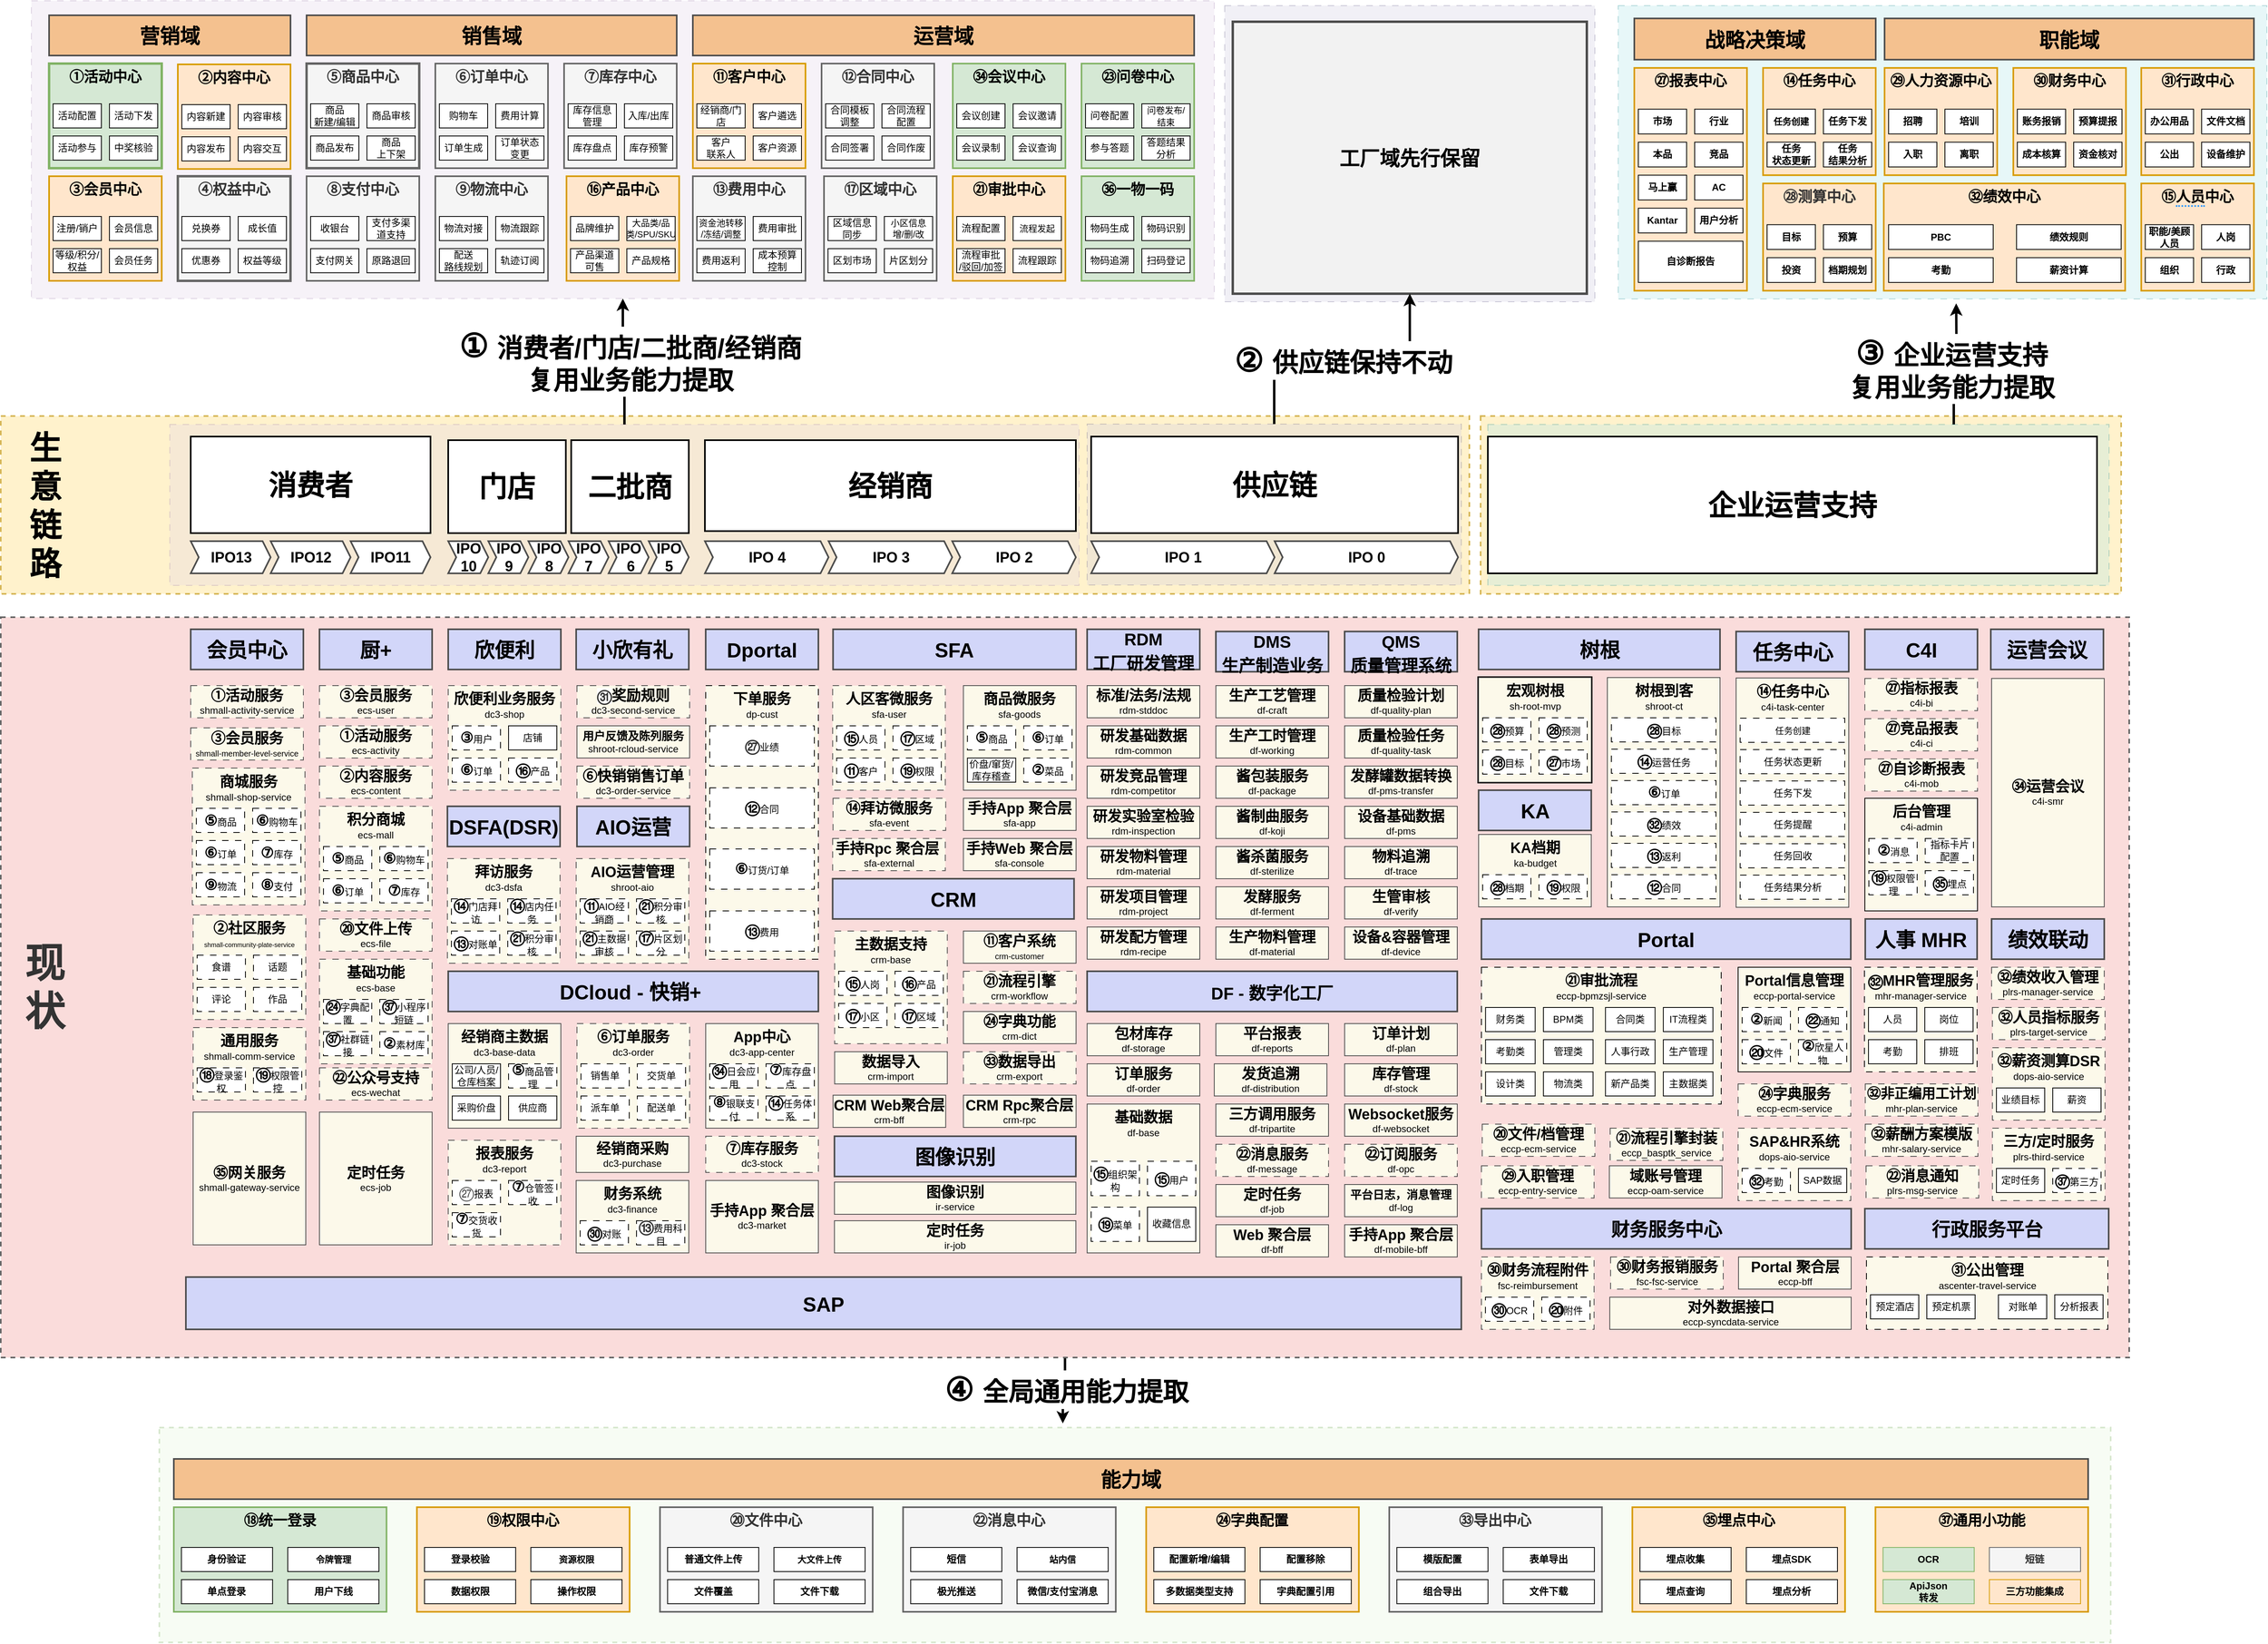 <mxfile version="24.8.4">
  <diagram name="第 1 页" id="OvkUa1DGe1f_tVQWYCts">
    <mxGraphModel dx="-1245" dy="9974" grid="1" gridSize="10" guides="1" tooltips="1" connect="1" arrows="1" fold="1" page="1" pageScale="1" pageWidth="827" pageHeight="1169" math="0" shadow="0">
      <root>
        <mxCell id="0" />
        <mxCell id="1" parent="0" />
        <mxCell id="FIgoXLtdEGr-2jaXf1iq-963" value="" style="rounded=0;whiteSpace=wrap;html=1;dashed=1;opacity=30;fillColor=#d0cee2;strokeColor=#56517e;dashPattern=8 8;" vertex="1" parent="1">
          <mxGeometry x="7841" y="-6000" width="460" height="368" as="geometry" />
        </mxCell>
        <mxCell id="FIgoXLtdEGr-2jaXf1iq-82" value="&lt;span style=&quot;font-size: 40px; font-weight: 700;&quot;&gt;&amp;nbsp; &amp;nbsp;生&lt;br&gt;&amp;nbsp; &amp;nbsp;意&lt;br&gt;&amp;nbsp; &amp;nbsp;链&lt;br&gt;&amp;nbsp; &amp;nbsp;路&lt;/span&gt;" style="rounded=0;whiteSpace=wrap;html=1;dashed=1;glass=0;shadow=0;verticalAlign=middle;fillColor=#fff2cc;strokeColor=#d6b656;fillStyle=auto;strokeWidth=2;align=left;" vertex="1" parent="1">
          <mxGeometry x="6320" y="-5490" width="1825" height="221" as="geometry" />
        </mxCell>
        <mxCell id="FIgoXLtdEGr-2jaXf1iq-266" value="" style="rounded=0;whiteSpace=wrap;html=1;dashed=1;glass=0;shadow=0;verticalAlign=middle;fillColor=#fff2cc;strokeColor=#d6b656;fillStyle=auto;strokeWidth=2;align=left;fontFamily=Helvetica;fontSize=12;fontColor=default;" vertex="1" parent="1">
          <mxGeometry x="8159" y="-5490" width="796" height="221" as="geometry" />
        </mxCell>
        <mxCell id="FIgoXLtdEGr-2jaXf1iq-1077" style="edgeStyle=orthogonalEdgeStyle;rounded=0;orthogonalLoop=1;jettySize=auto;html=1;exitX=0.75;exitY=0;exitDx=0;exitDy=0;strokeWidth=3;" edge="1" parent="1" source="FIgoXLtdEGr-2jaXf1iq-971">
          <mxGeometry relative="1" as="geometry">
            <mxPoint x="8750" y="-5630" as="targetPoint" />
          </mxGeometry>
        </mxCell>
        <mxCell id="FIgoXLtdEGr-2jaXf1iq-1079" value="&lt;font style=&quot;font-weight: 700; font-size: 40px;&quot;&gt;③&amp;nbsp;&lt;/font&gt;&lt;font style=&quot;font-size: 32px;&quot;&gt;&lt;font style=&quot;font-weight: 700;&quot;&gt;企业运营支持&lt;/font&gt;&lt;font style=&quot;font-weight: 700;&quot;&gt;&lt;br&gt;复用业务能力提取&lt;/font&gt;&lt;/font&gt;" style="edgeLabel;html=1;align=center;verticalAlign=middle;resizable=0;points=[];" vertex="1" connectable="0" parent="FIgoXLtdEGr-2jaXf1iq-1077">
          <mxGeometry x="-0.182" y="3" relative="1" as="geometry">
            <mxPoint y="-7" as="offset" />
          </mxGeometry>
        </mxCell>
        <mxCell id="FIgoXLtdEGr-2jaXf1iq-971" value="" style="rounded=0;whiteSpace=wrap;html=1;dashed=1;opacity=30;fillColor=#b0e3e6;strokeColor=#0e8088;dashPattern=8 8;" vertex="1" parent="1">
          <mxGeometry x="8168" y="-5479.5" width="772" height="200" as="geometry" />
        </mxCell>
        <mxCell id="FIgoXLtdEGr-2jaXf1iq-784" value="" style="rounded=0;whiteSpace=wrap;html=1;dashed=1;opacity=30;fillColor=#e1d5e7;strokeColor=#9673a6;dashPattern=8 8;" vertex="1" parent="1">
          <mxGeometry x="6530" y="-5479.5" width="1130" height="200" as="geometry" />
        </mxCell>
        <mxCell id="FIgoXLtdEGr-2jaXf1iq-953" value="" style="rounded=0;whiteSpace=wrap;html=1;dashed=1;opacity=30;fillColor=#e1d5e7;strokeColor=#9673a6;dashPattern=8 8;" vertex="1" parent="1">
          <mxGeometry x="6358" y="-6006" width="1470" height="370" as="geometry" />
        </mxCell>
        <mxCell id="FIgoXLtdEGr-2jaXf1iq-2" value="" style="rounded=0;whiteSpace=wrap;html=1;dashed=1;glass=0;shadow=0;verticalAlign=middle;fillColor=#e5f6da;strokeColor=#82b366;fillStyle=auto;strokeWidth=2;align=left;opacity=30;" vertex="1" parent="1">
          <mxGeometry x="6517" y="-4233" width="2425" height="267" as="geometry" />
        </mxCell>
        <mxCell id="FIgoXLtdEGr-2jaXf1iq-1073" style="edgeStyle=orthogonalEdgeStyle;rounded=0;orthogonalLoop=1;jettySize=auto;html=1;exitX=0.5;exitY=1;exitDx=0;exitDy=0;entryX=0.463;entryY=-0.019;entryDx=0;entryDy=0;strokeWidth=3;entryPerimeter=0;" edge="1" parent="1" source="FIgoXLtdEGr-2jaXf1iq-3" target="FIgoXLtdEGr-2jaXf1iq-2">
          <mxGeometry relative="1" as="geometry" />
        </mxCell>
        <mxCell id="FIgoXLtdEGr-2jaXf1iq-1074" value="&lt;font style=&quot;font-weight: 700; font-size: 40px;&quot;&gt;④&amp;nbsp;&lt;/font&gt;&lt;font style=&quot;font-weight: 700; font-size: 32px;&quot;&gt;全局通用能力提取&lt;/font&gt;" style="edgeLabel;html=1;align=center;verticalAlign=middle;resizable=0;points=[];" vertex="1" connectable="0" parent="FIgoXLtdEGr-2jaXf1iq-1073">
          <mxGeometry x="-0.03" y="1" relative="1" as="geometry">
            <mxPoint y="-2" as="offset" />
          </mxGeometry>
        </mxCell>
        <mxCell id="FIgoXLtdEGr-2jaXf1iq-3" value="&lt;span style=&quot;font-size: 50px;&quot;&gt;&lt;b&gt;&amp;nbsp; 现&lt;br&gt;&amp;nbsp; 状&lt;/b&gt;&lt;/span&gt;" style="rounded=0;whiteSpace=wrap;html=1;dashed=1;glass=0;shadow=0;verticalAlign=middle;fillColor=#FADCDB;strokeColor=#666666;fillStyle=auto;strokeWidth=2;align=left;fontColor=#333333;container=1;" vertex="1" parent="1">
          <mxGeometry x="6320" y="-5240" width="2645" height="920" as="geometry" />
        </mxCell>
        <mxCell id="FIgoXLtdEGr-2jaXf1iq-4" value="&lt;b style=&quot;font-size: 18px;&quot;&gt;㉗&lt;/b&gt;&lt;span style=&quot;font-size: 18px;&quot;&gt;&lt;b&gt;指标报表&lt;/b&gt;&lt;/span&gt;&lt;br&gt;c4i-bi" style="rounded=0;whiteSpace=wrap;html=1;fillColor=#FCF9EA;strokeColor=#4D4D4D;align=center;verticalAlign=middle;fontFamily=Helvetica;fontSize=12;fontColor=default;dashed=1;dashPattern=8 8;" vertex="1" parent="1">
          <mxGeometry x="8636.5" y="-5163.88" width="140" height="40" as="geometry" />
        </mxCell>
        <mxCell id="FIgoXLtdEGr-2jaXf1iq-5" value="&lt;b style=&quot;font-size: 18px;&quot;&gt;㉗&lt;/b&gt;&lt;span style=&quot;font-size: 18px;&quot;&gt;&lt;b&gt;竞品报表&lt;/b&gt;&lt;/span&gt;&lt;br&gt;c4i-ci" style="rounded=0;whiteSpace=wrap;html=1;fillColor=#FCF9EA;strokeColor=#4D4D4D;align=center;verticalAlign=middle;fontFamily=Helvetica;fontSize=12;fontColor=default;dashed=1;dashPattern=8 8;" vertex="1" parent="1">
          <mxGeometry x="8636.5" y="-5113.88" width="140" height="40" as="geometry" />
        </mxCell>
        <mxCell id="FIgoXLtdEGr-2jaXf1iq-6" value="&lt;b style=&quot;font-size: 18px;&quot;&gt;㉗&lt;/b&gt;&lt;span style=&quot;font-size: 18px;&quot;&gt;&lt;b&gt;自诊断报表&lt;/b&gt;&lt;/span&gt;&lt;br&gt;c4i-mob" style="rounded=0;whiteSpace=wrap;html=1;fillColor=#FCF9EA;strokeColor=#4D4D4D;align=center;verticalAlign=middle;fontFamily=Helvetica;fontSize=12;fontColor=default;dashed=1;dashPattern=8 8;" vertex="1" parent="1">
          <mxGeometry x="8636.5" y="-5063.88" width="140" height="40" as="geometry" />
        </mxCell>
        <mxCell id="FIgoXLtdEGr-2jaXf1iq-7" value="C4I" style="rounded=0;whiteSpace=wrap;html=1;fillColor=#d2d6f9;strokeColor=#4D4D4D;fontSize=25;fontStyle=1;strokeWidth=2;align=center;verticalAlign=middle;fontFamily=Helvetica;fontColor=default;" vertex="1" parent="1">
          <mxGeometry x="8636.5" y="-5225" width="140" height="50" as="geometry" />
        </mxCell>
        <mxCell id="FIgoXLtdEGr-2jaXf1iq-8" value="树根" style="rounded=0;whiteSpace=wrap;html=1;fillColor=#d2d6f9;strokeColor=#4D4D4D;fontSize=25;fontStyle=1;strokeWidth=2;align=center;verticalAlign=middle;fontFamily=Helvetica;fontColor=default;" vertex="1" parent="1">
          <mxGeometry x="8156.5" y="-5225" width="300" height="50" as="geometry" />
        </mxCell>
        <mxCell id="FIgoXLtdEGr-2jaXf1iq-9" value="" style="group;strokeColor=default;strokeWidth=3;" vertex="1" connectable="0" parent="1">
          <mxGeometry x="8156.5" y="-5165" width="140" height="130" as="geometry" />
        </mxCell>
        <mxCell id="FIgoXLtdEGr-2jaXf1iq-10" value="&lt;span style=&quot;font-size: 18px;&quot;&gt;&lt;b&gt;宏观树根&lt;/b&gt;&lt;/span&gt;&lt;br&gt;&lt;div&gt;sh-root-mvp&lt;/div&gt;" style="rounded=0;whiteSpace=wrap;html=1;fillColor=#FCF9EA;strokeColor=#4D4D4D;verticalAlign=top;align=center;fontFamily=Helvetica;fontSize=12;fontColor=default;" vertex="1" parent="FIgoXLtdEGr-2jaXf1iq-9">
          <mxGeometry width="140" height="130" as="geometry" />
        </mxCell>
        <mxCell id="FIgoXLtdEGr-2jaXf1iq-11" value="" style="group" vertex="1" connectable="0" parent="FIgoXLtdEGr-2jaXf1iq-9">
          <mxGeometry x="5" y="50" width="130" height="70" as="geometry" />
        </mxCell>
        <mxCell id="FIgoXLtdEGr-2jaXf1iq-12" value="" style="group" vertex="1" connectable="0" parent="FIgoXLtdEGr-2jaXf1iq-11">
          <mxGeometry width="130" height="30" as="geometry" />
        </mxCell>
        <mxCell id="FIgoXLtdEGr-2jaXf1iq-13" value="&lt;b style=&quot;font-size: 18px;&quot;&gt;㉘&lt;/b&gt;预算" style="rounded=0;whiteSpace=wrap;html=1;dashed=1;dashPattern=8 8;strokeColor=default;align=center;verticalAlign=middle;fontFamily=Helvetica;fontSize=12;fontColor=default;fillColor=default;" vertex="1" parent="FIgoXLtdEGr-2jaXf1iq-12">
          <mxGeometry width="60" height="30" as="geometry" />
        </mxCell>
        <mxCell id="FIgoXLtdEGr-2jaXf1iq-14" value="&lt;b style=&quot;font-size: 18px;&quot;&gt;㉘&lt;/b&gt;预测" style="rounded=0;whiteSpace=wrap;html=1;dashed=1;dashPattern=8 8;strokeColor=default;align=center;verticalAlign=middle;fontFamily=Helvetica;fontSize=12;fontColor=default;fillColor=default;" vertex="1" parent="FIgoXLtdEGr-2jaXf1iq-12">
          <mxGeometry x="70" width="60" height="30" as="geometry" />
        </mxCell>
        <mxCell id="FIgoXLtdEGr-2jaXf1iq-15" value="" style="group" vertex="1" connectable="0" parent="FIgoXLtdEGr-2jaXf1iq-11">
          <mxGeometry y="40" width="130" height="30" as="geometry" />
        </mxCell>
        <mxCell id="FIgoXLtdEGr-2jaXf1iq-16" value="&lt;b style=&quot;font-size: 18px;&quot;&gt;㉘&lt;/b&gt;目标" style="rounded=0;whiteSpace=wrap;html=1;dashed=1;dashPattern=8 8;strokeColor=default;align=center;verticalAlign=middle;fontFamily=Helvetica;fontSize=12;fontColor=default;fillColor=default;" vertex="1" parent="FIgoXLtdEGr-2jaXf1iq-15">
          <mxGeometry width="60" height="30" as="geometry" />
        </mxCell>
        <mxCell id="FIgoXLtdEGr-2jaXf1iq-17" value="&lt;b style=&quot;font-size: 18px;&quot;&gt;㉗&lt;/b&gt;市场" style="rounded=0;whiteSpace=wrap;html=1;dashed=1;dashPattern=8 8;strokeColor=default;align=center;verticalAlign=middle;fontFamily=Helvetica;fontSize=12;fontColor=default;fillColor=default;" vertex="1" parent="FIgoXLtdEGr-2jaXf1iq-15">
          <mxGeometry x="70" width="60" height="30" as="geometry" />
        </mxCell>
        <mxCell id="FIgoXLtdEGr-2jaXf1iq-18" value="人事 MHR" style="rounded=0;whiteSpace=wrap;html=1;fillColor=#d2d6f9;strokeColor=#4D4D4D;fontSize=25;fontStyle=1;strokeWidth=2;align=center;verticalAlign=middle;fontFamily=Helvetica;fontColor=default;" vertex="1" parent="1">
          <mxGeometry x="8637" y="-4865" width="139" height="50" as="geometry" />
        </mxCell>
        <mxCell id="FIgoXLtdEGr-2jaXf1iq-19" value="&lt;b style=&quot;font-size: 18px;&quot;&gt;㉜&lt;/b&gt;&lt;span style=&quot;font-size: 18px;&quot;&gt;&lt;b&gt;薪酬方案模版&lt;/b&gt;&lt;/span&gt;&lt;br&gt;mhr-salary-service" style="rounded=0;whiteSpace=wrap;html=1;fillColor=#FCF9EA;strokeColor=#4D4D4D;align=center;verticalAlign=middle;fontFamily=Helvetica;fontSize=12;fontColor=default;dashed=1;dashPattern=8 8;" vertex="1" parent="1">
          <mxGeometry x="8637" y="-4610" width="140" height="40" as="geometry" />
        </mxCell>
        <mxCell id="FIgoXLtdEGr-2jaXf1iq-20" value="&lt;font style=&quot;font-size: 17px;&quot;&gt;&lt;b style=&quot;&quot;&gt;㉜&lt;/b&gt;&lt;b style=&quot;&quot;&gt;非正编用工计划&lt;/b&gt;&lt;/font&gt;&lt;br&gt;mhr-plan-service" style="rounded=0;whiteSpace=wrap;html=1;fillColor=#FCF9EA;strokeColor=#4D4D4D;align=center;verticalAlign=middle;fontFamily=Helvetica;fontSize=12;fontColor=default;dashed=1;dashPattern=8 8;" vertex="1" parent="1">
          <mxGeometry x="8637" y="-4660" width="140" height="40" as="geometry" />
        </mxCell>
        <mxCell id="FIgoXLtdEGr-2jaXf1iq-21" value="Portal" style="rounded=0;whiteSpace=wrap;html=1;fillColor=#d2d6f9;strokeColor=#4D4D4D;fontSize=25;fontStyle=1;strokeWidth=2;align=center;verticalAlign=middle;fontFamily=Helvetica;fontColor=default;" vertex="1" parent="1">
          <mxGeometry x="8160" y="-4865" width="459" height="50" as="geometry" />
        </mxCell>
        <mxCell id="FIgoXLtdEGr-2jaXf1iq-22" value="" style="group" vertex="1" connectable="0" parent="1">
          <mxGeometry x="8479" y="-4805" width="140" height="130" as="geometry" />
        </mxCell>
        <mxCell id="FIgoXLtdEGr-2jaXf1iq-23" value="&lt;span style=&quot;font-size: 18px;&quot;&gt;&lt;b&gt;Portal信息管理&lt;/b&gt;&lt;/span&gt;&lt;br&gt;&lt;div&gt;eccp-portal-service&lt;/div&gt;" style="rounded=0;whiteSpace=wrap;html=1;fillColor=#FCF9EA;strokeColor=#000000;verticalAlign=top;align=center;fontFamily=Helvetica;fontSize=12;fontColor=default;" vertex="1" parent="FIgoXLtdEGr-2jaXf1iq-22">
          <mxGeometry width="140" height="130" as="geometry" />
        </mxCell>
        <mxCell id="FIgoXLtdEGr-2jaXf1iq-24" value="" style="group" vertex="1" connectable="0" parent="FIgoXLtdEGr-2jaXf1iq-22">
          <mxGeometry x="5" y="50" width="130" height="70" as="geometry" />
        </mxCell>
        <mxCell id="FIgoXLtdEGr-2jaXf1iq-25" value="" style="group" vertex="1" connectable="0" parent="FIgoXLtdEGr-2jaXf1iq-24">
          <mxGeometry width="130" height="30" as="geometry" />
        </mxCell>
        <mxCell id="FIgoXLtdEGr-2jaXf1iq-26" value="&lt;b style=&quot;font-size: 18px;&quot;&gt;②&lt;/b&gt;新闻" style="rounded=0;whiteSpace=wrap;html=1;dashed=1;dashPattern=8 8;strokeColor=default;align=center;verticalAlign=middle;fontFamily=Helvetica;fontSize=12;fontColor=default;fillColor=default;" vertex="1" parent="FIgoXLtdEGr-2jaXf1iq-25">
          <mxGeometry width="60" height="30" as="geometry" />
        </mxCell>
        <mxCell id="FIgoXLtdEGr-2jaXf1iq-27" value="&lt;b style=&quot;font-size: 18px;&quot;&gt;㉒&lt;/b&gt;通知" style="rounded=0;whiteSpace=wrap;html=1;dashed=1;dashPattern=8 8;" vertex="1" parent="FIgoXLtdEGr-2jaXf1iq-25">
          <mxGeometry x="70" width="60" height="30" as="geometry" />
        </mxCell>
        <mxCell id="FIgoXLtdEGr-2jaXf1iq-28" value="" style="group" vertex="1" connectable="0" parent="FIgoXLtdEGr-2jaXf1iq-24">
          <mxGeometry y="40" width="130" height="30" as="geometry" />
        </mxCell>
        <mxCell id="FIgoXLtdEGr-2jaXf1iq-29" value="&lt;b style=&quot;font-size: 18px;&quot;&gt;⑳&lt;/b&gt;文件" style="rounded=0;whiteSpace=wrap;html=1;dashed=1;dashPattern=8 8;strokeColor=default;align=center;verticalAlign=middle;fontFamily=Helvetica;fontSize=12;fontColor=default;fillColor=default;" vertex="1" parent="FIgoXLtdEGr-2jaXf1iq-28">
          <mxGeometry width="60" height="30" as="geometry" />
        </mxCell>
        <mxCell id="FIgoXLtdEGr-2jaXf1iq-30" value="&lt;b style=&quot;font-size: 18px;&quot;&gt;②&lt;/b&gt;欣星人物" style="rounded=0;whiteSpace=wrap;html=1;dashed=1;dashPattern=8 8;strokeColor=default;align=center;verticalAlign=middle;fontFamily=Helvetica;fontSize=12;fontColor=default;fillColor=default;" vertex="1" parent="FIgoXLtdEGr-2jaXf1iq-28">
          <mxGeometry x="70" width="60" height="30" as="geometry" />
        </mxCell>
        <mxCell id="FIgoXLtdEGr-2jaXf1iq-31" value="&lt;b style=&quot;font-size: 18px;&quot;&gt;㉔&lt;/b&gt;&lt;span style=&quot;font-size: 18px;&quot;&gt;&lt;b&gt;字典服务&lt;/b&gt;&lt;/span&gt;&lt;br&gt;&lt;div&gt;eccp-ecm-service&lt;/div&gt;" style="rounded=0;whiteSpace=wrap;html=1;fillColor=#FCF9EA;strokeColor=#4D4D4D;align=center;verticalAlign=middle;fontFamily=Helvetica;fontSize=12;fontColor=default;dashed=1;dashPattern=8 8;" vertex="1" parent="1">
          <mxGeometry x="8479" y="-4660" width="140" height="40" as="geometry" />
        </mxCell>
        <mxCell id="FIgoXLtdEGr-2jaXf1iq-32" value="" style="group;fillColor=#FCF9EA;strokeColor=#4D4D4D;dashed=1;dashPattern=8 8;" vertex="1" connectable="0" parent="1">
          <mxGeometry x="8479" y="-4605" width="140" height="90" as="geometry" />
        </mxCell>
        <mxCell id="FIgoXLtdEGr-2jaXf1iq-33" value="&lt;span style=&quot;font-size: 18px;&quot;&gt;&lt;b&gt;SAP&amp;amp;HR系统&lt;/b&gt;&lt;/span&gt;&lt;br&gt;dops-aio-service" style="rounded=0;whiteSpace=wrap;html=1;fillColor=#FCF9EA;strokeColor=#4D4D4D;verticalAlign=top;dashed=1;dashPattern=8 8;" vertex="1" parent="FIgoXLtdEGr-2jaXf1iq-32">
          <mxGeometry width="140" height="90" as="geometry" />
        </mxCell>
        <mxCell id="FIgoXLtdEGr-2jaXf1iq-34" value="" style="group;dashed=1;dashPattern=8 8;" vertex="1" connectable="0" parent="FIgoXLtdEGr-2jaXf1iq-32">
          <mxGeometry x="5" y="50" width="130" height="30" as="geometry" />
        </mxCell>
        <mxCell id="FIgoXLtdEGr-2jaXf1iq-35" value="&lt;b style=&quot;font-size: 18px;&quot;&gt;㉜&lt;/b&gt;考勤" style="rounded=0;whiteSpace=wrap;html=1;strokeColor=default;align=center;verticalAlign=middle;fontFamily=Helvetica;fontSize=12;fontColor=default;fillColor=default;dashed=1;dashPattern=8 8;" vertex="1" parent="FIgoXLtdEGr-2jaXf1iq-34">
          <mxGeometry width="60" height="30" as="geometry" />
        </mxCell>
        <mxCell id="FIgoXLtdEGr-2jaXf1iq-36" value="SAP数据" style="rounded=0;whiteSpace=wrap;html=1;" vertex="1" parent="FIgoXLtdEGr-2jaXf1iq-34">
          <mxGeometry x="70" width="60" height="30" as="geometry" />
        </mxCell>
        <mxCell id="FIgoXLtdEGr-2jaXf1iq-37" value="&lt;b style=&quot;font-size: 18px;&quot;&gt;㉑&lt;/b&gt;&lt;span style=&quot;font-size: 18px;&quot;&gt;&lt;b&gt;流程引擎封装&lt;/b&gt;&lt;/span&gt;&lt;br&gt;&lt;div&gt;eccp_basptk_service&lt;/div&gt;" style="rounded=0;whiteSpace=wrap;html=1;fillColor=#FCF9EA;strokeColor=#4D4D4D;align=center;verticalAlign=middle;fontFamily=Helvetica;fontSize=12;fontColor=default;dashed=1;dashPattern=8 8;" vertex="1" parent="1">
          <mxGeometry x="8320" y="-4605" width="140" height="40" as="geometry" />
        </mxCell>
        <mxCell id="FIgoXLtdEGr-2jaXf1iq-38" value="&lt;b style=&quot;font-size: 18px;&quot;&gt;⑳&lt;/b&gt;&lt;span style=&quot;font-size: 18px;&quot;&gt;&lt;b&gt;文件/&lt;/b&gt;&lt;/span&gt;&lt;b style=&quot;font-size: 18px;&quot;&gt;档&lt;/b&gt;&lt;span style=&quot;font-size: 18px;&quot;&gt;&lt;b&gt;管理&lt;/b&gt;&lt;/span&gt;&lt;br&gt;&lt;div&gt;eccp-ecm-service&lt;/div&gt;" style="rounded=0;whiteSpace=wrap;html=1;fillColor=#FCF9EA;strokeColor=#4D4D4D;align=center;verticalAlign=middle;fontFamily=Helvetica;fontSize=12;fontColor=default;dashed=1;dashPattern=8 8;" vertex="1" parent="1">
          <mxGeometry x="8161" y="-4610" width="140" height="40" as="geometry" />
        </mxCell>
        <mxCell id="FIgoXLtdEGr-2jaXf1iq-39" value="&lt;b style=&quot;font-size: 18px;&quot;&gt;㉙&lt;/b&gt;&lt;span style=&quot;font-size: 18px;&quot;&gt;&lt;b&gt;入职管理&lt;/b&gt;&lt;/span&gt;&lt;br&gt;&lt;div&gt;eccp-entry-service&lt;/div&gt;" style="rounded=0;whiteSpace=wrap;html=1;fillColor=#FCF9EA;strokeColor=#4D4D4D;align=center;verticalAlign=middle;fontFamily=Helvetica;fontSize=12;fontColor=default;dashed=1;dashPattern=8 8;" vertex="1" parent="1">
          <mxGeometry x="8160" y="-4558.25" width="140" height="40" as="geometry" />
        </mxCell>
        <mxCell id="FIgoXLtdEGr-2jaXf1iq-40" value="&lt;span style=&quot;font-size: 18px;&quot;&gt;&lt;b&gt;域账号管理&lt;/b&gt;&lt;/span&gt;&lt;br&gt;&lt;div&gt;eccp-oam-service&lt;/div&gt;" style="rounded=0;whiteSpace=wrap;html=1;fillColor=#FCF9EA;strokeColor=#4D4D4D;align=center;verticalAlign=middle;fontFamily=Helvetica;fontSize=12;fontColor=default;" vertex="1" parent="1">
          <mxGeometry x="8319" y="-4558.25" width="140" height="40" as="geometry" />
        </mxCell>
        <mxCell id="FIgoXLtdEGr-2jaXf1iq-41" value="" style="group" vertex="1" connectable="0" parent="1">
          <mxGeometry x="8636.5" y="-5015" width="140" height="140" as="geometry" />
        </mxCell>
        <mxCell id="FIgoXLtdEGr-2jaXf1iq-42" value="&lt;span style=&quot;font-size: 18px;&quot;&gt;&lt;b&gt;后台管理&lt;/b&gt;&lt;/span&gt;&lt;br&gt;&lt;div&gt;c4i-admin&lt;/div&gt;" style="rounded=0;whiteSpace=wrap;html=1;fillColor=#FCF9EA;strokeColor=#000000;verticalAlign=top;align=center;fontFamily=Helvetica;fontSize=12;fontColor=default;" vertex="1" parent="FIgoXLtdEGr-2jaXf1iq-41">
          <mxGeometry width="140" height="140" as="geometry" />
        </mxCell>
        <mxCell id="FIgoXLtdEGr-2jaXf1iq-43" value="" style="group" vertex="1" connectable="0" parent="FIgoXLtdEGr-2jaXf1iq-41">
          <mxGeometry x="5" y="50" width="130" height="70" as="geometry" />
        </mxCell>
        <mxCell id="FIgoXLtdEGr-2jaXf1iq-44" value="" style="group" vertex="1" connectable="0" parent="FIgoXLtdEGr-2jaXf1iq-43">
          <mxGeometry width="130" height="30" as="geometry" />
        </mxCell>
        <mxCell id="FIgoXLtdEGr-2jaXf1iq-45" value="&lt;b style=&quot;font-size: 18px;&quot;&gt;②&lt;/b&gt;消息" style="rounded=0;whiteSpace=wrap;html=1;dashed=1;dashPattern=8 8;strokeColor=default;align=center;verticalAlign=middle;fontFamily=Helvetica;fontSize=12;fontColor=default;fillColor=default;" vertex="1" parent="FIgoXLtdEGr-2jaXf1iq-44">
          <mxGeometry width="60" height="30" as="geometry" />
        </mxCell>
        <mxCell id="FIgoXLtdEGr-2jaXf1iq-46" value="指标卡片配置" style="rounded=0;whiteSpace=wrap;html=1;dashed=1;dashPattern=8 8;" vertex="1" parent="FIgoXLtdEGr-2jaXf1iq-44">
          <mxGeometry x="70" width="60" height="30" as="geometry" />
        </mxCell>
        <mxCell id="FIgoXLtdEGr-2jaXf1iq-47" value="" style="group" vertex="1" connectable="0" parent="FIgoXLtdEGr-2jaXf1iq-43">
          <mxGeometry y="40" width="130" height="30" as="geometry" />
        </mxCell>
        <mxCell id="FIgoXLtdEGr-2jaXf1iq-48" value="&lt;b style=&quot;font-size: 18px;&quot;&gt;⑲&lt;/b&gt;权限管理" style="rounded=0;whiteSpace=wrap;html=1;dashed=1;dashPattern=8 8;strokeColor=default;align=center;verticalAlign=middle;fontFamily=Helvetica;fontSize=12;fontColor=default;fillColor=default;" vertex="1" parent="FIgoXLtdEGr-2jaXf1iq-47">
          <mxGeometry width="60" height="30" as="geometry" />
        </mxCell>
        <mxCell id="FIgoXLtdEGr-2jaXf1iq-49" value="&lt;b style=&quot;font-size: 18px;&quot;&gt;㉟&lt;/b&gt;埋点" style="rounded=0;whiteSpace=wrap;html=1;dashed=1;dashPattern=8 8;strokeColor=default;align=center;verticalAlign=middle;fontFamily=Helvetica;fontSize=12;fontColor=default;fillColor=default;" vertex="1" parent="FIgoXLtdEGr-2jaXf1iq-47">
          <mxGeometry x="70" width="60" height="30" as="geometry" />
        </mxCell>
        <mxCell id="FIgoXLtdEGr-2jaXf1iq-50" value="任务中心" style="rounded=0;whiteSpace=wrap;html=1;fillColor=#d2d6f9;strokeColor=#4D4D4D;fontSize=25;fontStyle=1;strokeWidth=2;align=center;verticalAlign=middle;fontFamily=Helvetica;fontColor=default;" vertex="1" parent="1">
          <mxGeometry x="8476.5" y="-5222.25" width="140" height="50" as="geometry" />
        </mxCell>
        <mxCell id="FIgoXLtdEGr-2jaXf1iq-51" value="绩效联动" style="rounded=0;whiteSpace=wrap;html=1;fillColor=#d2d6f9;strokeColor=#4D4D4D;fontSize=25;fontStyle=1;strokeWidth=2;align=center;verticalAlign=middle;fontFamily=Helvetica;fontColor=default;" vertex="1" parent="1">
          <mxGeometry x="8794" y="-4865" width="140" height="50" as="geometry" />
        </mxCell>
        <mxCell id="FIgoXLtdEGr-2jaXf1iq-52" value="" style="group;fillColor=#FCF9EA;strokeColor=#4D4D4D;dashed=1;dashPattern=8 8;" vertex="1" connectable="0" parent="1">
          <mxGeometry x="8795" y="-4605" width="140" height="90" as="geometry" />
        </mxCell>
        <mxCell id="FIgoXLtdEGr-2jaXf1iq-53" value="&lt;span style=&quot;font-size: 18px;&quot;&gt;&lt;b&gt;三方/定时服务&lt;/b&gt;&lt;/span&gt;&lt;br&gt;plrs-third-service" style="rounded=0;whiteSpace=wrap;html=1;fillColor=#FCF9EA;strokeColor=#4D4D4D;verticalAlign=top;dashed=1;dashPattern=8 8;" vertex="1" parent="FIgoXLtdEGr-2jaXf1iq-52">
          <mxGeometry width="140" height="90" as="geometry" />
        </mxCell>
        <mxCell id="FIgoXLtdEGr-2jaXf1iq-54" value="" style="group;dashed=1;dashPattern=8 8;" vertex="1" connectable="0" parent="FIgoXLtdEGr-2jaXf1iq-52">
          <mxGeometry x="5" y="50" width="130" height="30" as="geometry" />
        </mxCell>
        <mxCell id="FIgoXLtdEGr-2jaXf1iq-55" value="定时任务" style="rounded=0;whiteSpace=wrap;html=1;strokeColor=default;align=center;verticalAlign=middle;fontFamily=Helvetica;fontSize=12;fontColor=default;fillColor=default;" vertex="1" parent="FIgoXLtdEGr-2jaXf1iq-54">
          <mxGeometry width="60" height="30" as="geometry" />
        </mxCell>
        <mxCell id="FIgoXLtdEGr-2jaXf1iq-56" value="&lt;b style=&quot;font-size: 18px;&quot;&gt;㊲&lt;/b&gt;第三方" style="rounded=0;whiteSpace=wrap;html=1;dashed=1;dashPattern=8 8;" vertex="1" parent="FIgoXLtdEGr-2jaXf1iq-54">
          <mxGeometry x="70" width="60" height="30" as="geometry" />
        </mxCell>
        <mxCell id="FIgoXLtdEGr-2jaXf1iq-57" value="&lt;b style=&quot;font-size: 18px;&quot;&gt;㉒&lt;/b&gt;&lt;span style=&quot;font-size: 18px;&quot;&gt;&lt;b&gt;消息通知&lt;/b&gt;&lt;/span&gt;&lt;br&gt;plrs-msg-service" style="rounded=0;whiteSpace=wrap;html=1;fillColor=#FCF9EA;strokeColor=#4D4D4D;align=center;verticalAlign=middle;fontFamily=Helvetica;fontSize=12;fontColor=default;dashed=1;dashPattern=8 8;" vertex="1" parent="1">
          <mxGeometry x="8638" y="-4558.25" width="140" height="40" as="geometry" />
        </mxCell>
        <mxCell id="FIgoXLtdEGr-2jaXf1iq-58" value="&lt;b style=&quot;font-size: 18px;&quot;&gt;㉜&lt;/b&gt;&lt;span style=&quot;font-size: 18px;&quot;&gt;&lt;b&gt;人员指标服务&lt;/b&gt;&lt;/span&gt;&lt;br&gt;plrs-target-service" style="rounded=0;whiteSpace=wrap;html=1;fillColor=#FCF9EA;strokeColor=#4D4D4D;align=center;verticalAlign=middle;fontFamily=Helvetica;fontSize=12;fontColor=default;dashed=1;dashPattern=8 8;" vertex="1" parent="1">
          <mxGeometry x="8795" y="-4755" width="140" height="40" as="geometry" />
        </mxCell>
        <mxCell id="FIgoXLtdEGr-2jaXf1iq-59" value="" style="group;fillColor=#FCF9EA;strokeColor=#4D4D4D;dashed=1;dashPattern=8 8;" vertex="1" connectable="0" parent="1">
          <mxGeometry x="8795" y="-4705" width="140" height="90" as="geometry" />
        </mxCell>
        <mxCell id="FIgoXLtdEGr-2jaXf1iq-60" value="&lt;b style=&quot;font-size: 18px;&quot;&gt;㉜&lt;/b&gt;&lt;span style=&quot;font-size: 18px;&quot;&gt;&lt;b&gt;薪资测算DSR&lt;/b&gt;&lt;/span&gt;&lt;br&gt;dops-aio-service" style="rounded=0;whiteSpace=wrap;html=1;fillColor=#FCF9EA;strokeColor=#4D4D4D;verticalAlign=top;dashed=1;dashPattern=8 8;" vertex="1" parent="FIgoXLtdEGr-2jaXf1iq-59">
          <mxGeometry width="140" height="90" as="geometry" />
        </mxCell>
        <mxCell id="FIgoXLtdEGr-2jaXf1iq-61" value="" style="group;dashed=1;dashPattern=8 8;" vertex="1" connectable="0" parent="FIgoXLtdEGr-2jaXf1iq-59">
          <mxGeometry x="5" y="50" width="130" height="30" as="geometry" />
        </mxCell>
        <mxCell id="FIgoXLtdEGr-2jaXf1iq-62" value="业绩目标" style="rounded=0;whiteSpace=wrap;html=1;strokeColor=default;align=center;verticalAlign=middle;fontFamily=Helvetica;fontSize=12;fontColor=default;fillColor=default;" vertex="1" parent="FIgoXLtdEGr-2jaXf1iq-61">
          <mxGeometry width="60" height="30" as="geometry" />
        </mxCell>
        <mxCell id="FIgoXLtdEGr-2jaXf1iq-63" value="薪资" style="rounded=0;whiteSpace=wrap;html=1;" vertex="1" parent="FIgoXLtdEGr-2jaXf1iq-61">
          <mxGeometry x="70" width="60" height="30" as="geometry" />
        </mxCell>
        <mxCell id="FIgoXLtdEGr-2jaXf1iq-64" value="&lt;span style=&quot;font-size: 18px;&quot;&gt;&lt;b&gt;Portal 聚合层&lt;/b&gt;&lt;/span&gt;&lt;br&gt;&lt;div&gt;eccp-bff&lt;/div&gt;" style="rounded=0;whiteSpace=wrap;html=1;fillColor=#FCF9EA;strokeColor=#4D4D4D;align=center;verticalAlign=middle;fontFamily=Helvetica;fontSize=12;fontColor=default;" vertex="1" parent="1">
          <mxGeometry x="8479.5" y="-4445" width="140" height="40" as="geometry" />
        </mxCell>
        <mxCell id="FIgoXLtdEGr-2jaXf1iq-65" value="&lt;span style=&quot;font-size: 18px;&quot;&gt;&lt;b&gt;对外数据接口&lt;/b&gt;&lt;/span&gt;&lt;br&gt;&lt;div&gt;eccp-syncdata-service&lt;/div&gt;" style="rounded=0;whiteSpace=wrap;html=1;fillColor=#FCF9EA;strokeColor=#4D4D4D;align=center;verticalAlign=middle;fontFamily=Helvetica;fontSize=12;fontColor=default;" vertex="1" parent="1">
          <mxGeometry x="8319.5" y="-4395" width="300" height="40" as="geometry" />
        </mxCell>
        <mxCell id="FIgoXLtdEGr-2jaXf1iq-66" value="&lt;font style=&quot;font-size: 23px;&quot;&gt;行政服务平台&lt;/font&gt;" style="rounded=0;whiteSpace=wrap;html=1;fillColor=#d2d6f9;strokeColor=#4D4D4D;fontSize=25;fontStyle=1;strokeWidth=2;align=center;verticalAlign=middle;fontFamily=Helvetica;fontColor=default;" vertex="1" parent="1">
          <mxGeometry x="8636.5" y="-4505" width="303" height="50" as="geometry" />
        </mxCell>
        <mxCell id="FIgoXLtdEGr-2jaXf1iq-67" value="&lt;font style=&quot;font-size: 23px;&quot;&gt;财务服务中心&lt;/font&gt;" style="rounded=0;whiteSpace=wrap;html=1;fillColor=#d2d6f9;strokeColor=#4D4D4D;fontSize=25;fontStyle=1;strokeWidth=2;align=center;verticalAlign=middle;fontFamily=Helvetica;fontColor=default;" vertex="1" parent="1">
          <mxGeometry x="8160" y="-4505" width="459.5" height="50" as="geometry" />
        </mxCell>
        <mxCell id="FIgoXLtdEGr-2jaXf1iq-68" value="" style="group;fillColor=#FCF9EA;strokeColor=#4D4D4D;dashed=1;dashPattern=8 8;" vertex="1" connectable="0" parent="1">
          <mxGeometry x="8160" y="-4445" width="140" height="90" as="geometry" />
        </mxCell>
        <mxCell id="FIgoXLtdEGr-2jaXf1iq-69" value="&lt;b style=&quot;font-size: 18px;&quot;&gt;㉚&lt;/b&gt;&lt;span style=&quot;font-size: 18px;&quot;&gt;&lt;b&gt;财务流程附件&lt;/b&gt;&lt;/span&gt;&lt;br&gt;fsc-reimbursement" style="rounded=0;whiteSpace=wrap;html=1;fillColor=#FCF9EA;strokeColor=#4D4D4D;verticalAlign=top;dashed=1;dashPattern=8 8;" vertex="1" parent="FIgoXLtdEGr-2jaXf1iq-68">
          <mxGeometry width="140" height="90" as="geometry" />
        </mxCell>
        <mxCell id="FIgoXLtdEGr-2jaXf1iq-70" value="" style="group;dashed=1;dashPattern=8 8;" vertex="1" connectable="0" parent="FIgoXLtdEGr-2jaXf1iq-68">
          <mxGeometry x="5" y="50" width="130" height="30" as="geometry" />
        </mxCell>
        <mxCell id="FIgoXLtdEGr-2jaXf1iq-71" value="&lt;b style=&quot;font-size: 18px;&quot;&gt;㉚&lt;/b&gt;OCR" style="rounded=0;whiteSpace=wrap;html=1;strokeColor=default;align=center;verticalAlign=middle;fontFamily=Helvetica;fontSize=12;fontColor=default;fillColor=default;dashed=1;dashPattern=8 8;" vertex="1" parent="FIgoXLtdEGr-2jaXf1iq-70">
          <mxGeometry width="60" height="30" as="geometry" />
        </mxCell>
        <mxCell id="FIgoXLtdEGr-2jaXf1iq-72" value="&lt;b style=&quot;font-size: 18px;&quot;&gt;⑳&lt;/b&gt;附件" style="rounded=0;whiteSpace=wrap;html=1;dashed=1;dashPattern=8 8;" vertex="1" parent="FIgoXLtdEGr-2jaXf1iq-70">
          <mxGeometry x="70" width="60" height="30" as="geometry" />
        </mxCell>
        <mxCell id="FIgoXLtdEGr-2jaXf1iq-73" value="&lt;b style=&quot;font-size: 18px;&quot;&gt;㉚&lt;/b&gt;&lt;span style=&quot;font-size: 18px;&quot;&gt;&lt;b&gt;财务报销服务&lt;/b&gt;&lt;/span&gt;&lt;br&gt;&lt;div&gt;fsc-fsc-service&lt;/div&gt;" style="rounded=0;whiteSpace=wrap;html=1;fillColor=#FCF9EA;strokeColor=#4D4D4D;align=center;verticalAlign=middle;fontFamily=Helvetica;fontSize=12;fontColor=default;dashed=1;dashPattern=8 8;" vertex="1" parent="1">
          <mxGeometry x="8320.5" y="-4445" width="140" height="40" as="geometry" />
        </mxCell>
        <mxCell id="FIgoXLtdEGr-2jaXf1iq-74" value="&lt;b style=&quot;font-size: 18px;&quot;&gt;㉜&lt;/b&gt;&lt;span style=&quot;font-size: 18px;&quot;&gt;&lt;b&gt;绩效收入管理&lt;/b&gt;&lt;/span&gt;&lt;br&gt;&lt;div&gt;plrs-manager-service&lt;/div&gt;" style="rounded=0;whiteSpace=wrap;html=1;fillColor=#FCF9EA;strokeColor=#4D4D4D;align=center;verticalAlign=middle;fontFamily=Helvetica;fontSize=12;fontColor=default;dashed=1;dashPattern=8 8;" vertex="1" parent="1">
          <mxGeometry x="8794" y="-4805" width="140" height="40" as="geometry" />
        </mxCell>
        <mxCell id="FIgoXLtdEGr-2jaXf1iq-75" value="&lt;b style=&quot;font-size: 18px;&quot;&gt;㉛&lt;/b&gt;&lt;span style=&quot;font-size: 18px;&quot;&gt;&lt;b&gt;公出管理&lt;/b&gt;&lt;/span&gt;&lt;br&gt;&lt;div&gt;ascenter-travel-service&lt;/div&gt;" style="rounded=0;whiteSpace=wrap;html=1;fillColor=#FCF9EA;strokeColor=#000000;verticalAlign=top;align=center;fontFamily=Helvetica;fontSize=12;fontColor=default;dashed=1;dashPattern=8 8;" vertex="1" parent="1">
          <mxGeometry x="8638.5" y="-4445" width="300" height="90" as="geometry" />
        </mxCell>
        <mxCell id="FIgoXLtdEGr-2jaXf1iq-76" value="" style="group" vertex="1" connectable="0" parent="1">
          <mxGeometry x="8795.5" y="-4398" width="130" height="30" as="geometry" />
        </mxCell>
        <mxCell id="FIgoXLtdEGr-2jaXf1iq-77" value="对账单" style="rounded=0;whiteSpace=wrap;html=1;" vertex="1" parent="FIgoXLtdEGr-2jaXf1iq-76">
          <mxGeometry x="7" width="60" height="30" as="geometry" />
        </mxCell>
        <mxCell id="FIgoXLtdEGr-2jaXf1iq-78" value="分析报表" style="rounded=0;whiteSpace=wrap;html=1;" vertex="1" parent="FIgoXLtdEGr-2jaXf1iq-76">
          <mxGeometry x="77" width="60" height="30" as="geometry" />
        </mxCell>
        <mxCell id="FIgoXLtdEGr-2jaXf1iq-79" value="" style="group" vertex="1" connectable="0" parent="1">
          <mxGeometry x="8643.5" y="-4398" width="130" height="30" as="geometry" />
        </mxCell>
        <mxCell id="FIgoXLtdEGr-2jaXf1iq-80" value="预定酒店" style="rounded=0;whiteSpace=wrap;html=1;" vertex="1" parent="FIgoXLtdEGr-2jaXf1iq-79">
          <mxGeometry width="60" height="30" as="geometry" />
        </mxCell>
        <mxCell id="FIgoXLtdEGr-2jaXf1iq-81" value="预定机票" style="rounded=0;whiteSpace=wrap;html=1;" vertex="1" parent="FIgoXLtdEGr-2jaXf1iq-79">
          <mxGeometry x="70" width="60" height="30" as="geometry" />
        </mxCell>
        <mxCell id="FIgoXLtdEGr-2jaXf1iq-83" value="&lt;font style=&quot;font-size: 35px;&quot;&gt;经销商&lt;/font&gt;" style="rounded=0;whiteSpace=wrap;html=1;fontStyle=1;strokeWidth=2;" vertex="1" parent="1">
          <mxGeometry x="7195" y="-5460" width="461" height="113" as="geometry" />
        </mxCell>
        <mxCell id="FIgoXLtdEGr-2jaXf1iq-84" value="" style="group;strokeWidth=2;" vertex="1" connectable="0" parent="1">
          <mxGeometry x="6876" y="-5334.5" width="299" height="40" as="geometry" />
        </mxCell>
        <mxCell id="FIgoXLtdEGr-2jaXf1iq-85" value="&lt;font size=&quot;1&quot; style=&quot;&quot;&gt;&lt;b style=&quot;font-size: 18px;&quot;&gt;IPO &lt;br&gt;10&lt;/b&gt;&lt;/font&gt;" style="html=1;shadow=0;dashed=0;align=center;verticalAlign=middle;shape=mxgraph.arrows2.arrow;dy=0;dx=10;notch=10;fillColor=#FFFFFF;strokeColor=#4D4D4D;strokeWidth=2;" vertex="1" parent="FIgoXLtdEGr-2jaXf1iq-84">
          <mxGeometry width="49.833" height="40" as="geometry" />
        </mxCell>
        <mxCell id="FIgoXLtdEGr-2jaXf1iq-86" value="&lt;font size=&quot;1&quot; style=&quot;&quot;&gt;&lt;b style=&quot;font-size: 18px;&quot;&gt;IPO &lt;br&gt;9&lt;/b&gt;&lt;/font&gt;" style="html=1;shadow=0;dashed=0;align=center;verticalAlign=middle;shape=mxgraph.arrows2.arrow;dy=0;dx=10;notch=10;fillColor=#FFFFFF;strokeColor=#4D4D4D;strokeWidth=2;" vertex="1" parent="FIgoXLtdEGr-2jaXf1iq-84">
          <mxGeometry x="49.833" width="49.833" height="40" as="geometry" />
        </mxCell>
        <mxCell id="FIgoXLtdEGr-2jaXf1iq-87" value="&lt;font size=&quot;1&quot; style=&quot;&quot;&gt;&lt;b style=&quot;font-size: 18px;&quot;&gt;IPO &lt;br&gt;8&lt;/b&gt;&lt;/font&gt;" style="html=1;shadow=0;dashed=0;align=center;verticalAlign=middle;shape=mxgraph.arrows2.arrow;dy=0;dx=10;notch=10;fillColor=#FFFFFF;strokeColor=#4D4D4D;strokeWidth=2;" vertex="1" parent="FIgoXLtdEGr-2jaXf1iq-84">
          <mxGeometry x="99.667" width="49.833" height="40" as="geometry" />
        </mxCell>
        <mxCell id="FIgoXLtdEGr-2jaXf1iq-88" value="&lt;font size=&quot;1&quot; style=&quot;&quot;&gt;&lt;b style=&quot;font-size: 18px;&quot;&gt;IPO &lt;br&gt;7&lt;/b&gt;&lt;/font&gt;" style="html=1;shadow=0;dashed=0;align=center;verticalAlign=middle;shape=mxgraph.arrows2.arrow;dy=0;dx=10;notch=10;fillColor=#FFFFFF;strokeColor=#4D4D4D;strokeWidth=2;" vertex="1" parent="FIgoXLtdEGr-2jaXf1iq-84">
          <mxGeometry x="149.5" width="49.833" height="40" as="geometry" />
        </mxCell>
        <mxCell id="FIgoXLtdEGr-2jaXf1iq-89" value="&lt;font size=&quot;1&quot; style=&quot;&quot;&gt;&lt;b style=&quot;font-size: 18px;&quot;&gt;IPO&lt;br&gt;&amp;nbsp;6&lt;/b&gt;&lt;/font&gt;" style="html=1;shadow=0;dashed=0;align=center;verticalAlign=middle;shape=mxgraph.arrows2.arrow;dy=0;dx=10;notch=10;fillColor=#FFFFFF;strokeColor=#4D4D4D;strokeWidth=2;" vertex="1" parent="FIgoXLtdEGr-2jaXf1iq-84">
          <mxGeometry x="199.333" width="49.833" height="40" as="geometry" />
        </mxCell>
        <mxCell id="FIgoXLtdEGr-2jaXf1iq-90" value="&lt;font size=&quot;1&quot; style=&quot;&quot;&gt;&lt;b style=&quot;font-size: 18px;&quot;&gt;IPO &lt;br&gt;5&lt;/b&gt;&lt;/font&gt;" style="html=1;shadow=0;dashed=0;align=center;verticalAlign=middle;shape=mxgraph.arrows2.arrow;dy=0;dx=10;notch=10;fillColor=#FFFFFF;strokeColor=#4D4D4D;strokeWidth=2;" vertex="1" parent="FIgoXLtdEGr-2jaXf1iq-84">
          <mxGeometry x="249.167" width="49.833" height="40" as="geometry" />
        </mxCell>
        <mxCell id="FIgoXLtdEGr-2jaXf1iq-91" value="图像识别" style="rounded=0;whiteSpace=wrap;html=1;fillColor=#d2d6f9;strokeColor=#4D4D4D;fontSize=25;fontStyle=1;strokeWidth=2;align=center;verticalAlign=middle;fontFamily=Helvetica;fontColor=default;" vertex="1" parent="1">
          <mxGeometry x="7356" y="-4595" width="300" height="50" as="geometry" />
        </mxCell>
        <mxCell id="FIgoXLtdEGr-2jaXf1iq-92" value="&lt;span style=&quot;font-size: 18px;&quot;&gt;&lt;b&gt;图像识别&lt;/b&gt;&lt;/span&gt;&lt;br&gt;&lt;div&gt;ir-service&lt;/div&gt;" style="rounded=0;whiteSpace=wrap;html=1;fillColor=#FCF9EA;strokeColor=#4D4D4D;align=center;verticalAlign=middle;fontFamily=Helvetica;fontSize=12;fontColor=default;" vertex="1" parent="1">
          <mxGeometry x="7356" y="-4538" width="300" height="40" as="geometry" />
        </mxCell>
        <mxCell id="FIgoXLtdEGr-2jaXf1iq-93" value="&lt;span style=&quot;font-size: 18px;&quot;&gt;&lt;b&gt;定时任务&lt;/b&gt;&lt;/span&gt;&lt;br&gt;&lt;div&gt;ir-job&lt;/div&gt;" style="rounded=0;whiteSpace=wrap;html=1;fillColor=#FCF9EA;strokeColor=#4D4D4D;align=center;verticalAlign=middle;fontFamily=Helvetica;fontSize=12;fontColor=default;" vertex="1" parent="1">
          <mxGeometry x="7356" y="-4490" width="300" height="40" as="geometry" />
        </mxCell>
        <mxCell id="FIgoXLtdEGr-2jaXf1iq-94" value="CRM" style="rounded=0;whiteSpace=wrap;html=1;fillColor=#d2d6f9;strokeColor=#4D4D4D;fontSize=25;fontStyle=1;strokeWidth=2;align=center;verticalAlign=middle;fontFamily=Helvetica;fontColor=default;" vertex="1" parent="1">
          <mxGeometry x="7353.75" y="-4915" width="300" height="50" as="geometry" />
        </mxCell>
        <mxCell id="FIgoXLtdEGr-2jaXf1iq-95" value="SFA" style="rounded=0;whiteSpace=wrap;html=1;fillColor=#d2d6f9;strokeColor=#4D4D4D;fontSize=25;fontStyle=1;strokeWidth=2;align=center;verticalAlign=middle;fontFamily=Helvetica;fontColor=default;" vertex="1" parent="1">
          <mxGeometry x="7354.25" y="-5225" width="302" height="50" as="geometry" />
        </mxCell>
        <mxCell id="FIgoXLtdEGr-2jaXf1iq-96" value="DCloud - 快销+&amp;nbsp;" style="rounded=0;whiteSpace=wrap;html=1;fillColor=#d2d6f9;strokeColor=#4D4D4D;fontSize=25;fontStyle=1;strokeWidth=2;align=center;verticalAlign=middle;fontFamily=Helvetica;fontColor=default;" vertex="1" parent="1">
          <mxGeometry x="6876" y="-4800" width="460" height="50" as="geometry" />
        </mxCell>
        <mxCell id="FIgoXLtdEGr-2jaXf1iq-97" value="&lt;font style=&quot;font-size: 21px;&quot;&gt;RDM&lt;br&gt;工厂研发管理&lt;/font&gt;" style="rounded=0;whiteSpace=wrap;html=1;fillColor=#d2d6f9;strokeColor=#4D4D4D;fontSize=25;fontStyle=1;strokeWidth=2;align=center;verticalAlign=middle;fontFamily=Helvetica;fontColor=default;" vertex="1" parent="1">
          <mxGeometry x="7670" y="-5225" width="140" height="50" as="geometry" />
        </mxCell>
        <mxCell id="FIgoXLtdEGr-2jaXf1iq-98" value="&lt;font style=&quot;font-size: 18px;&quot;&gt;&lt;b&gt;①&lt;/b&gt;&lt;b&gt;活动服务&lt;/b&gt;&lt;/font&gt;&lt;br&gt;shmall-activity-service" style="rounded=0;whiteSpace=wrap;html=1;fillColor=#FCF9EA;strokeColor=#4D4D4D;align=center;verticalAlign=middle;fontFamily=Helvetica;fontSize=12;fontColor=default;dashed=1;dashPattern=8 8;" vertex="1" parent="1">
          <mxGeometry x="6556" y="-5155" width="140" height="40" as="geometry" />
        </mxCell>
        <mxCell id="FIgoXLtdEGr-2jaXf1iq-99" value="" style="group;fillColor=#FCF9EA;strokeColor=#4D4D4D;dashed=1;dashPattern=8 8;" vertex="1" connectable="0" parent="1">
          <mxGeometry x="6559" y="-4730" width="140" height="90" as="geometry" />
        </mxCell>
        <mxCell id="FIgoXLtdEGr-2jaXf1iq-100" value="&lt;span style=&quot;font-size: 18px;&quot;&gt;&lt;b&gt;通用服务&lt;/b&gt;&lt;/span&gt;&lt;br&gt;shmall-comm-service" style="rounded=0;whiteSpace=wrap;html=1;fillColor=#FCF9EA;strokeColor=#4D4D4D;verticalAlign=top;dashed=1;dashPattern=8 8;" vertex="1" parent="FIgoXLtdEGr-2jaXf1iq-99">
          <mxGeometry width="140" height="90" as="geometry" />
        </mxCell>
        <mxCell id="FIgoXLtdEGr-2jaXf1iq-101" value="" style="group;dashed=1;dashPattern=8 8;" vertex="1" connectable="0" parent="FIgoXLtdEGr-2jaXf1iq-99">
          <mxGeometry x="5" y="50" width="130" height="30" as="geometry" />
        </mxCell>
        <mxCell id="FIgoXLtdEGr-2jaXf1iq-102" value="&lt;b style=&quot;font-size: 18px;&quot;&gt;⑱&lt;/b&gt;登录鉴权" style="rounded=0;whiteSpace=wrap;html=1;dashed=1;dashPattern=8 8;strokeColor=default;align=center;verticalAlign=middle;fontFamily=Helvetica;fontSize=12;fontColor=default;fillColor=default;" vertex="1" parent="FIgoXLtdEGr-2jaXf1iq-101">
          <mxGeometry width="60" height="30" as="geometry" />
        </mxCell>
        <mxCell id="FIgoXLtdEGr-2jaXf1iq-103" value="&lt;b style=&quot;font-size: 18px;&quot;&gt;⑲&lt;/b&gt;权限管控" style="rounded=0;whiteSpace=wrap;html=1;dashed=1;dashPattern=8 8;" vertex="1" parent="FIgoXLtdEGr-2jaXf1iq-101">
          <mxGeometry x="70" width="60" height="30" as="geometry" />
        </mxCell>
        <mxCell id="FIgoXLtdEGr-2jaXf1iq-104" value="&lt;font style=&quot;font-size: 18px;&quot;&gt;&lt;b&gt;CRM Rpc聚合层&lt;/b&gt;&lt;/font&gt;&lt;br&gt;crm-rpc" style="rounded=0;whiteSpace=wrap;html=1;fillColor=#FCF9EA;strokeColor=#4D4D4D;" vertex="1" parent="1">
          <mxGeometry x="7516.25" y="-4646" width="140" height="40" as="geometry" />
        </mxCell>
        <mxCell id="FIgoXLtdEGr-2jaXf1iq-105" value="&lt;span style=&quot;font-size: 18px;&quot;&gt;&lt;b&gt;CRM Web聚合层&lt;/b&gt;&lt;/span&gt;&lt;br&gt;crm-bff" style="rounded=0;whiteSpace=wrap;html=1;fillColor=#FCF9EA;strokeColor=#4D4D4D;" vertex="1" parent="1">
          <mxGeometry x="7354.25" y="-4646" width="140" height="40" as="geometry" />
        </mxCell>
        <mxCell id="FIgoXLtdEGr-2jaXf1iq-106" value="&lt;span style=&quot;font-size: 18px;&quot;&gt;&lt;b&gt;数据导入&lt;/b&gt;&lt;/span&gt;&lt;br&gt;crm-import" style="rounded=0;whiteSpace=wrap;html=1;fillColor=#FCF9EA;strokeColor=#4D4D4D;" vertex="1" parent="1">
          <mxGeometry x="7356.25" y="-4700" width="140" height="40" as="geometry" />
        </mxCell>
        <mxCell id="FIgoXLtdEGr-2jaXf1iq-107" value="&lt;b style=&quot;font-size: 18px;&quot;&gt;⑪&lt;/b&gt;&lt;span style=&quot;font-size: 18px;&quot;&gt;&lt;b&gt;客户系统&lt;/b&gt;&lt;/span&gt;&lt;br&gt;&lt;font style=&quot;font-size: 10px;&quot;&gt;crm-customer&lt;/font&gt;" style="rounded=0;whiteSpace=wrap;html=1;fillColor=#FCF9EA;strokeColor=#4D4D4D;strokeWidth=1;" vertex="1" parent="1">
          <mxGeometry x="7516.25" y="-4850" width="140" height="40" as="geometry" />
        </mxCell>
        <mxCell id="FIgoXLtdEGr-2jaXf1iq-108" value="" style="group;dashed=1;dashPattern=8 8;" vertex="1" connectable="0" parent="1">
          <mxGeometry x="7356.25" y="-4850" width="213.75" height="140" as="geometry" />
        </mxCell>
        <mxCell id="FIgoXLtdEGr-2jaXf1iq-109" value="&lt;span style=&quot;font-size: 18px;&quot;&gt;&lt;b&gt;主数据支持&lt;/b&gt;&lt;/span&gt;&lt;br&gt;crm-base" style="rounded=0;whiteSpace=wrap;html=1;fillColor=#FCF9EA;strokeColor=#4D4D4D;verticalAlign=top;dashed=1;dashPattern=8 8;" vertex="1" parent="FIgoXLtdEGr-2jaXf1iq-108">
          <mxGeometry width="140" height="140" as="geometry" />
        </mxCell>
        <mxCell id="FIgoXLtdEGr-2jaXf1iq-110" value="" style="group" vertex="1" connectable="0" parent="FIgoXLtdEGr-2jaXf1iq-108">
          <mxGeometry x="5" y="50" width="130" height="70" as="geometry" />
        </mxCell>
        <mxCell id="FIgoXLtdEGr-2jaXf1iq-111" value="" style="group" vertex="1" connectable="0" parent="FIgoXLtdEGr-2jaXf1iq-110">
          <mxGeometry width="130" height="30" as="geometry" />
        </mxCell>
        <mxCell id="FIgoXLtdEGr-2jaXf1iq-112" value="&lt;b style=&quot;font-size: 18px;&quot;&gt;⑮&lt;/b&gt;人岗" style="rounded=0;whiteSpace=wrap;html=1;dashed=1;dashPattern=8 8;strokeColor=default;align=center;verticalAlign=middle;fontFamily=Helvetica;fontSize=12;fontColor=default;fillColor=default;" vertex="1" parent="FIgoXLtdEGr-2jaXf1iq-111">
          <mxGeometry width="60" height="30" as="geometry" />
        </mxCell>
        <mxCell id="FIgoXLtdEGr-2jaXf1iq-113" value="&lt;b style=&quot;font-size: 18px;&quot;&gt;⑯&lt;/b&gt;产品" style="rounded=0;whiteSpace=wrap;html=1;dashed=1;dashPattern=8 8;strokeColor=default;align=center;verticalAlign=middle;fontFamily=Helvetica;fontSize=12;fontColor=default;fillColor=default;" vertex="1" parent="FIgoXLtdEGr-2jaXf1iq-111">
          <mxGeometry x="70" width="60" height="30" as="geometry" />
        </mxCell>
        <mxCell id="FIgoXLtdEGr-2jaXf1iq-114" value="" style="group" vertex="1" connectable="0" parent="FIgoXLtdEGr-2jaXf1iq-110">
          <mxGeometry y="40" width="130" height="30" as="geometry" />
        </mxCell>
        <mxCell id="FIgoXLtdEGr-2jaXf1iq-115" value="&lt;b style=&quot;font-size: 18px;&quot;&gt;⑰&lt;/b&gt;小区" style="rounded=0;whiteSpace=wrap;html=1;dashed=1;dashPattern=8 8;strokeColor=default;align=center;verticalAlign=middle;fontFamily=Helvetica;fontSize=12;fontColor=default;fillColor=default;" vertex="1" parent="FIgoXLtdEGr-2jaXf1iq-114">
          <mxGeometry width="60" height="30" as="geometry" />
        </mxCell>
        <mxCell id="FIgoXLtdEGr-2jaXf1iq-116" value="&lt;b style=&quot;font-size: 18px;&quot;&gt;⑰&lt;/b&gt;区域" style="rounded=0;whiteSpace=wrap;html=1;dashed=1;dashPattern=8 8;strokeColor=default;align=center;verticalAlign=middle;fontFamily=Helvetica;fontSize=12;fontColor=default;fillColor=default;" vertex="1" parent="FIgoXLtdEGr-2jaXf1iq-114">
          <mxGeometry x="70" width="60" height="30" as="geometry" />
        </mxCell>
        <mxCell id="FIgoXLtdEGr-2jaXf1iq-117" value="&lt;span style=&quot;font-size: 18px;&quot;&gt;&lt;b&gt;㉔&lt;/b&gt;&lt;/span&gt;&lt;b style=&quot;font-size: 18px;&quot;&gt;字典功能&lt;/b&gt;&lt;br&gt;crm-dict" style="rounded=0;whiteSpace=wrap;html=1;fillColor=#FCF9EA;strokeColor=#4D4D4D;strokeWidth=1;" vertex="1" parent="1">
          <mxGeometry x="7516.25" y="-4750" width="140" height="40" as="geometry" />
        </mxCell>
        <mxCell id="FIgoXLtdEGr-2jaXf1iq-118" value="&lt;b style=&quot;font-size: 18px;&quot;&gt;㉑&lt;/b&gt;&lt;span style=&quot;font-size: 18px;&quot;&gt;&lt;b&gt;流程引擎&lt;/b&gt;&lt;/span&gt;&lt;br&gt;crm-workflow" style="rounded=0;whiteSpace=wrap;html=1;fillColor=#FCF9EA;strokeColor=#4D4D4D;dashed=1;dashPattern=8 8;" vertex="1" parent="1">
          <mxGeometry x="7516.25" y="-4800" width="140" height="40" as="geometry" />
        </mxCell>
        <mxCell id="FIgoXLtdEGr-2jaXf1iq-119" value="&lt;b style=&quot;font-size: 18px;&quot;&gt;①&lt;/b&gt;&lt;span style=&quot;font-size: 18px;&quot;&gt;&lt;b&gt;活动服务&lt;/b&gt;&lt;/span&gt;&lt;br&gt;ecs-activity" style="rounded=0;whiteSpace=wrap;html=1;fillColor=#FCF9EA;strokeColor=#4D4D4D;align=center;verticalAlign=middle;fontFamily=Helvetica;fontSize=12;fontColor=default;dashed=1;dashPattern=8 8;" vertex="1" parent="1">
          <mxGeometry x="6716" y="-5105" width="140" height="40" as="geometry" />
        </mxCell>
        <mxCell id="FIgoXLtdEGr-2jaXf1iq-120" value="" style="group;fillColor=#4D4D4D;dashed=1;dashPattern=8 8;" vertex="1" connectable="0" parent="1">
          <mxGeometry x="6716" y="-4815" width="140" height="130" as="geometry" />
        </mxCell>
        <mxCell id="FIgoXLtdEGr-2jaXf1iq-121" value="&lt;span style=&quot;font-size: 18px;&quot;&gt;&lt;b&gt;基础功能&lt;/b&gt;&lt;/span&gt;&lt;br&gt;ecs-base" style="rounded=0;whiteSpace=wrap;html=1;fillColor=#FCF9EA;strokeColor=#4D4D4D;verticalAlign=top;dashed=1;dashPattern=8 8;" vertex="1" parent="FIgoXLtdEGr-2jaXf1iq-120">
          <mxGeometry width="140" height="130" as="geometry" />
        </mxCell>
        <mxCell id="FIgoXLtdEGr-2jaXf1iq-122" value="" style="group" vertex="1" connectable="0" parent="FIgoXLtdEGr-2jaXf1iq-120">
          <mxGeometry x="5" y="50" width="130" height="70" as="geometry" />
        </mxCell>
        <mxCell id="FIgoXLtdEGr-2jaXf1iq-123" value="" style="group" vertex="1" connectable="0" parent="FIgoXLtdEGr-2jaXf1iq-122">
          <mxGeometry width="130" height="30" as="geometry" />
        </mxCell>
        <mxCell id="FIgoXLtdEGr-2jaXf1iq-124" value="&lt;b style=&quot;font-size: 18px;&quot;&gt;㉔&lt;/b&gt;字典配置" style="rounded=0;whiteSpace=wrap;html=1;dashed=1;dashPattern=8 8;strokeColor=default;align=center;verticalAlign=middle;fontFamily=Helvetica;fontSize=12;fontColor=default;fillColor=default;" vertex="1" parent="FIgoXLtdEGr-2jaXf1iq-123">
          <mxGeometry width="60" height="30" as="geometry" />
        </mxCell>
        <mxCell id="FIgoXLtdEGr-2jaXf1iq-125" value="&lt;b style=&quot;font-size: 18px;&quot;&gt;㊲&lt;/b&gt;小程序&lt;br&gt;短链" style="rounded=0;whiteSpace=wrap;html=1;dashed=1;dashPattern=8 8;strokeColor=default;align=center;verticalAlign=middle;fontFamily=Helvetica;fontSize=12;fontColor=default;fillColor=default;" vertex="1" parent="FIgoXLtdEGr-2jaXf1iq-123">
          <mxGeometry x="70" width="60" height="30" as="geometry" />
        </mxCell>
        <mxCell id="FIgoXLtdEGr-2jaXf1iq-126" value="" style="group" vertex="1" connectable="0" parent="FIgoXLtdEGr-2jaXf1iq-122">
          <mxGeometry y="40" width="130" height="30" as="geometry" />
        </mxCell>
        <mxCell id="FIgoXLtdEGr-2jaXf1iq-127" value="&lt;b style=&quot;font-size: 18px;&quot;&gt;㊲&lt;/b&gt;社群链接" style="rounded=0;whiteSpace=wrap;html=1;dashed=1;dashPattern=8 8;strokeColor=default;align=center;verticalAlign=middle;fontFamily=Helvetica;fontSize=12;fontColor=default;fillColor=default;" vertex="1" parent="FIgoXLtdEGr-2jaXf1iq-126">
          <mxGeometry width="60" height="30" as="geometry" />
        </mxCell>
        <mxCell id="FIgoXLtdEGr-2jaXf1iq-128" value="&lt;b style=&quot;font-size: 18px;&quot;&gt;②&lt;/b&gt;素材库" style="rounded=0;whiteSpace=wrap;html=1;dashed=1;dashPattern=8 8;strokeColor=default;align=center;verticalAlign=middle;fontFamily=Helvetica;fontSize=12;fontColor=default;fillColor=default;" vertex="1" parent="FIgoXLtdEGr-2jaXf1iq-126">
          <mxGeometry x="70" width="60" height="30" as="geometry" />
        </mxCell>
        <mxCell id="FIgoXLtdEGr-2jaXf1iq-129" value="&lt;b style=&quot;font-size: 18px;&quot;&gt;⑳&lt;/b&gt;&lt;span style=&quot;font-size: 18px;&quot;&gt;&lt;b&gt;文件上传&lt;/b&gt;&lt;/span&gt;&lt;br&gt;ecs-file" style="rounded=0;whiteSpace=wrap;html=1;fillColor=#FCF9EA;strokeColor=#4D4D4D;dashed=1;dashPattern=8 8;" vertex="1" parent="1">
          <mxGeometry x="6716" y="-4865" width="140" height="40" as="geometry" />
        </mxCell>
        <mxCell id="FIgoXLtdEGr-2jaXf1iq-130" value="" style="group;fillColor=#FCF9EA;dashed=1;dashPattern=8 8;" vertex="1" connectable="0" parent="1">
          <mxGeometry x="6716" y="-5005" width="140" height="130" as="geometry" />
        </mxCell>
        <mxCell id="FIgoXLtdEGr-2jaXf1iq-131" value="&lt;span style=&quot;font-size: 18px;&quot;&gt;&lt;b&gt;积分商城&lt;/b&gt;&lt;/span&gt;&lt;br&gt;ecs-mall" style="rounded=0;whiteSpace=wrap;html=1;fillColor=#FCF9EA;strokeColor=#4D4D4D;verticalAlign=top;dashed=1;dashPattern=8 8;" vertex="1" parent="FIgoXLtdEGr-2jaXf1iq-130">
          <mxGeometry width="140" height="130" as="geometry" />
        </mxCell>
        <mxCell id="FIgoXLtdEGr-2jaXf1iq-132" value="" style="group" vertex="1" connectable="0" parent="FIgoXLtdEGr-2jaXf1iq-130">
          <mxGeometry x="5" y="50" width="130" height="70" as="geometry" />
        </mxCell>
        <mxCell id="FIgoXLtdEGr-2jaXf1iq-133" value="" style="group" vertex="1" connectable="0" parent="FIgoXLtdEGr-2jaXf1iq-132">
          <mxGeometry width="130" height="30" as="geometry" />
        </mxCell>
        <mxCell id="FIgoXLtdEGr-2jaXf1iq-134" value="&lt;b style=&quot;font-size: 18px;&quot;&gt;⑤&lt;/b&gt;商品" style="rounded=0;whiteSpace=wrap;html=1;dashed=1;dashPattern=8 8;strokeColor=default;align=center;verticalAlign=middle;fontFamily=Helvetica;fontSize=12;fontColor=default;fillColor=default;" vertex="1" parent="FIgoXLtdEGr-2jaXf1iq-133">
          <mxGeometry width="60" height="30" as="geometry" />
        </mxCell>
        <mxCell id="FIgoXLtdEGr-2jaXf1iq-135" value="&lt;b style=&quot;font-size: 18px;&quot;&gt;⑥&lt;/b&gt;购物车" style="rounded=0;whiteSpace=wrap;html=1;dashed=1;dashPattern=8 8;strokeColor=default;align=center;verticalAlign=middle;fontFamily=Helvetica;fontSize=12;fontColor=default;fillColor=default;" vertex="1" parent="FIgoXLtdEGr-2jaXf1iq-133">
          <mxGeometry x="70" width="60" height="30" as="geometry" />
        </mxCell>
        <mxCell id="FIgoXLtdEGr-2jaXf1iq-136" value="" style="group" vertex="1" connectable="0" parent="FIgoXLtdEGr-2jaXf1iq-132">
          <mxGeometry y="40" width="130" height="30" as="geometry" />
        </mxCell>
        <mxCell id="FIgoXLtdEGr-2jaXf1iq-137" value="&lt;b style=&quot;font-size: 18px;&quot;&gt;⑥&lt;/b&gt;订单" style="rounded=0;whiteSpace=wrap;html=1;dashed=1;dashPattern=8 8;strokeColor=default;align=center;verticalAlign=middle;fontFamily=Helvetica;fontSize=12;fontColor=default;fillColor=default;" vertex="1" parent="FIgoXLtdEGr-2jaXf1iq-136">
          <mxGeometry width="60" height="30" as="geometry" />
        </mxCell>
        <mxCell id="FIgoXLtdEGr-2jaXf1iq-138" value="&lt;b style=&quot;font-size: 18px;&quot;&gt;⑦&lt;/b&gt;库存" style="rounded=0;whiteSpace=wrap;html=1;dashed=1;dashPattern=8 8;strokeColor=default;align=center;verticalAlign=middle;fontFamily=Helvetica;fontSize=12;fontColor=default;fillColor=default;" vertex="1" parent="FIgoXLtdEGr-2jaXf1iq-136">
          <mxGeometry x="70" width="60" height="30" as="geometry" />
        </mxCell>
        <mxCell id="FIgoXLtdEGr-2jaXf1iq-139" value="&lt;b style=&quot;font-size: 18px;&quot;&gt;㉒&lt;/b&gt;&lt;span style=&quot;font-size: 18px;&quot;&gt;&lt;b&gt;公众号支持&lt;/b&gt;&lt;/span&gt;&lt;br&gt;ecs-wechat" style="rounded=0;whiteSpace=wrap;html=1;fillColor=#FCF9EA;strokeColor=#4D4D4D;dashed=1;dashPattern=8 8;" vertex="1" parent="1">
          <mxGeometry x="6716" y="-4680" width="140" height="40" as="geometry" />
        </mxCell>
        <mxCell id="FIgoXLtdEGr-2jaXf1iq-140" value="&lt;b style=&quot;font-size: 18px;&quot;&gt;③&lt;/b&gt;&lt;span style=&quot;font-size: 18px;&quot;&gt;&lt;b&gt;会员服务&lt;/b&gt;&lt;/span&gt;&lt;br&gt;&lt;font style=&quot;font-size: 10px;&quot;&gt;shmall-member-level-service&lt;/font&gt;" style="rounded=0;whiteSpace=wrap;html=1;fillColor=#FCF9EA;strokeColor=#4D4D4D;strokeWidth=1;dashed=1;dashPattern=8 8;" vertex="1" parent="1">
          <mxGeometry x="6556" y="-5102.5" width="140" height="40" as="geometry" />
        </mxCell>
        <mxCell id="FIgoXLtdEGr-2jaXf1iq-141" value="&lt;b style=&quot;font-size: 18px;&quot;&gt;②&lt;/b&gt;&lt;span style=&quot;font-size: 18px;&quot;&gt;&lt;b&gt;内容服务&lt;/b&gt;&lt;/span&gt;&lt;br&gt;ecs-content" style="rounded=0;whiteSpace=wrap;html=1;fillColor=#FCF9EA;strokeColor=#4D4D4D;perimeterSpacing=4;align=center;verticalAlign=middle;fontFamily=Helvetica;fontSize=12;fontColor=default;dashed=1;dashPattern=8 8;" vertex="1" parent="1">
          <mxGeometry x="6716" y="-5055" width="140" height="40" as="geometry" />
        </mxCell>
        <mxCell id="FIgoXLtdEGr-2jaXf1iq-142" value="&lt;b style=&quot;font-size: 18px;&quot;&gt;③&lt;/b&gt;&lt;span style=&quot;font-size: 18px;&quot;&gt;&lt;b&gt;会员服务&lt;/b&gt;&lt;/span&gt;&lt;br&gt;ecs-user" style="rounded=0;whiteSpace=wrap;html=1;fillColor=#FCF9EA;strokeColor=#4D4D4D;dashed=1;dashPattern=8 8;align=center;verticalAlign=middle;fontFamily=Helvetica;fontSize=12;fontColor=default;" vertex="1" parent="1">
          <mxGeometry x="6716" y="-5155" width="140" height="40" as="geometry" />
        </mxCell>
        <mxCell id="FIgoXLtdEGr-2jaXf1iq-143" value="&lt;span style=&quot;font-size: 18px;&quot;&gt;&lt;b&gt;手持App 聚合层&lt;/b&gt;&lt;/span&gt;&lt;br&gt;sfa-app" style="rounded=0;whiteSpace=wrap;html=1;fillColor=#FCF9EA;strokeColor=#4D4D4D;" vertex="1" parent="1">
          <mxGeometry x="7516.25" y="-5015" width="140" height="40" as="geometry" />
        </mxCell>
        <mxCell id="FIgoXLtdEGr-2jaXf1iq-144" value="" style="group" vertex="1" connectable="0" parent="1">
          <mxGeometry x="7516.25" y="-5155" width="140" height="130" as="geometry" />
        </mxCell>
        <mxCell id="FIgoXLtdEGr-2jaXf1iq-145" value="&lt;span style=&quot;font-size: 18px;&quot;&gt;&lt;b&gt;商品微服务&lt;/b&gt;&lt;/span&gt;&lt;br&gt;sfa-goods" style="rounded=0;whiteSpace=wrap;html=1;fillColor=#FCF9EA;strokeColor=#4D4D4D;verticalAlign=top;" vertex="1" parent="FIgoXLtdEGr-2jaXf1iq-144">
          <mxGeometry width="140" height="130" as="geometry" />
        </mxCell>
        <mxCell id="FIgoXLtdEGr-2jaXf1iq-146" value="" style="group" vertex="1" connectable="0" parent="FIgoXLtdEGr-2jaXf1iq-144">
          <mxGeometry x="5" y="50" width="130" height="70" as="geometry" />
        </mxCell>
        <mxCell id="FIgoXLtdEGr-2jaXf1iq-147" value="" style="group" vertex="1" connectable="0" parent="FIgoXLtdEGr-2jaXf1iq-146">
          <mxGeometry width="130" height="30" as="geometry" />
        </mxCell>
        <mxCell id="FIgoXLtdEGr-2jaXf1iq-148" value="&lt;b style=&quot;font-size: 18px;&quot;&gt;⑤&lt;/b&gt;商品" style="rounded=0;whiteSpace=wrap;html=1;dashed=1;dashPattern=8 8;strokeColor=default;align=center;verticalAlign=middle;fontFamily=Helvetica;fontSize=12;fontColor=default;fillColor=default;" vertex="1" parent="FIgoXLtdEGr-2jaXf1iq-147">
          <mxGeometry width="60" height="30" as="geometry" />
        </mxCell>
        <mxCell id="FIgoXLtdEGr-2jaXf1iq-149" value="&lt;b style=&quot;font-size: 18px;&quot;&gt;⑥&lt;/b&gt;订单" style="rounded=0;whiteSpace=wrap;html=1;dashed=1;dashPattern=8 8;strokeColor=default;align=center;verticalAlign=middle;fontFamily=Helvetica;fontSize=12;fontColor=default;fillColor=default;" vertex="1" parent="FIgoXLtdEGr-2jaXf1iq-147">
          <mxGeometry x="70" width="60" height="30" as="geometry" />
        </mxCell>
        <mxCell id="FIgoXLtdEGr-2jaXf1iq-150" value="" style="group" vertex="1" connectable="0" parent="FIgoXLtdEGr-2jaXf1iq-146">
          <mxGeometry y="40" width="130" height="30" as="geometry" />
        </mxCell>
        <mxCell id="FIgoXLtdEGr-2jaXf1iq-151" value="价盘/窜货/库存稽查" style="rounded=0;whiteSpace=wrap;html=1;" vertex="1" parent="FIgoXLtdEGr-2jaXf1iq-150">
          <mxGeometry width="60" height="30" as="geometry" />
        </mxCell>
        <mxCell id="FIgoXLtdEGr-2jaXf1iq-152" value="&lt;b style=&quot;font-size: 18px;&quot;&gt;②&lt;/b&gt;菜品" style="rounded=0;whiteSpace=wrap;html=1;dashed=1;dashPattern=8 8;strokeColor=default;align=center;verticalAlign=middle;fontFamily=Helvetica;fontSize=12;fontColor=default;fillColor=default;" vertex="1" parent="FIgoXLtdEGr-2jaXf1iq-150">
          <mxGeometry x="70" width="60" height="30" as="geometry" />
        </mxCell>
        <mxCell id="FIgoXLtdEGr-2jaXf1iq-153" value="&lt;b style=&quot;font-size: 18px;&quot;&gt;⑭&lt;/b&gt;&lt;span style=&quot;font-size: 18px;&quot;&gt;&lt;b&gt;拜访微服务&lt;/b&gt;&lt;/span&gt;&lt;br&gt;sfa-event" style="rounded=0;whiteSpace=wrap;html=1;fillColor=#FCF9EA;strokeColor=#4D4D4D;dashed=1;dashPattern=8 8;" vertex="1" parent="1">
          <mxGeometry x="7354.25" y="-5015" width="140" height="40" as="geometry" />
        </mxCell>
        <mxCell id="FIgoXLtdEGr-2jaXf1iq-154" value="&lt;span style=&quot;font-size: 18px;&quot;&gt;&lt;b&gt;手持Rpc 聚合层&amp;nbsp;&lt;/b&gt;&lt;/span&gt;&lt;br&gt;sfa-external" style="rounded=0;whiteSpace=wrap;html=1;fillColor=#FCF9EA;strokeColor=#4D4D4D;dashed=1;dashPattern=8 8;" vertex="1" parent="1">
          <mxGeometry x="7353.75" y="-4965" width="140" height="40" as="geometry" />
        </mxCell>
        <mxCell id="FIgoXLtdEGr-2jaXf1iq-155" value="&lt;span style=&quot;font-size: 18px;&quot;&gt;&lt;b&gt;手持Web 聚合层&lt;/b&gt;&lt;/span&gt;&lt;br&gt;sfa-console" style="rounded=0;whiteSpace=wrap;html=1;fillColor=#FCF9EA;strokeColor=#4D4D4D;" vertex="1" parent="1">
          <mxGeometry x="7516.25" y="-4965" width="140" height="40" as="geometry" />
        </mxCell>
        <mxCell id="FIgoXLtdEGr-2jaXf1iq-156" value="" style="group" vertex="1" connectable="0" parent="1">
          <mxGeometry x="7036" y="-4735" width="140" height="130" as="geometry" />
        </mxCell>
        <mxCell id="FIgoXLtdEGr-2jaXf1iq-157" value="&lt;b style=&quot;font-size: 18px;&quot;&gt;⑥&lt;/b&gt;&lt;span style=&quot;font-size: 18px;&quot;&gt;&lt;b&gt;订单服务&lt;/b&gt;&lt;/span&gt;&lt;br&gt;dc3-order" style="rounded=0;whiteSpace=wrap;html=1;fillColor=#FCF9EA;strokeColor=#4D4D4D;verticalAlign=top;align=center;fontFamily=Helvetica;fontSize=12;fontColor=default;dashed=1;dashPattern=8 8;" vertex="1" parent="FIgoXLtdEGr-2jaXf1iq-156">
          <mxGeometry width="140" height="130" as="geometry" />
        </mxCell>
        <mxCell id="FIgoXLtdEGr-2jaXf1iq-158" value="" style="group" vertex="1" connectable="0" parent="FIgoXLtdEGr-2jaXf1iq-156">
          <mxGeometry x="5" y="50" width="130" height="70" as="geometry" />
        </mxCell>
        <mxCell id="FIgoXLtdEGr-2jaXf1iq-159" value="" style="group" vertex="1" connectable="0" parent="FIgoXLtdEGr-2jaXf1iq-158">
          <mxGeometry width="130" height="30" as="geometry" />
        </mxCell>
        <mxCell id="FIgoXLtdEGr-2jaXf1iq-160" value="销售单" style="rounded=0;whiteSpace=wrap;html=1;dashed=1;dashPattern=8 8;strokeColor=default;align=center;verticalAlign=middle;fontFamily=Helvetica;fontSize=12;fontColor=default;fillColor=default;" vertex="1" parent="FIgoXLtdEGr-2jaXf1iq-159">
          <mxGeometry width="60" height="30" as="geometry" />
        </mxCell>
        <mxCell id="FIgoXLtdEGr-2jaXf1iq-161" value="交货单" style="rounded=0;whiteSpace=wrap;html=1;dashed=1;dashPattern=8 8;strokeColor=default;align=center;verticalAlign=middle;fontFamily=Helvetica;fontSize=12;fontColor=default;fillColor=default;" vertex="1" parent="FIgoXLtdEGr-2jaXf1iq-159">
          <mxGeometry x="70" width="60" height="30" as="geometry" />
        </mxCell>
        <mxCell id="FIgoXLtdEGr-2jaXf1iq-162" value="" style="group" vertex="1" connectable="0" parent="FIgoXLtdEGr-2jaXf1iq-158">
          <mxGeometry y="40" width="130" height="30" as="geometry" />
        </mxCell>
        <mxCell id="FIgoXLtdEGr-2jaXf1iq-163" value="派车单" style="rounded=0;whiteSpace=wrap;html=1;dashed=1;dashPattern=8 8;" vertex="1" parent="FIgoXLtdEGr-2jaXf1iq-162">
          <mxGeometry width="60" height="30" as="geometry" />
        </mxCell>
        <mxCell id="FIgoXLtdEGr-2jaXf1iq-164" value="配送单" style="rounded=0;whiteSpace=wrap;html=1;dashed=1;dashPattern=8 8;" vertex="1" parent="FIgoXLtdEGr-2jaXf1iq-162">
          <mxGeometry x="70" width="60" height="30" as="geometry" />
        </mxCell>
        <mxCell id="FIgoXLtdEGr-2jaXf1iq-165" value="" style="group" vertex="1" connectable="0" parent="1">
          <mxGeometry x="7196" y="-4735" width="140" height="130" as="geometry" />
        </mxCell>
        <mxCell id="FIgoXLtdEGr-2jaXf1iq-166" value="&lt;span style=&quot;font-size: 18px;&quot;&gt;&lt;b&gt;App中心&lt;/b&gt;&lt;/span&gt;&lt;br&gt;dc3-app-center" style="rounded=0;whiteSpace=wrap;html=1;fillColor=#FCF9EA;strokeColor=#4D4D4D;verticalAlign=top;align=center;fontFamily=Helvetica;fontSize=12;fontColor=default;" vertex="1" parent="FIgoXLtdEGr-2jaXf1iq-165">
          <mxGeometry width="140" height="130" as="geometry" />
        </mxCell>
        <mxCell id="FIgoXLtdEGr-2jaXf1iq-167" value="" style="group" vertex="1" connectable="0" parent="FIgoXLtdEGr-2jaXf1iq-165">
          <mxGeometry x="5" y="50" width="130" height="70" as="geometry" />
        </mxCell>
        <mxCell id="FIgoXLtdEGr-2jaXf1iq-168" value="" style="group" vertex="1" connectable="0" parent="FIgoXLtdEGr-2jaXf1iq-167">
          <mxGeometry width="130" height="30" as="geometry" />
        </mxCell>
        <mxCell id="FIgoXLtdEGr-2jaXf1iq-169" value="&lt;b style=&quot;font-size: 18px;&quot;&gt;㉞&lt;/b&gt;日会应用" style="rounded=0;whiteSpace=wrap;html=1;dashed=1;dashPattern=8 8;strokeColor=default;align=center;verticalAlign=middle;fontFamily=Helvetica;fontSize=12;fontColor=default;fillColor=default;" vertex="1" parent="FIgoXLtdEGr-2jaXf1iq-168">
          <mxGeometry width="60" height="30" as="geometry" />
        </mxCell>
        <mxCell id="FIgoXLtdEGr-2jaXf1iq-170" value="&lt;b style=&quot;font-size: 18px;&quot;&gt;⑦&lt;/b&gt;库存盘点" style="rounded=0;whiteSpace=wrap;html=1;dashed=1;dashPattern=8 8;" vertex="1" parent="FIgoXLtdEGr-2jaXf1iq-168">
          <mxGeometry x="70" width="60" height="30" as="geometry" />
        </mxCell>
        <mxCell id="FIgoXLtdEGr-2jaXf1iq-171" value="" style="group" vertex="1" connectable="0" parent="FIgoXLtdEGr-2jaXf1iq-167">
          <mxGeometry y="40" width="130" height="30" as="geometry" />
        </mxCell>
        <mxCell id="FIgoXLtdEGr-2jaXf1iq-172" value="&lt;b style=&quot;font-size: 18px;&quot;&gt;⑧&lt;/b&gt;银联支付" style="rounded=0;whiteSpace=wrap;html=1;dashed=1;dashPattern=8 8;" vertex="1" parent="FIgoXLtdEGr-2jaXf1iq-171">
          <mxGeometry width="60" height="30" as="geometry" />
        </mxCell>
        <mxCell id="FIgoXLtdEGr-2jaXf1iq-173" value="&lt;b style=&quot;font-size: 18px;&quot;&gt;⑭&lt;/b&gt;任务体系" style="rounded=0;whiteSpace=wrap;html=1;dashed=1;dashPattern=8 8;" vertex="1" parent="FIgoXLtdEGr-2jaXf1iq-171">
          <mxGeometry x="70" width="60" height="30" as="geometry" />
        </mxCell>
        <mxCell id="FIgoXLtdEGr-2jaXf1iq-174" value="&lt;b style=&quot;font-size: 18px;&quot;&gt;⑦&lt;/b&gt;&lt;span style=&quot;font-size: 18px;&quot;&gt;&lt;b&gt;库存服务&lt;/b&gt;&lt;/span&gt;&lt;br&gt;dc3-stock" style="rounded=0;whiteSpace=wrap;html=1;fillColor=#FCF9EA;strokeColor=#4D4D4D;dashed=1;dashPattern=8 8;" vertex="1" parent="1">
          <mxGeometry x="7196" y="-4595" width="140" height="45" as="geometry" />
        </mxCell>
        <mxCell id="FIgoXLtdEGr-2jaXf1iq-175" value="&lt;span style=&quot;font-size: 18px;&quot;&gt;&lt;b&gt;手持App 聚合层&lt;/b&gt;&lt;/span&gt;&lt;br&gt;dc3-market" style="rounded=0;whiteSpace=wrap;html=1;fillColor=#FCF9EA;strokeColor=#4D4D4D;" vertex="1" parent="1">
          <mxGeometry x="7196" y="-4540" width="140" height="90" as="geometry" />
        </mxCell>
        <mxCell id="FIgoXLtdEGr-2jaXf1iq-176" value="&lt;span style=&quot;font-size: 18px;&quot;&gt;&lt;b&gt;经销商采购&lt;/b&gt;&lt;/span&gt;&lt;br&gt;dc3-purchase" style="rounded=0;whiteSpace=wrap;html=1;fillColor=#FCF9EA;strokeColor=#4D4D4D;" vertex="1" parent="1">
          <mxGeometry x="7035" y="-4595" width="140" height="45" as="geometry" />
        </mxCell>
        <mxCell id="FIgoXLtdEGr-2jaXf1iq-177" value="Dportal" style="rounded=0;whiteSpace=wrap;html=1;fillColor=#d2d6f9;strokeColor=#4D4D4D;fontSize=25;fontStyle=1;strokeWidth=2;align=center;verticalAlign=middle;fontFamily=Helvetica;fontColor=default;" vertex="1" parent="1">
          <mxGeometry x="7196" y="-5225" width="140" height="50" as="geometry" />
        </mxCell>
        <mxCell id="FIgoXLtdEGr-2jaXf1iq-178" value="" style="group;dashed=1;dashPattern=8 8;" vertex="1" connectable="0" parent="1">
          <mxGeometry x="7196" y="-5155" width="154" height="340" as="geometry" />
        </mxCell>
        <mxCell id="FIgoXLtdEGr-2jaXf1iq-179" value="&lt;span style=&quot;font-size: 18px;&quot;&gt;&lt;b&gt;下单服务&lt;/b&gt;&lt;/span&gt;&lt;br&gt;&lt;div&gt;dp-cust&lt;/div&gt;" style="rounded=0;whiteSpace=wrap;html=1;fillColor=#FCF9EA;strokeColor=default;verticalAlign=top;dashed=1;dashPattern=8 8;" vertex="1" parent="FIgoXLtdEGr-2jaXf1iq-178">
          <mxGeometry width="140" height="340" as="geometry" />
        </mxCell>
        <mxCell id="FIgoXLtdEGr-2jaXf1iq-180" value="" style="group" vertex="1" connectable="0" parent="FIgoXLtdEGr-2jaXf1iq-178">
          <mxGeometry x="5" y="203" width="130" height="50" as="geometry" />
        </mxCell>
        <mxCell id="FIgoXLtdEGr-2jaXf1iq-181" value="&lt;b style=&quot;font-size: 18px;&quot;&gt;⑥&lt;/b&gt;订货/订单" style="rounded=0;whiteSpace=wrap;html=1;dashed=1;dashPattern=8 8;" vertex="1" parent="FIgoXLtdEGr-2jaXf1iq-180">
          <mxGeometry width="130" height="50" as="geometry" />
        </mxCell>
        <mxCell id="FIgoXLtdEGr-2jaXf1iq-182" value="" style="group" vertex="1" connectable="0" parent="FIgoXLtdEGr-2jaXf1iq-178">
          <mxGeometry x="5" y="280" width="130" height="50" as="geometry" />
        </mxCell>
        <mxCell id="FIgoXLtdEGr-2jaXf1iq-183" value="&lt;b style=&quot;font-size: 18px;&quot;&gt;⑬&lt;/b&gt;费用" style="rounded=0;whiteSpace=wrap;html=1;dashed=1;dashPattern=8 8;" vertex="1" parent="FIgoXLtdEGr-2jaXf1iq-182">
          <mxGeometry width="130" height="50" as="geometry" />
        </mxCell>
        <mxCell id="FIgoXLtdEGr-2jaXf1iq-184" value="&lt;b style=&quot;font-size: 18px;&quot;&gt;⑫&lt;/b&gt;合同" style="rounded=0;whiteSpace=wrap;html=1;dashed=1;dashPattern=8 8;" vertex="1" parent="FIgoXLtdEGr-2jaXf1iq-178">
          <mxGeometry x="5" y="127" width="130" height="50" as="geometry" />
        </mxCell>
        <mxCell id="FIgoXLtdEGr-2jaXf1iq-185" value="&lt;span style=&quot;color: rgb(51, 51, 51); font-size: 18px; text-align: start; background-color: rgb(255, 255, 255);&quot;&gt;&lt;font face=&quot;Helvetica&quot;&gt;&lt;b&gt;㉗&lt;/b&gt;&lt;/font&gt;&lt;/span&gt;业绩" style="rounded=0;whiteSpace=wrap;html=1;dashed=1;dashPattern=8 8;strokeColor=default;align=center;verticalAlign=middle;fontFamily=Helvetica;fontSize=12;fontColor=default;fillColor=default;" vertex="1" parent="FIgoXLtdEGr-2jaXf1iq-178">
          <mxGeometry x="5" y="50" width="130" height="50" as="geometry" />
        </mxCell>
        <mxCell id="FIgoXLtdEGr-2jaXf1iq-186" value="&lt;font style=&quot;font-size: 25px;&quot;&gt;欣便利&lt;/font&gt;" style="rounded=0;whiteSpace=wrap;html=1;fillColor=#d2d6f9;strokeColor=#4D4D4D;fontSize=25;fontStyle=1;strokeWidth=2;align=center;verticalAlign=middle;fontFamily=Helvetica;fontColor=default;" vertex="1" parent="1">
          <mxGeometry x="6876" y="-5225" width="140" height="50" as="geometry" />
        </mxCell>
        <mxCell id="FIgoXLtdEGr-2jaXf1iq-187" value="" style="group;dashed=1;dashPattern=8 8;" vertex="1" connectable="0" parent="1">
          <mxGeometry x="6876" y="-5155" width="140" height="130" as="geometry" />
        </mxCell>
        <mxCell id="FIgoXLtdEGr-2jaXf1iq-188" value="&lt;span style=&quot;font-size: 18px;&quot;&gt;&lt;b&gt;欣便利业务服务&lt;/b&gt;&lt;/span&gt;&lt;br&gt;&lt;div&gt;dc3-shop&lt;/div&gt;" style="rounded=0;whiteSpace=wrap;html=1;fillColor=#FCF9EA;strokeColor=#4D4D4D;verticalAlign=top;dashed=1;dashPattern=8 8;" vertex="1" parent="FIgoXLtdEGr-2jaXf1iq-187">
          <mxGeometry width="140" height="130" as="geometry" />
        </mxCell>
        <mxCell id="FIgoXLtdEGr-2jaXf1iq-189" value="" style="group" vertex="1" connectable="0" parent="FIgoXLtdEGr-2jaXf1iq-187">
          <mxGeometry x="5" y="50" width="130" height="30" as="geometry" />
        </mxCell>
        <mxCell id="FIgoXLtdEGr-2jaXf1iq-190" value="&lt;b style=&quot;font-size: 18px;&quot;&gt;③&lt;/b&gt;用户" style="rounded=0;whiteSpace=wrap;html=1;dashed=1;dashPattern=8 8;strokeColor=default;align=center;verticalAlign=middle;fontFamily=Helvetica;fontSize=12;fontColor=default;fillColor=default;" vertex="1" parent="FIgoXLtdEGr-2jaXf1iq-189">
          <mxGeometry width="60" height="30" as="geometry" />
        </mxCell>
        <mxCell id="FIgoXLtdEGr-2jaXf1iq-191" value="店铺" style="rounded=0;whiteSpace=wrap;html=1;" vertex="1" parent="FIgoXLtdEGr-2jaXf1iq-189">
          <mxGeometry x="70" width="60" height="30" as="geometry" />
        </mxCell>
        <mxCell id="FIgoXLtdEGr-2jaXf1iq-192" value="&lt;b style=&quot;font-size: 18px;&quot;&gt;⑥&lt;/b&gt;订单" style="rounded=0;whiteSpace=wrap;html=1;dashed=1;dashPattern=8 8;strokeColor=default;align=center;verticalAlign=middle;fontFamily=Helvetica;fontSize=12;fontColor=default;fillColor=default;" vertex="1" parent="FIgoXLtdEGr-2jaXf1iq-187">
          <mxGeometry x="5" y="90" width="60" height="30" as="geometry" />
        </mxCell>
        <mxCell id="FIgoXLtdEGr-2jaXf1iq-193" value="&lt;b style=&quot;font-size: 18px;&quot;&gt;⑯&lt;/b&gt;产品" style="rounded=0;whiteSpace=wrap;html=1;dashed=1;dashPattern=8 8;strokeColor=default;align=center;verticalAlign=middle;fontFamily=Helvetica;fontSize=12;fontColor=default;fillColor=default;" vertex="1" parent="FIgoXLtdEGr-2jaXf1iq-187">
          <mxGeometry x="75" y="90" width="60" height="30" as="geometry" />
        </mxCell>
        <mxCell id="FIgoXLtdEGr-2jaXf1iq-194" value="&lt;span style=&quot;font-size: 18px;&quot;&gt;&lt;b&gt;标准/法务/法规&lt;/b&gt;&lt;/span&gt;&lt;br&gt;rdm-stddoc" style="rounded=0;whiteSpace=wrap;html=1;fillColor=#FCF9EA;strokeColor=#4D4D4D;" vertex="1" parent="1">
          <mxGeometry x="7670" y="-5155" width="140" height="40" as="geometry" />
        </mxCell>
        <mxCell id="FIgoXLtdEGr-2jaXf1iq-195" value="&lt;span style=&quot;font-size: 18px;&quot;&gt;&lt;b&gt;研发基础数据&lt;/b&gt;&lt;/span&gt;&lt;br&gt;rdm-common" style="rounded=0;whiteSpace=wrap;html=1;fillColor=#FCF9EA;strokeColor=#4D4D4D;" vertex="1" parent="1">
          <mxGeometry x="7670" y="-5105" width="140" height="40" as="geometry" />
        </mxCell>
        <mxCell id="FIgoXLtdEGr-2jaXf1iq-196" value="&lt;span style=&quot;font-size: 18px;&quot;&gt;&lt;b&gt;研发竞品管理&lt;/b&gt;&lt;/span&gt;&lt;br&gt;rdm-competitor" style="rounded=0;whiteSpace=wrap;html=1;fillColor=#FCF9EA;strokeColor=#4D4D4D;" vertex="1" parent="1">
          <mxGeometry x="7670" y="-5055" width="140" height="40" as="geometry" />
        </mxCell>
        <mxCell id="FIgoXLtdEGr-2jaXf1iq-197" value="&lt;span style=&quot;font-size: 18px;&quot;&gt;&lt;b&gt;研发实验室检验&lt;/b&gt;&lt;/span&gt;&lt;br&gt;rdm-inspection" style="rounded=0;whiteSpace=wrap;html=1;fillColor=#FCF9EA;strokeColor=#4D4D4D;" vertex="1" parent="1">
          <mxGeometry x="7670" y="-5005" width="140" height="40" as="geometry" />
        </mxCell>
        <mxCell id="FIgoXLtdEGr-2jaXf1iq-198" value="&lt;span style=&quot;font-size: 18px;&quot;&gt;&lt;b&gt;研发物料管理&lt;/b&gt;&lt;/span&gt;&lt;br&gt;rdm-material" style="rounded=0;whiteSpace=wrap;html=1;fillColor=#FCF9EA;strokeColor=#4D4D4D;" vertex="1" parent="1">
          <mxGeometry x="7670" y="-4955" width="140" height="40" as="geometry" />
        </mxCell>
        <mxCell id="FIgoXLtdEGr-2jaXf1iq-199" value="&lt;span style=&quot;font-size: 18px;&quot;&gt;&lt;b&gt;研发项目管理&lt;/b&gt;&lt;/span&gt;&lt;br&gt;rdm-project" style="rounded=0;whiteSpace=wrap;html=1;fillColor=#FCF9EA;strokeColor=#4D4D4D;" vertex="1" parent="1">
          <mxGeometry x="7670" y="-4905" width="140" height="40" as="geometry" />
        </mxCell>
        <mxCell id="FIgoXLtdEGr-2jaXf1iq-200" value="&lt;span style=&quot;font-size: 18px;&quot;&gt;&lt;b&gt;研发配方管理&lt;/b&gt;&lt;/span&gt;&lt;br&gt;rdm-recipe" style="rounded=0;whiteSpace=wrap;html=1;fillColor=#FCF9EA;strokeColor=#4D4D4D;" vertex="1" parent="1">
          <mxGeometry x="7670" y="-4855" width="140" height="40" as="geometry" />
        </mxCell>
        <mxCell id="FIgoXLtdEGr-2jaXf1iq-201" value="&lt;font style=&quot;font-size: 21px;&quot;&gt;DF - 数字化工厂&lt;/font&gt;" style="rounded=0;whiteSpace=wrap;html=1;fillColor=#d2d6f9;strokeColor=#4D4D4D;fontSize=25;fontStyle=1;verticalAlign=middle;strokeWidth=2;align=center;fontFamily=Helvetica;fontColor=default;container=0;" vertex="1" parent="1">
          <mxGeometry x="7670" y="-4800" width="460" height="50" as="geometry" />
        </mxCell>
        <mxCell id="FIgoXLtdEGr-2jaXf1iq-202" value="&lt;span style=&quot;font-size: 18px;&quot;&gt;&lt;b&gt;订单计划&lt;/b&gt;&lt;/span&gt;&lt;br&gt;df-plan" style="rounded=0;whiteSpace=wrap;html=1;fillColor=#FCF9EA;strokeColor=#4D4D4D;align=center;verticalAlign=middle;fontFamily=Helvetica;fontSize=12;fontColor=default;" vertex="1" parent="1">
          <mxGeometry x="7990" y="-4735" width="140" height="40" as="geometry" />
        </mxCell>
        <mxCell id="FIgoXLtdEGr-2jaXf1iq-203" value="&lt;span style=&quot;font-size: 18px;&quot;&gt;&lt;b&gt;生产物料管理&lt;/b&gt;&lt;/span&gt;&lt;br&gt;df-material" style="rounded=0;whiteSpace=wrap;html=1;fillColor=#FCF9EA;strokeColor=#4D4D4D;" vertex="1" parent="1">
          <mxGeometry x="7830" y="-4855" width="140" height="40" as="geometry" />
        </mxCell>
        <mxCell id="FIgoXLtdEGr-2jaXf1iq-204" value="&lt;span style=&quot;font-size: 18px;&quot;&gt;&lt;b&gt;库存管理&lt;/b&gt;&lt;/span&gt;&lt;br&gt;df-stock" style="rounded=0;whiteSpace=wrap;html=1;fillColor=#FCF9EA;strokeColor=#4D4D4D;align=center;verticalAlign=middle;fontFamily=Helvetica;fontSize=12;fontColor=default;" vertex="1" parent="1">
          <mxGeometry x="7990" y="-4685" width="140" height="40" as="geometry" />
        </mxCell>
        <mxCell id="FIgoXLtdEGr-2jaXf1iq-205" value="&lt;span style=&quot;font-size: 18px;&quot;&gt;&lt;b&gt;设备&amp;amp;容器管理&lt;/b&gt;&lt;/span&gt;&lt;br&gt;df-device" style="rounded=0;whiteSpace=wrap;html=1;fillColor=#FCF9EA;strokeColor=#4D4D4D;" vertex="1" parent="1">
          <mxGeometry x="7990" y="-4855" width="140" height="40" as="geometry" />
        </mxCell>
        <mxCell id="FIgoXLtdEGr-2jaXf1iq-206" value="&lt;span style=&quot;font-size: 18px;&quot;&gt;&lt;b&gt;生产工艺管理&lt;/b&gt;&lt;/span&gt;&lt;br&gt;df-craft" style="rounded=0;whiteSpace=wrap;html=1;fillColor=#FCF9EA;strokeColor=#4D4D4D;" vertex="1" parent="1">
          <mxGeometry x="7830" y="-5155" width="140" height="40" as="geometry" />
        </mxCell>
        <mxCell id="FIgoXLtdEGr-2jaXf1iq-207" value="&lt;span style=&quot;font-size: 18px;&quot;&gt;&lt;b&gt;生产工时管理&lt;/b&gt;&lt;/span&gt;&lt;br&gt;df-working" style="rounded=0;whiteSpace=wrap;html=1;fillColor=#FCF9EA;strokeColor=#4D4D4D;" vertex="1" parent="1">
          <mxGeometry x="7830" y="-5105" width="140" height="40" as="geometry" />
        </mxCell>
        <mxCell id="FIgoXLtdEGr-2jaXf1iq-208" value="&lt;b style=&quot;&quot;&gt;&lt;font style=&quot;font-size: 14px;&quot;&gt;平台日志，消息管理&lt;/font&gt;&lt;/b&gt;&lt;br&gt;df-log" style="rounded=0;whiteSpace=wrap;html=1;fillColor=#FCF9EA;strokeColor=#4D4D4D;align=center;verticalAlign=middle;fontFamily=Helvetica;fontSize=12;fontColor=default;" vertex="1" parent="1">
          <mxGeometry x="7990" y="-4535" width="140" height="40" as="geometry" />
        </mxCell>
        <mxCell id="FIgoXLtdEGr-2jaXf1iq-209" value="&lt;b style=&quot;&quot;&gt;&lt;font style=&quot;font-size: 18px;&quot;&gt;平台报表&lt;/font&gt;&lt;/b&gt;&lt;br&gt;df-reports" style="rounded=0;whiteSpace=wrap;html=1;fillColor=#FCF9EA;strokeColor=#4D4D4D;align=center;verticalAlign=middle;fontFamily=Helvetica;fontSize=12;fontColor=default;" vertex="1" parent="1">
          <mxGeometry x="7830" y="-4735" width="140" height="40" as="geometry" />
        </mxCell>
        <mxCell id="FIgoXLtdEGr-2jaXf1iq-210" value="&lt;b style=&quot;&quot;&gt;&lt;font style=&quot;font-size: 18px;&quot;&gt;发货追溯&lt;/font&gt;&lt;/b&gt;&lt;br&gt;df-distribution" style="rounded=0;whiteSpace=wrap;html=1;fillColor=#FCF9EA;strokeColor=#4D4D4D;align=center;verticalAlign=middle;fontFamily=Helvetica;fontSize=12;fontColor=default;" vertex="1" parent="1">
          <mxGeometry x="7828" y="-4685" width="140" height="40" as="geometry" />
        </mxCell>
        <mxCell id="FIgoXLtdEGr-2jaXf1iq-211" value="&lt;b style=&quot;&quot;&gt;&lt;font style=&quot;font-size: 18px;&quot;&gt;定时任务&lt;/font&gt;&lt;/b&gt;&lt;br&gt;df-job" style="rounded=0;whiteSpace=wrap;html=1;fillColor=#FCF9EA;strokeColor=#4D4D4D;align=center;verticalAlign=middle;fontFamily=Helvetica;fontSize=12;fontColor=default;" vertex="1" parent="1">
          <mxGeometry x="7830" y="-4535" width="140" height="40" as="geometry" />
        </mxCell>
        <mxCell id="FIgoXLtdEGr-2jaXf1iq-212" value="&lt;span style=&quot;font-size: 18px;&quot;&gt;&lt;b&gt;酱包装服务&lt;/b&gt;&lt;/span&gt;&lt;br&gt;df-package" style="rounded=0;whiteSpace=wrap;html=1;fillColor=#FCF9EA;strokeColor=#4D4D4D;" vertex="1" parent="1">
          <mxGeometry x="7830" y="-5055" width="140" height="40" as="geometry" />
        </mxCell>
        <mxCell id="FIgoXLtdEGr-2jaXf1iq-213" value="&lt;span style=&quot;font-size: 18px;&quot;&gt;&lt;b&gt;酱制曲服务&lt;/b&gt;&lt;/span&gt;&lt;br&gt;df-koji" style="rounded=0;whiteSpace=wrap;html=1;fillColor=#FCF9EA;strokeColor=#4D4D4D;" vertex="1" parent="1">
          <mxGeometry x="7830" y="-5005" width="140" height="40" as="geometry" />
        </mxCell>
        <mxCell id="FIgoXLtdEGr-2jaXf1iq-214" value="&lt;span style=&quot;font-size: 18px;&quot;&gt;&lt;b&gt;酱杀菌服务&lt;/b&gt;&lt;/span&gt;&lt;br&gt;df-sterilize" style="rounded=0;whiteSpace=wrap;html=1;fillColor=#FCF9EA;strokeColor=#4D4D4D;" vertex="1" parent="1">
          <mxGeometry x="7830" y="-4955" width="140" height="40" as="geometry" />
        </mxCell>
        <mxCell id="FIgoXLtdEGr-2jaXf1iq-215" value="&lt;span style=&quot;font-size: 18px;&quot;&gt;&lt;b&gt;发酵服务&lt;/b&gt;&lt;/span&gt;&lt;br&gt;df-ferment" style="rounded=0;whiteSpace=wrap;html=1;fillColor=#FCF9EA;strokeColor=#4D4D4D;" vertex="1" parent="1">
          <mxGeometry x="7830" y="-4905" width="140" height="40" as="geometry" />
        </mxCell>
        <mxCell id="FIgoXLtdEGr-2jaXf1iq-216" value="&lt;span style=&quot;font-size: 18px;&quot;&gt;&lt;b&gt;三方调用服务&lt;/b&gt;&lt;/span&gt;&lt;br&gt;df-tripartite" style="rounded=0;whiteSpace=wrap;html=1;fillColor=#FCF9EA;strokeColor=#4D4D4D;align=center;verticalAlign=middle;fontFamily=Helvetica;fontSize=12;fontColor=default;" vertex="1" parent="1">
          <mxGeometry x="7830" y="-4635" width="140" height="40" as="geometry" />
        </mxCell>
        <mxCell id="FIgoXLtdEGr-2jaXf1iq-217" value="&lt;span style=&quot;font-size: 18px;&quot;&gt;&lt;b&gt;Web 聚合层&lt;/b&gt;&lt;/span&gt;&lt;br&gt;df-bff" style="rounded=0;whiteSpace=wrap;html=1;fillColor=#FCF9EA;strokeColor=#4D4D4D;align=center;verticalAlign=middle;fontFamily=Helvetica;fontSize=12;fontColor=default;" vertex="1" parent="1">
          <mxGeometry x="7830" y="-4485" width="140" height="40" as="geometry" />
        </mxCell>
        <mxCell id="FIgoXLtdEGr-2jaXf1iq-218" value="&lt;span style=&quot;font-size: 18px;&quot;&gt;&lt;b&gt;手持App 聚合层&lt;/b&gt;&lt;/span&gt;&lt;br&gt;df-mobile-bff" style="rounded=0;whiteSpace=wrap;html=1;fillColor=#FCF9EA;strokeColor=#4D4D4D;align=center;verticalAlign=middle;fontFamily=Helvetica;fontSize=12;fontColor=default;" vertex="1" parent="1">
          <mxGeometry x="7990" y="-4485" width="140" height="40" as="geometry" />
        </mxCell>
        <mxCell id="FIgoXLtdEGr-2jaXf1iq-219" value="&lt;span style=&quot;font-size: 18px;&quot;&gt;&lt;b&gt;生管审核&lt;/b&gt;&lt;/span&gt;&lt;br&gt;df-verify" style="rounded=0;whiteSpace=wrap;html=1;fillColor=#FCF9EA;strokeColor=#4D4D4D;" vertex="1" parent="1">
          <mxGeometry x="7990" y="-4905" width="140" height="40" as="geometry" />
        </mxCell>
        <mxCell id="FIgoXLtdEGr-2jaXf1iq-220" value="&lt;span style=&quot;font-size: 18px;&quot;&gt;&lt;b&gt;物料追溯&lt;/b&gt;&lt;/span&gt;&lt;br&gt;df-trace" style="rounded=0;whiteSpace=wrap;html=1;fillColor=#FCF9EA;strokeColor=#4D4D4D;" vertex="1" parent="1">
          <mxGeometry x="7990" y="-4955" width="140" height="40" as="geometry" />
        </mxCell>
        <mxCell id="FIgoXLtdEGr-2jaXf1iq-221" value="&lt;span style=&quot;font-size: 18px;&quot;&gt;&lt;b&gt;包材库存&lt;/b&gt;&lt;/span&gt;&lt;br&gt;df-storage" style="rounded=0;whiteSpace=wrap;html=1;fillColor=#FCF9EA;strokeColor=#4D4D4D;align=center;verticalAlign=middle;fontFamily=Helvetica;fontSize=12;fontColor=default;" vertex="1" parent="1">
          <mxGeometry x="7670" y="-4735" width="140" height="40" as="geometry" />
        </mxCell>
        <mxCell id="FIgoXLtdEGr-2jaXf1iq-222" value="&lt;span style=&quot;font-size: 18px;&quot;&gt;&lt;b&gt;订单服务&lt;/b&gt;&lt;/span&gt;&lt;br&gt;df-order" style="rounded=0;whiteSpace=wrap;html=1;fillColor=#FCF9EA;strokeColor=#4D4D4D;align=center;verticalAlign=middle;fontFamily=Helvetica;fontSize=12;fontColor=default;" vertex="1" parent="1">
          <mxGeometry x="7670" y="-4685" width="140" height="40" as="geometry" />
        </mxCell>
        <mxCell id="FIgoXLtdEGr-2jaXf1iq-223" value="&lt;b style=&quot;font-size: 18px;&quot;&gt;㉒&lt;/b&gt;&lt;span style=&quot;font-size: 18px;&quot;&gt;&lt;b&gt;消息服务&lt;/b&gt;&lt;/span&gt;&lt;br&gt;df-message" style="rounded=0;whiteSpace=wrap;html=1;fillColor=#FCF9EA;strokeColor=#4D4D4D;align=center;verticalAlign=middle;fontFamily=Helvetica;fontSize=12;fontColor=default;dashed=1;dashPattern=8 8;" vertex="1" parent="1">
          <mxGeometry x="7830" y="-4585" width="140" height="40" as="geometry" />
        </mxCell>
        <mxCell id="FIgoXLtdEGr-2jaXf1iq-224" value="&lt;span style=&quot;font-size: 18px;&quot;&gt;&lt;b&gt;质量检验计划&lt;/b&gt;&lt;/span&gt;&lt;br&gt;df-quality-plan" style="rounded=0;whiteSpace=wrap;html=1;fillColor=#FCF9EA;strokeColor=#4D4D4D;" vertex="1" parent="1">
          <mxGeometry x="7990" y="-5155" width="140" height="40" as="geometry" />
        </mxCell>
        <mxCell id="FIgoXLtdEGr-2jaXf1iq-225" value="&lt;span style=&quot;font-size: 18px;&quot;&gt;&lt;b&gt;质量检验任务&lt;/b&gt;&lt;/span&gt;&lt;br&gt;df-quality-task" style="rounded=0;whiteSpace=wrap;html=1;fillColor=#FCF9EA;strokeColor=#4D4D4D;" vertex="1" parent="1">
          <mxGeometry x="7990" y="-5105" width="140" height="40" as="geometry" />
        </mxCell>
        <mxCell id="FIgoXLtdEGr-2jaXf1iq-226" value="&lt;span style=&quot;font-size: 18px;&quot;&gt;&lt;b&gt;发酵罐数据转换&lt;/b&gt;&lt;/span&gt;&lt;br&gt;df-pms-transfer" style="rounded=0;whiteSpace=wrap;html=1;fillColor=#FCF9EA;strokeColor=#4D4D4D;" vertex="1" parent="1">
          <mxGeometry x="7990" y="-5055" width="140" height="40" as="geometry" />
        </mxCell>
        <mxCell id="FIgoXLtdEGr-2jaXf1iq-227" value="&lt;span style=&quot;font-size: 18px;&quot;&gt;&lt;b&gt;Websocket服务&lt;/b&gt;&lt;/span&gt;&lt;br&gt;df-websocket" style="rounded=0;whiteSpace=wrap;html=1;fillColor=#FCF9EA;strokeColor=#4D4D4D;align=center;verticalAlign=middle;fontFamily=Helvetica;fontSize=12;fontColor=default;" vertex="1" parent="1">
          <mxGeometry x="7990" y="-4635" width="140" height="40" as="geometry" />
        </mxCell>
        <mxCell id="FIgoXLtdEGr-2jaXf1iq-228" value="&lt;b style=&quot;font-size: 18px;&quot;&gt;㉒&lt;/b&gt;&lt;span style=&quot;font-size: 18px;&quot;&gt;&lt;b&gt;订阅服务&lt;/b&gt;&lt;/span&gt;&lt;br&gt;df-opc" style="rounded=0;whiteSpace=wrap;html=1;fillColor=#FCF9EA;strokeColor=#4D4D4D;align=center;verticalAlign=middle;fontFamily=Helvetica;fontSize=12;fontColor=default;dashed=1;dashPattern=8 8;" vertex="1" parent="1">
          <mxGeometry x="7990" y="-4585" width="140" height="40" as="geometry" />
        </mxCell>
        <mxCell id="FIgoXLtdEGr-2jaXf1iq-229" value="&lt;span style=&quot;font-size: 18px;&quot;&gt;&lt;b&gt;设备基础数据&lt;/b&gt;&lt;/span&gt;&lt;br&gt;df-pms" style="rounded=0;whiteSpace=wrap;html=1;fillColor=#FCF9EA;strokeColor=#4D4D4D;" vertex="1" parent="1">
          <mxGeometry x="7990" y="-5005" width="140" height="40" as="geometry" />
        </mxCell>
        <mxCell id="FIgoXLtdEGr-2jaXf1iq-230" value="&lt;span style=&quot;font-size: 21px;&quot;&gt;DMS&lt;br&gt;生产制造业务&lt;/span&gt;" style="rounded=0;whiteSpace=wrap;html=1;fillColor=#d2d6f9;strokeColor=#4D4D4D;fontSize=25;fontStyle=1;verticalAlign=middle;strokeWidth=2;align=center;fontFamily=Helvetica;fontColor=default;" vertex="1" parent="1">
          <mxGeometry x="7830" y="-5222.25" width="140" height="50" as="geometry" />
        </mxCell>
        <mxCell id="FIgoXLtdEGr-2jaXf1iq-231" value="&lt;span style=&quot;font-size: 21px;&quot;&gt;QMS&lt;br&gt;质量管理系统&lt;/span&gt;" style="rounded=0;whiteSpace=wrap;html=1;fillColor=#d2d6f9;strokeColor=#4D4D4D;fontSize=25;fontStyle=1;verticalAlign=middle;strokeWidth=2;align=center;fontFamily=Helvetica;fontColor=default;" vertex="1" parent="1">
          <mxGeometry x="7990" y="-5222.25" width="140" height="50" as="geometry" />
        </mxCell>
        <mxCell id="FIgoXLtdEGr-2jaXf1iq-232" value="AIO运营" style="rounded=0;whiteSpace=wrap;html=1;fillColor=#d2d6f9;strokeColor=#4D4D4D;fontSize=25;fontStyle=1;strokeWidth=2;align=center;verticalAlign=middle;fontFamily=Helvetica;fontColor=default;" vertex="1" parent="1">
          <mxGeometry x="7036" y="-5005" width="140" height="50" as="geometry" />
        </mxCell>
        <mxCell id="FIgoXLtdEGr-2jaXf1iq-233" value="&lt;font style=&quot;font-size: 25px;&quot;&gt;会员中心&lt;/font&gt;" style="rounded=0;whiteSpace=wrap;html=1;fillColor=#d2d6f9;strokeColor=#4D4D4D;fontSize=25;fontStyle=1;strokeWidth=2;" vertex="1" parent="1">
          <mxGeometry x="6556" y="-5225" width="140" height="50" as="geometry" />
        </mxCell>
        <mxCell id="FIgoXLtdEGr-2jaXf1iq-234" value="" style="group" vertex="1" connectable="0" parent="1">
          <mxGeometry x="7353.75" y="-5155" width="140" height="130" as="geometry" />
        </mxCell>
        <mxCell id="FIgoXLtdEGr-2jaXf1iq-235" value="&lt;span style=&quot;font-size: 18px;&quot;&gt;&lt;b&gt;人区客微服务&lt;/b&gt;&lt;/span&gt;&lt;br&gt;sfa-user" style="rounded=0;whiteSpace=wrap;html=1;fillColor=#FCF9EA;strokeColor=#4D4D4D;verticalAlign=top;dashed=1;dashPattern=8 8;" vertex="1" parent="FIgoXLtdEGr-2jaXf1iq-234">
          <mxGeometry width="140" height="130" as="geometry" />
        </mxCell>
        <mxCell id="FIgoXLtdEGr-2jaXf1iq-236" value="" style="group" vertex="1" connectable="0" parent="FIgoXLtdEGr-2jaXf1iq-234">
          <mxGeometry x="5" y="50" width="130" height="70" as="geometry" />
        </mxCell>
        <mxCell id="FIgoXLtdEGr-2jaXf1iq-237" value="" style="group" vertex="1" connectable="0" parent="FIgoXLtdEGr-2jaXf1iq-236">
          <mxGeometry width="130" height="30" as="geometry" />
        </mxCell>
        <mxCell id="FIgoXLtdEGr-2jaXf1iq-238" value="&lt;b style=&quot;font-size: 18px;&quot;&gt;⑮&lt;/b&gt;人员" style="rounded=0;whiteSpace=wrap;html=1;dashed=1;dashPattern=8 8;" vertex="1" parent="FIgoXLtdEGr-2jaXf1iq-237">
          <mxGeometry width="60" height="30" as="geometry" />
        </mxCell>
        <mxCell id="FIgoXLtdEGr-2jaXf1iq-239" value="&lt;b style=&quot;font-size: 18px;&quot;&gt;⑰&lt;/b&gt;区域" style="rounded=0;whiteSpace=wrap;html=1;dashed=1;dashPattern=8 8;strokeColor=default;align=center;verticalAlign=middle;fontFamily=Helvetica;fontSize=12;fontColor=default;fillColor=default;" vertex="1" parent="FIgoXLtdEGr-2jaXf1iq-237">
          <mxGeometry x="70" width="60" height="30" as="geometry" />
        </mxCell>
        <mxCell id="FIgoXLtdEGr-2jaXf1iq-240" value="" style="group" vertex="1" connectable="0" parent="FIgoXLtdEGr-2jaXf1iq-236">
          <mxGeometry y="40" width="130" height="30" as="geometry" />
        </mxCell>
        <mxCell id="FIgoXLtdEGr-2jaXf1iq-241" value="&lt;b style=&quot;font-size: 18px;&quot;&gt;⑪&lt;/b&gt;客户" style="rounded=0;whiteSpace=wrap;html=1;dashed=1;dashPattern=8 8;strokeColor=default;align=center;verticalAlign=middle;fontFamily=Helvetica;fontSize=12;fontColor=default;fillColor=default;" vertex="1" parent="FIgoXLtdEGr-2jaXf1iq-240">
          <mxGeometry width="60" height="30" as="geometry" />
        </mxCell>
        <mxCell id="FIgoXLtdEGr-2jaXf1iq-242" value="&lt;b style=&quot;font-size: 18px;&quot;&gt;⑲&lt;/b&gt;权限" style="rounded=0;whiteSpace=wrap;html=1;dashed=1;dashPattern=8 8;strokeColor=default;align=center;verticalAlign=middle;fontFamily=Helvetica;fontSize=12;fontColor=default;fillColor=default;" vertex="1" parent="FIgoXLtdEGr-2jaXf1iq-240">
          <mxGeometry x="70" width="60" height="30" as="geometry" />
        </mxCell>
        <mxCell id="FIgoXLtdEGr-2jaXf1iq-243" value="" style="group" vertex="1" connectable="0" parent="1">
          <mxGeometry x="6558" y="-5052.5" width="140" height="170" as="geometry" />
        </mxCell>
        <mxCell id="FIgoXLtdEGr-2jaXf1iq-244" value="&lt;span style=&quot;font-size: 18px;&quot;&gt;&lt;b&gt;商城服务&lt;/b&gt;&lt;/span&gt;&lt;br&gt;shmall-shop-service" style="rounded=0;whiteSpace=wrap;html=1;fillColor=#FCF9EA;strokeColor=#4D4D4D;verticalAlign=top;dashed=1;dashPattern=8 8;" vertex="1" parent="FIgoXLtdEGr-2jaXf1iq-243">
          <mxGeometry width="140" height="170" as="geometry" />
        </mxCell>
        <mxCell id="FIgoXLtdEGr-2jaXf1iq-245" value="" style="group" vertex="1" connectable="0" parent="FIgoXLtdEGr-2jaXf1iq-243">
          <mxGeometry x="5" y="50" width="130" height="70" as="geometry" />
        </mxCell>
        <mxCell id="FIgoXLtdEGr-2jaXf1iq-246" value="" style="group" vertex="1" connectable="0" parent="FIgoXLtdEGr-2jaXf1iq-245">
          <mxGeometry width="130" height="30" as="geometry" />
        </mxCell>
        <mxCell id="FIgoXLtdEGr-2jaXf1iq-247" value="&lt;b style=&quot;font-size: 18px;&quot;&gt;⑤&lt;/b&gt;商品" style="rounded=0;whiteSpace=wrap;html=1;dashed=1;dashPattern=8 8;strokeColor=default;align=center;verticalAlign=middle;fontFamily=Helvetica;fontSize=12;fontColor=default;fillColor=default;" vertex="1" parent="FIgoXLtdEGr-2jaXf1iq-246">
          <mxGeometry width="60" height="30" as="geometry" />
        </mxCell>
        <mxCell id="FIgoXLtdEGr-2jaXf1iq-248" value="&lt;b style=&quot;font-size: 18px;&quot;&gt;⑥&lt;/b&gt;购物车" style="rounded=0;whiteSpace=wrap;html=1;dashed=1;dashPattern=8 8;strokeColor=default;align=center;verticalAlign=middle;fontFamily=Helvetica;fontSize=12;fontColor=default;fillColor=default;" vertex="1" parent="FIgoXLtdEGr-2jaXf1iq-246">
          <mxGeometry x="70" width="60" height="30" as="geometry" />
        </mxCell>
        <mxCell id="FIgoXLtdEGr-2jaXf1iq-249" value="" style="group" vertex="1" connectable="0" parent="FIgoXLtdEGr-2jaXf1iq-245">
          <mxGeometry y="40" width="130" height="30" as="geometry" />
        </mxCell>
        <mxCell id="FIgoXLtdEGr-2jaXf1iq-250" value="&lt;b style=&quot;font-size: 18px;&quot;&gt;⑥&lt;/b&gt;订单" style="rounded=0;whiteSpace=wrap;html=1;dashed=1;dashPattern=8 8;strokeColor=default;align=center;verticalAlign=middle;fontFamily=Helvetica;fontSize=12;fontColor=default;fillColor=default;" vertex="1" parent="FIgoXLtdEGr-2jaXf1iq-249">
          <mxGeometry width="60" height="30" as="geometry" />
        </mxCell>
        <mxCell id="FIgoXLtdEGr-2jaXf1iq-251" value="&lt;b style=&quot;font-size: 18px;&quot;&gt;⑦&lt;/b&gt;库存" style="rounded=0;whiteSpace=wrap;html=1;dashed=1;dashPattern=8 8;strokeColor=default;align=center;verticalAlign=middle;fontFamily=Helvetica;fontSize=12;fontColor=default;fillColor=default;" vertex="1" parent="FIgoXLtdEGr-2jaXf1iq-249">
          <mxGeometry x="70" width="60" height="30" as="geometry" />
        </mxCell>
        <mxCell id="FIgoXLtdEGr-2jaXf1iq-252" value="" style="group" vertex="1" connectable="0" parent="FIgoXLtdEGr-2jaXf1iq-243">
          <mxGeometry x="5" y="130" width="130" height="30" as="geometry" />
        </mxCell>
        <mxCell id="FIgoXLtdEGr-2jaXf1iq-253" value="&lt;b style=&quot;font-size: 18px;&quot;&gt;⑨&lt;/b&gt;物流" style="rounded=0;whiteSpace=wrap;html=1;dashed=1;dashPattern=8 8;strokeColor=default;align=center;verticalAlign=middle;fontFamily=Helvetica;fontSize=12;fontColor=default;fillColor=default;" vertex="1" parent="FIgoXLtdEGr-2jaXf1iq-252">
          <mxGeometry width="60" height="30" as="geometry" />
        </mxCell>
        <mxCell id="FIgoXLtdEGr-2jaXf1iq-254" value="&lt;b style=&quot;font-size: 18px;&quot;&gt;⑧&lt;/b&gt;支付" style="rounded=0;whiteSpace=wrap;html=1;dashed=1;dashPattern=8 8;strokeColor=default;align=center;verticalAlign=middle;fontFamily=Helvetica;fontSize=12;fontColor=default;fillColor=default;" vertex="1" parent="FIgoXLtdEGr-2jaXf1iq-252">
          <mxGeometry x="70" width="60" height="30" as="geometry" />
        </mxCell>
        <mxCell id="FIgoXLtdEGr-2jaXf1iq-255" value="&lt;b style=&quot;font-size: 18px;&quot;&gt;㉝&lt;/b&gt;&lt;span style=&quot;font-size: 18px;&quot;&gt;&lt;b&gt;数据导出&lt;/b&gt;&lt;/span&gt;&lt;br&gt;crm-export" style="rounded=0;whiteSpace=wrap;html=1;fillColor=#FCF9EA;strokeColor=#4D4D4D;dashed=1;dashPattern=8 8;align=center;verticalAlign=middle;fontFamily=Helvetica;fontSize=12;fontColor=default;" vertex="1" parent="1">
          <mxGeometry x="7516.25" y="-4700" width="140" height="40" as="geometry" />
        </mxCell>
        <mxCell id="FIgoXLtdEGr-2jaXf1iq-256" value="" style="group" vertex="1" connectable="0" parent="1">
          <mxGeometry x="7675" y="-5464.5" width="460" height="194.5" as="geometry" />
        </mxCell>
        <mxCell id="FIgoXLtdEGr-2jaXf1iq-954" value="" style="rounded=0;whiteSpace=wrap;html=1;dashed=1;opacity=30;fillColor=#d0cee2;strokeColor=#56517e;dashPattern=8 8;" vertex="1" parent="FIgoXLtdEGr-2jaXf1iq-256">
          <mxGeometry x="-5" y="-15.5" width="465" height="200" as="geometry" />
        </mxCell>
        <mxCell id="FIgoXLtdEGr-2jaXf1iq-257" value="&lt;font style=&quot;font-size: 35px;&quot;&gt;供应链&lt;/font&gt;" style="rounded=0;whiteSpace=wrap;html=1;fontStyle=1;strokeWidth=2;" vertex="1" parent="FIgoXLtdEGr-2jaXf1iq-256">
          <mxGeometry width="456" height="120" as="geometry" />
        </mxCell>
        <mxCell id="FIgoXLtdEGr-2jaXf1iq-258" value="" style="group;strokeWidth=2;" vertex="1" connectable="0" parent="FIgoXLtdEGr-2jaXf1iq-256">
          <mxGeometry y="130" width="456" height="40" as="geometry" />
        </mxCell>
        <mxCell id="FIgoXLtdEGr-2jaXf1iq-259" value="&lt;font size=&quot;1&quot; style=&quot;&quot;&gt;&lt;b style=&quot;font-size: 18px;&quot;&gt;IPO 1&lt;/b&gt;&lt;/font&gt;" style="html=1;shadow=0;dashed=0;align=center;verticalAlign=middle;shape=mxgraph.arrows2.arrow;dy=0;dx=10;notch=10;fillColor=#FFFFFF;strokeColor=#4D4D4D;strokeWidth=2;" vertex="1" parent="FIgoXLtdEGr-2jaXf1iq-258">
          <mxGeometry width="228.0" height="40" as="geometry" />
        </mxCell>
        <mxCell id="FIgoXLtdEGr-2jaXf1iq-260" value="&lt;font size=&quot;1&quot; style=&quot;&quot;&gt;&lt;b style=&quot;font-size: 18px;&quot;&gt;IPO 0&lt;/b&gt;&lt;/font&gt;" style="html=1;shadow=0;dashed=0;align=center;verticalAlign=middle;shape=mxgraph.arrows2.arrow;dy=0;dx=10;notch=10;fillColor=#FFFFFF;strokeColor=#4D4D4D;strokeWidth=2;" vertex="1" parent="FIgoXLtdEGr-2jaXf1iq-258">
          <mxGeometry x="228.0" width="228.0" height="40" as="geometry" />
        </mxCell>
        <mxCell id="FIgoXLtdEGr-2jaXf1iq-261" value="" style="group" vertex="1" connectable="0" parent="1">
          <mxGeometry x="6556" y="-5464.5" width="298" height="170" as="geometry" />
        </mxCell>
        <mxCell id="FIgoXLtdEGr-2jaXf1iq-262" value="&lt;font style=&quot;font-size: 35px;&quot;&gt;消费者&lt;/font&gt;" style="rounded=0;whiteSpace=wrap;html=1;fontStyle=1;strokeWidth=2;fontSize=35;" vertex="1" parent="FIgoXLtdEGr-2jaXf1iq-261">
          <mxGeometry width="298" height="120" as="geometry" />
        </mxCell>
        <mxCell id="FIgoXLtdEGr-2jaXf1iq-263" value="&lt;font size=&quot;1&quot; style=&quot;&quot;&gt;&lt;b style=&quot;font-size: 18px;&quot;&gt;IPO13&lt;/b&gt;&lt;/font&gt;" style="html=1;shadow=0;dashed=0;align=center;verticalAlign=middle;shape=mxgraph.arrows2.arrow;dy=0;dx=10;notch=10;fillColor=#FFFFFF;strokeColor=#4D4D4D;strokeWidth=2;" vertex="1" parent="FIgoXLtdEGr-2jaXf1iq-261">
          <mxGeometry y="130" width="99.333" height="40" as="geometry" />
        </mxCell>
        <mxCell id="FIgoXLtdEGr-2jaXf1iq-264" value="&lt;font size=&quot;1&quot; style=&quot;&quot;&gt;&lt;b style=&quot;font-size: 18px;&quot;&gt;IPO12&lt;/b&gt;&lt;/font&gt;" style="html=1;shadow=0;dashed=0;align=center;verticalAlign=middle;shape=mxgraph.arrows2.arrow;dy=0;dx=10;notch=10;fillColor=#FFFFFF;strokeColor=#4D4D4D;strokeWidth=2;" vertex="1" parent="FIgoXLtdEGr-2jaXf1iq-261">
          <mxGeometry x="99.333" y="130" width="99.333" height="40" as="geometry" />
        </mxCell>
        <mxCell id="FIgoXLtdEGr-2jaXf1iq-265" value="&lt;font size=&quot;1&quot; style=&quot;&quot;&gt;&lt;b style=&quot;font-size: 18px;&quot;&gt;IPO11&lt;/b&gt;&lt;/font&gt;" style="html=1;shadow=0;dashed=0;align=center;verticalAlign=middle;shape=mxgraph.arrows2.arrow;dy=0;dx=10;notch=10;fillColor=#FFFFFF;strokeColor=#4D4D4D;strokeWidth=2;" vertex="1" parent="FIgoXLtdEGr-2jaXf1iq-261">
          <mxGeometry x="198.667" y="130" width="99.333" height="40" as="geometry" />
        </mxCell>
        <mxCell id="FIgoXLtdEGr-2jaXf1iq-267" value="&lt;font style=&quot;font-size: 35px;&quot;&gt;企业运营支持&lt;/font&gt;" style="rounded=0;whiteSpace=wrap;html=1;fontStyle=1;strokeWidth=2;" vertex="1" parent="1">
          <mxGeometry x="8168" y="-5464.5" width="757" height="170" as="geometry" />
        </mxCell>
        <mxCell id="FIgoXLtdEGr-2jaXf1iq-268" value="厨+" style="rounded=0;whiteSpace=wrap;html=1;fillColor=#d2d6f9;strokeColor=#4D4D4D;fontSize=25;fontStyle=1;strokeWidth=2;align=center;verticalAlign=middle;fontFamily=Helvetica;fontColor=default;" vertex="1" parent="1">
          <mxGeometry x="6716" y="-5225" width="140" height="50" as="geometry" />
        </mxCell>
        <mxCell id="FIgoXLtdEGr-2jaXf1iq-269" value="" style="group" vertex="1" connectable="0" parent="1">
          <mxGeometry x="6876" y="-5460" width="299" height="115.5" as="geometry" />
        </mxCell>
        <mxCell id="FIgoXLtdEGr-2jaXf1iq-270" value="&lt;font style=&quot;font-size: 35px;&quot;&gt;门店&lt;/font&gt;" style="rounded=0;whiteSpace=wrap;html=1;fontStyle=1;strokeWidth=2;" vertex="1" parent="FIgoXLtdEGr-2jaXf1iq-269">
          <mxGeometry width="146.163" height="115.5" as="geometry" />
        </mxCell>
        <mxCell id="FIgoXLtdEGr-2jaXf1iq-271" value="&lt;font style=&quot;font-size: 35px;&quot;&gt;二批商&lt;/font&gt;" style="rounded=0;whiteSpace=wrap;html=1;fontStyle=1;strokeWidth=2;" vertex="1" parent="FIgoXLtdEGr-2jaXf1iq-269">
          <mxGeometry x="152.837" width="146.163" height="115.5" as="geometry" />
        </mxCell>
        <mxCell id="FIgoXLtdEGr-2jaXf1iq-272" value="小欣有礼" style="rounded=0;whiteSpace=wrap;html=1;fillColor=#d2d6f9;strokeColor=#4D4D4D;fontSize=25;fontStyle=1;strokeWidth=2;align=center;verticalAlign=middle;fontFamily=Helvetica;fontColor=default;" vertex="1" parent="1">
          <mxGeometry x="7035" y="-5225" width="140" height="50" as="geometry" />
        </mxCell>
        <mxCell id="FIgoXLtdEGr-2jaXf1iq-273" value="&lt;span style=&quot;color: rgb(51, 51, 51); font-family: &amp;quot;PingFang SC&amp;quot;, &amp;quot;Lantinghei SC&amp;quot;, &amp;quot;Microsoft YaHei&amp;quot;, arial, 宋体, sans-serif, tahoma; font-size: 18px; text-align: start; background-color: rgb(255, 255, 255);&quot;&gt;&lt;b&gt;㉛&lt;/b&gt;&lt;/span&gt;&lt;span style=&quot;font-size: 18px;&quot;&gt;&lt;b&gt;奖励规则&lt;/b&gt;&lt;/span&gt;&lt;br&gt;dc3-second-service" style="rounded=0;whiteSpace=wrap;html=1;fillColor=#FCF9EA;strokeColor=#4D4D4D;dashed=1;dashPattern=8 8;align=center;verticalAlign=middle;fontFamily=Helvetica;fontSize=12;fontColor=default;" vertex="1" parent="1">
          <mxGeometry x="7036" y="-5155" width="140" height="40" as="geometry" />
        </mxCell>
        <mxCell id="FIgoXLtdEGr-2jaXf1iq-274" value="&lt;b style=&quot;&quot;&gt;&lt;font style=&quot;font-size: 14px;&quot;&gt;用户反馈及陈列服务&lt;/font&gt;&lt;/b&gt;&lt;br&gt;shroot-rcloud-service" style="rounded=0;whiteSpace=wrap;html=1;fillColor=#FCF9EA;strokeColor=#4D4D4D;" vertex="1" parent="1">
          <mxGeometry x="7036" y="-5105" width="140" height="40" as="geometry" />
        </mxCell>
        <mxCell id="FIgoXLtdEGr-2jaXf1iq-275" value="&lt;b style=&quot;font-size: 18px;&quot;&gt;⑥&lt;/b&gt;&lt;b&gt;&lt;font style=&quot;font-size: 18px;&quot;&gt;快销销售订单&lt;/font&gt;&lt;/b&gt;&lt;br&gt;dc3-order-service" style="rounded=0;whiteSpace=wrap;html=1;fillColor=#FCF9EA;strokeColor=#4D4D4D;dashed=1;dashPattern=8 8;" vertex="1" parent="1">
          <mxGeometry x="7036" y="-5055" width="140" height="40" as="geometry" />
        </mxCell>
        <mxCell id="FIgoXLtdEGr-2jaXf1iq-276" value="DSFA(DSR)" style="rounded=0;whiteSpace=wrap;html=1;fillColor=#d2d6f9;strokeColor=#4D4D4D;fontSize=25;fontStyle=1;strokeWidth=2;align=center;verticalAlign=middle;fontFamily=Helvetica;fontColor=default;" vertex="1" parent="1">
          <mxGeometry x="6875" y="-5005" width="140" height="50" as="geometry" />
        </mxCell>
        <mxCell id="FIgoXLtdEGr-2jaXf1iq-277" value="" style="group" vertex="1" connectable="0" parent="1">
          <mxGeometry x="6875" y="-4940" width="140" height="130" as="geometry" />
        </mxCell>
        <mxCell id="FIgoXLtdEGr-2jaXf1iq-278" value="&lt;span style=&quot;font-size: 18px;&quot;&gt;&lt;b&gt;拜访服务&lt;/b&gt;&lt;/span&gt;&lt;br&gt;dc3-dsfa" style="rounded=0;whiteSpace=wrap;html=1;fillColor=#FCF9EA;strokeColor=#4D4D4D;verticalAlign=top;dashed=1;dashPattern=8 8;" vertex="1" parent="FIgoXLtdEGr-2jaXf1iq-277">
          <mxGeometry width="140" height="130" as="geometry" />
        </mxCell>
        <mxCell id="FIgoXLtdEGr-2jaXf1iq-279" value="" style="group" vertex="1" connectable="0" parent="FIgoXLtdEGr-2jaXf1iq-277">
          <mxGeometry x="5" y="50" width="130" height="70" as="geometry" />
        </mxCell>
        <mxCell id="FIgoXLtdEGr-2jaXf1iq-280" value="" style="group" vertex="1" connectable="0" parent="FIgoXLtdEGr-2jaXf1iq-279">
          <mxGeometry width="130" height="30" as="geometry" />
        </mxCell>
        <mxCell id="FIgoXLtdEGr-2jaXf1iq-281" value="&lt;b style=&quot;font-size: 18px;&quot;&gt;⑭&lt;/b&gt;门店拜访" style="rounded=0;whiteSpace=wrap;html=1;dashed=1;dashPattern=8 8;" vertex="1" parent="FIgoXLtdEGr-2jaXf1iq-280">
          <mxGeometry width="60" height="30" as="geometry" />
        </mxCell>
        <mxCell id="FIgoXLtdEGr-2jaXf1iq-282" value="&lt;b style=&quot;font-size: 18px;&quot;&gt;⑭&lt;/b&gt;店内任务" style="rounded=0;whiteSpace=wrap;html=1;dashed=1;dashPattern=8 8;" vertex="1" parent="FIgoXLtdEGr-2jaXf1iq-280">
          <mxGeometry x="70" width="60" height="30" as="geometry" />
        </mxCell>
        <mxCell id="FIgoXLtdEGr-2jaXf1iq-283" value="" style="group" vertex="1" connectable="0" parent="FIgoXLtdEGr-2jaXf1iq-279">
          <mxGeometry y="40" width="130" height="30" as="geometry" />
        </mxCell>
        <mxCell id="FIgoXLtdEGr-2jaXf1iq-284" value="&lt;b style=&quot;font-size: 18px;&quot;&gt;⑬&lt;/b&gt;对账单" style="rounded=0;whiteSpace=wrap;html=1;dashed=1;dashPattern=8 8;strokeColor=default;align=center;verticalAlign=middle;fontFamily=Helvetica;fontSize=12;fontColor=default;fillColor=default;" vertex="1" parent="FIgoXLtdEGr-2jaXf1iq-283">
          <mxGeometry width="60" height="30" as="geometry" />
        </mxCell>
        <mxCell id="FIgoXLtdEGr-2jaXf1iq-285" value="&lt;b style=&quot;font-size: 18px;&quot;&gt;㉑&lt;/b&gt;积分审核" style="rounded=0;whiteSpace=wrap;html=1;dashed=1;dashPattern=8 8;" vertex="1" parent="FIgoXLtdEGr-2jaXf1iq-283">
          <mxGeometry x="70" width="60" height="30" as="geometry" />
        </mxCell>
        <mxCell id="FIgoXLtdEGr-2jaXf1iq-286" value="" style="group" vertex="1" connectable="0" parent="1">
          <mxGeometry x="7195" y="-5334.5" width="461" height="40" as="geometry" />
        </mxCell>
        <mxCell id="FIgoXLtdEGr-2jaXf1iq-287" value="&lt;font size=&quot;1&quot; style=&quot;&quot;&gt;&lt;b style=&quot;font-size: 18px;&quot;&gt;IPO 4&lt;/b&gt;&lt;/font&gt;" style="html=1;shadow=0;dashed=0;align=center;verticalAlign=middle;shape=mxgraph.arrows2.arrow;dy=0;dx=10;notch=10;fillColor=#FFFFFF;strokeColor=#4D4D4D;strokeWidth=2;" vertex="1" parent="FIgoXLtdEGr-2jaXf1iq-286">
          <mxGeometry width="153.667" height="40" as="geometry" />
        </mxCell>
        <mxCell id="FIgoXLtdEGr-2jaXf1iq-288" value="&lt;font size=&quot;1&quot; style=&quot;&quot;&gt;&lt;b style=&quot;font-size: 18px;&quot;&gt;IPO 3&lt;/b&gt;&lt;/font&gt;" style="html=1;shadow=0;dashed=0;align=center;verticalAlign=middle;shape=mxgraph.arrows2.arrow;dy=0;dx=10;notch=10;fillColor=#FFFFFF;strokeColor=#4D4D4D;strokeWidth=2;" vertex="1" parent="FIgoXLtdEGr-2jaXf1iq-286">
          <mxGeometry x="153.667" width="153.667" height="40" as="geometry" />
        </mxCell>
        <mxCell id="FIgoXLtdEGr-2jaXf1iq-289" value="&lt;font size=&quot;1&quot; style=&quot;&quot;&gt;&lt;b style=&quot;font-size: 18px;&quot;&gt;IPO 2&lt;/b&gt;&lt;/font&gt;" style="html=1;shadow=0;dashed=0;align=center;verticalAlign=middle;shape=mxgraph.arrows2.arrow;dy=0;dx=10;notch=10;fillColor=#FFFFFF;strokeColor=#4D4D4D;strokeWidth=2;" vertex="1" parent="FIgoXLtdEGr-2jaXf1iq-286">
          <mxGeometry x="307.333" width="153.667" height="40" as="geometry" />
        </mxCell>
        <mxCell id="FIgoXLtdEGr-2jaXf1iq-290" value="" style="group" vertex="1" connectable="0" parent="1">
          <mxGeometry x="8636" y="-4805" width="140" height="130" as="geometry" />
        </mxCell>
        <mxCell id="FIgoXLtdEGr-2jaXf1iq-291" value="&lt;b style=&quot;font-size: 18px;&quot;&gt;㉜&lt;/b&gt;&lt;span style=&quot;font-size: 18px;&quot;&gt;&lt;b&gt;MHR管理服务&lt;/b&gt;&lt;/span&gt;&lt;br&gt;&lt;div&gt;mhr-manager-service&lt;/div&gt;" style="rounded=0;whiteSpace=wrap;html=1;fillColor=#FCF9EA;strokeColor=#000000;verticalAlign=top;align=center;fontFamily=Helvetica;fontSize=12;fontColor=default;dashed=1;dashPattern=8 8;" vertex="1" parent="FIgoXLtdEGr-2jaXf1iq-290">
          <mxGeometry width="140" height="130" as="geometry" />
        </mxCell>
        <mxCell id="FIgoXLtdEGr-2jaXf1iq-292" value="" style="group" vertex="1" connectable="0" parent="FIgoXLtdEGr-2jaXf1iq-290">
          <mxGeometry x="5" y="50" width="130" height="70" as="geometry" />
        </mxCell>
        <mxCell id="FIgoXLtdEGr-2jaXf1iq-293" value="" style="group" vertex="1" connectable="0" parent="FIgoXLtdEGr-2jaXf1iq-292">
          <mxGeometry width="130" height="30" as="geometry" />
        </mxCell>
        <mxCell id="FIgoXLtdEGr-2jaXf1iq-294" value="人员" style="rounded=0;whiteSpace=wrap;html=1;" vertex="1" parent="FIgoXLtdEGr-2jaXf1iq-293">
          <mxGeometry width="60" height="30" as="geometry" />
        </mxCell>
        <mxCell id="FIgoXLtdEGr-2jaXf1iq-295" value="岗位" style="rounded=0;whiteSpace=wrap;html=1;" vertex="1" parent="FIgoXLtdEGr-2jaXf1iq-293">
          <mxGeometry x="70" width="60" height="30" as="geometry" />
        </mxCell>
        <mxCell id="FIgoXLtdEGr-2jaXf1iq-296" value="" style="group" vertex="1" connectable="0" parent="FIgoXLtdEGr-2jaXf1iq-292">
          <mxGeometry y="40" width="130" height="30" as="geometry" />
        </mxCell>
        <mxCell id="FIgoXLtdEGr-2jaXf1iq-297" value="考勤" style="rounded=0;whiteSpace=wrap;html=1;" vertex="1" parent="FIgoXLtdEGr-2jaXf1iq-296">
          <mxGeometry width="60" height="30" as="geometry" />
        </mxCell>
        <mxCell id="FIgoXLtdEGr-2jaXf1iq-298" value="排班" style="rounded=0;whiteSpace=wrap;html=1;" vertex="1" parent="FIgoXLtdEGr-2jaXf1iq-296">
          <mxGeometry x="70" width="60" height="30" as="geometry" />
        </mxCell>
        <mxCell id="FIgoXLtdEGr-2jaXf1iq-299" value="KA" style="rounded=0;whiteSpace=wrap;html=1;fillColor=#d2d6f9;strokeColor=#4D4D4D;fontSize=25;fontStyle=1;strokeWidth=2;align=center;verticalAlign=middle;fontFamily=Helvetica;fontColor=default;" vertex="1" parent="1">
          <mxGeometry x="8156.5" y="-5025" width="140" height="50" as="geometry" />
        </mxCell>
        <mxCell id="FIgoXLtdEGr-2jaXf1iq-300" value="" style="group" vertex="1" connectable="0" parent="1">
          <mxGeometry x="8156.5" y="-4970" width="140" height="90" as="geometry" />
        </mxCell>
        <mxCell id="FIgoXLtdEGr-2jaXf1iq-301" value="&lt;span style=&quot;font-size: 18px;&quot;&gt;&lt;b&gt;KA档期&lt;/b&gt;&lt;/span&gt;&lt;br&gt;&lt;div&gt;ka-budget&lt;/div&gt;" style="rounded=0;whiteSpace=wrap;html=1;fillColor=#FCF9EA;strokeColor=#4D4D4D;verticalAlign=top;align=center;fontFamily=Helvetica;fontSize=12;fontColor=default;movable=1;resizable=1;rotatable=1;deletable=1;editable=1;locked=0;connectable=1;container=0;" vertex="1" parent="FIgoXLtdEGr-2jaXf1iq-300">
          <mxGeometry width="140" height="90" as="geometry" />
        </mxCell>
        <mxCell id="FIgoXLtdEGr-2jaXf1iq-302" value="&lt;b style=&quot;font-size: 18px;&quot;&gt;㉘&lt;/b&gt;档期" style="rounded=0;whiteSpace=wrap;html=1;dashed=1;dashPattern=8 8;strokeColor=default;align=center;verticalAlign=middle;fontFamily=Helvetica;fontSize=12;fontColor=default;fillColor=default;movable=1;resizable=1;rotatable=1;deletable=1;editable=1;locked=0;connectable=1;container=0;" vertex="1" parent="FIgoXLtdEGr-2jaXf1iq-300">
          <mxGeometry x="5" y="50" width="60" height="30" as="geometry" />
        </mxCell>
        <mxCell id="FIgoXLtdEGr-2jaXf1iq-303" value="&lt;b style=&quot;font-size: 18px;&quot;&gt;⑲&lt;/b&gt;权限" style="rounded=0;whiteSpace=wrap;html=1;dashed=1;dashPattern=8 8;strokeColor=default;align=center;verticalAlign=middle;fontFamily=Helvetica;fontSize=12;fontColor=default;fillColor=default;movable=1;resizable=1;rotatable=1;deletable=1;editable=1;locked=0;connectable=1;container=0;" vertex="1" parent="FIgoXLtdEGr-2jaXf1iq-300">
          <mxGeometry x="75" y="50" width="60" height="30" as="geometry" />
        </mxCell>
        <mxCell id="FIgoXLtdEGr-2jaXf1iq-304" value="SAP" style="rounded=0;whiteSpace=wrap;html=1;fillColor=#d2d6f9;strokeColor=#4D4D4D;fontSize=25;fontStyle=1;strokeWidth=2;align=center;verticalAlign=middle;fontFamily=Helvetica;fontColor=default;" vertex="1" parent="1">
          <mxGeometry x="6550" y="-4420" width="1585" height="65" as="geometry" />
        </mxCell>
        <mxCell id="FIgoXLtdEGr-2jaXf1iq-305" value="" style="group" vertex="1" connectable="0" parent="1">
          <mxGeometry x="6559" y="-4870" width="140" height="130" as="geometry" />
        </mxCell>
        <mxCell id="FIgoXLtdEGr-2jaXf1iq-306" value="&lt;font style=&quot;font-size: 18px;&quot;&gt;&lt;b&gt;②&lt;/b&gt;&lt;b&gt;社区服务&lt;/b&gt;&lt;/font&gt;&lt;br&gt;&lt;font style=&quot;font-size: 8px;&quot;&gt;shmall-community-plate-service&lt;/font&gt;" style="rounded=0;whiteSpace=wrap;html=1;fillColor=#FCF9EA;strokeColor=#4D4D4D;verticalAlign=top;container=0;dashed=1;dashPattern=8 8;" vertex="1" parent="FIgoXLtdEGr-2jaXf1iq-305">
          <mxGeometry width="140" height="130" as="geometry" />
        </mxCell>
        <mxCell id="FIgoXLtdEGr-2jaXf1iq-307" value="食谱" style="rounded=0;whiteSpace=wrap;html=1;dashed=1;dashPattern=8 8;strokeColor=default;align=center;verticalAlign=middle;fontFamily=Helvetica;fontSize=12;fontColor=default;fillColor=default;container=0;" vertex="1" parent="FIgoXLtdEGr-2jaXf1iq-305">
          <mxGeometry x="5" y="50" width="60" height="30" as="geometry" />
        </mxCell>
        <mxCell id="FIgoXLtdEGr-2jaXf1iq-308" value="话题" style="rounded=0;whiteSpace=wrap;html=1;dashed=1;dashPattern=8 8;strokeColor=default;align=center;verticalAlign=middle;fontFamily=Helvetica;fontSize=12;fontColor=default;fillColor=default;container=0;" vertex="1" parent="FIgoXLtdEGr-2jaXf1iq-305">
          <mxGeometry x="75" y="50" width="60" height="30" as="geometry" />
        </mxCell>
        <mxCell id="FIgoXLtdEGr-2jaXf1iq-309" value="评论" style="rounded=0;whiteSpace=wrap;html=1;dashed=1;dashPattern=8 8;strokeColor=default;align=center;verticalAlign=middle;fontFamily=Helvetica;fontSize=12;fontColor=default;fillColor=default;container=0;" vertex="1" parent="FIgoXLtdEGr-2jaXf1iq-305">
          <mxGeometry x="5" y="90" width="60" height="30" as="geometry" />
        </mxCell>
        <mxCell id="FIgoXLtdEGr-2jaXf1iq-310" value="作品" style="rounded=0;whiteSpace=wrap;html=1;dashed=1;dashPattern=8 8;strokeColor=default;align=center;verticalAlign=middle;fontFamily=Helvetica;fontSize=12;fontColor=default;fillColor=default;container=0;" vertex="1" parent="FIgoXLtdEGr-2jaXf1iq-305">
          <mxGeometry x="75" y="90" width="60" height="30" as="geometry" />
        </mxCell>
        <mxCell id="FIgoXLtdEGr-2jaXf1iq-321" value="能力域" style="rounded=0;whiteSpace=wrap;html=1;fillColor=#f4c18f;strokeColor=#4D4D4D;fontSize=25;fontStyle=1;strokeWidth=2;align=center;verticalAlign=middle;fontFamily=Helvetica;fontColor=default;" vertex="1" parent="1">
          <mxGeometry x="6535" y="-4194" width="2379" height="50" as="geometry" />
        </mxCell>
        <mxCell id="FIgoXLtdEGr-2jaXf1iq-322" value="" style="group" vertex="1" connectable="0" parent="1">
          <mxGeometry x="6535" y="-4134" width="2379" height="130" as="geometry" />
        </mxCell>
        <mxCell id="FIgoXLtdEGr-2jaXf1iq-323" value="" style="group;fillColor=#ffe6cc;strokeColor=#d79b00;" vertex="1" connectable="0" parent="FIgoXLtdEGr-2jaXf1iq-322">
          <mxGeometry x="302.095" width="264.333" height="130" as="geometry" />
        </mxCell>
        <mxCell id="FIgoXLtdEGr-2jaXf1iq-324" value="&lt;span style=&quot;font-size: 18px;&quot;&gt;&lt;b&gt;⑲&lt;/b&gt;&lt;/span&gt;&lt;b style=&quot;font-size: 18px;&quot;&gt;权限中心&lt;/b&gt;" style="rounded=0;whiteSpace=wrap;html=1;fillColor=#ffe6cc;strokeColor=#d79b00;verticalAlign=top;align=center;fontFamily=Helvetica;fontSize=12;strokeWidth=2;" vertex="1" parent="FIgoXLtdEGr-2jaXf1iq-323">
          <mxGeometry width="264.333" height="130" as="geometry" />
        </mxCell>
        <mxCell id="FIgoXLtdEGr-2jaXf1iq-325" value="" style="group" vertex="1" connectable="0" parent="FIgoXLtdEGr-2jaXf1iq-323">
          <mxGeometry x="9.44" y="50" width="245.452" height="70" as="geometry" />
        </mxCell>
        <mxCell id="FIgoXLtdEGr-2jaXf1iq-326" value="" style="group" vertex="1" connectable="0" parent="FIgoXLtdEGr-2jaXf1iq-325">
          <mxGeometry width="245.452" height="30" as="geometry" />
        </mxCell>
        <mxCell id="FIgoXLtdEGr-2jaXf1iq-327" value="&lt;b&gt;登录校验&lt;/b&gt;" style="rounded=0;whiteSpace=wrap;html=1;" vertex="1" parent="FIgoXLtdEGr-2jaXf1iq-326">
          <mxGeometry width="113.286" height="30" as="geometry" />
        </mxCell>
        <mxCell id="FIgoXLtdEGr-2jaXf1iq-328" value="&lt;div style=&quot;font-size: 11px;&quot;&gt;&lt;b&gt;资源权限&lt;/b&gt;&lt;/div&gt;" style="rounded=0;whiteSpace=wrap;html=1;" vertex="1" parent="FIgoXLtdEGr-2jaXf1iq-326">
          <mxGeometry x="132.167" width="113.286" height="30" as="geometry" />
        </mxCell>
        <mxCell id="FIgoXLtdEGr-2jaXf1iq-329" value="" style="group" vertex="1" connectable="0" parent="FIgoXLtdEGr-2jaXf1iq-325">
          <mxGeometry y="40" width="245.452" height="30" as="geometry" />
        </mxCell>
        <mxCell id="FIgoXLtdEGr-2jaXf1iq-330" value="&lt;b&gt;数据权限&lt;/b&gt;" style="rounded=0;whiteSpace=wrap;html=1;" vertex="1" parent="FIgoXLtdEGr-2jaXf1iq-329">
          <mxGeometry width="113.286" height="30" as="geometry" />
        </mxCell>
        <mxCell id="FIgoXLtdEGr-2jaXf1iq-331" value="&lt;b&gt;操作权限&lt;/b&gt;" style="rounded=0;whiteSpace=wrap;html=1;" vertex="1" parent="FIgoXLtdEGr-2jaXf1iq-329">
          <mxGeometry x="132.167" width="113.286" height="30" as="geometry" />
        </mxCell>
        <mxCell id="FIgoXLtdEGr-2jaXf1iq-332" value="" style="group;fillColor=#f5f5f5;fontColor=#333333;strokeColor=#666666;" vertex="1" connectable="0" parent="FIgoXLtdEGr-2jaXf1iq-322">
          <mxGeometry x="604.19" width="264.333" height="130" as="geometry" />
        </mxCell>
        <mxCell id="FIgoXLtdEGr-2jaXf1iq-333" value="&lt;span style=&quot;font-size: 18px;&quot;&gt;&lt;b&gt;⑳&lt;/b&gt;&lt;/span&gt;&lt;b style=&quot;font-size: 18px;&quot;&gt;文件中心&lt;/b&gt;" style="rounded=0;whiteSpace=wrap;html=1;fillColor=#f5f5f5;strokeColor=#666666;verticalAlign=top;align=center;fontFamily=Helvetica;fontSize=12;fontColor=#333333;strokeWidth=2;" vertex="1" parent="FIgoXLtdEGr-2jaXf1iq-332">
          <mxGeometry width="264.333" height="130" as="geometry" />
        </mxCell>
        <mxCell id="FIgoXLtdEGr-2jaXf1iq-334" value="" style="group" vertex="1" connectable="0" parent="FIgoXLtdEGr-2jaXf1iq-332">
          <mxGeometry x="9.44" y="50" width="245.452" height="70" as="geometry" />
        </mxCell>
        <mxCell id="FIgoXLtdEGr-2jaXf1iq-335" value="" style="group" vertex="1" connectable="0" parent="FIgoXLtdEGr-2jaXf1iq-334">
          <mxGeometry width="245.452" height="30" as="geometry" />
        </mxCell>
        <mxCell id="FIgoXLtdEGr-2jaXf1iq-336" value="&lt;b&gt;普通文件上传&lt;/b&gt;" style="rounded=0;whiteSpace=wrap;html=1;" vertex="1" parent="FIgoXLtdEGr-2jaXf1iq-335">
          <mxGeometry width="113.286" height="30" as="geometry" />
        </mxCell>
        <mxCell id="FIgoXLtdEGr-2jaXf1iq-337" value="&lt;div style=&quot;font-size: 11px;&quot;&gt;&lt;b&gt;大文件上传&lt;/b&gt;&lt;/div&gt;" style="rounded=0;whiteSpace=wrap;html=1;" vertex="1" parent="FIgoXLtdEGr-2jaXf1iq-335">
          <mxGeometry x="132.167" width="113.286" height="30" as="geometry" />
        </mxCell>
        <mxCell id="FIgoXLtdEGr-2jaXf1iq-338" value="" style="group" vertex="1" connectable="0" parent="FIgoXLtdEGr-2jaXf1iq-334">
          <mxGeometry y="40" width="245.452" height="30" as="geometry" />
        </mxCell>
        <mxCell id="FIgoXLtdEGr-2jaXf1iq-339" value="&lt;b&gt;文件覆盖&lt;/b&gt;" style="rounded=0;whiteSpace=wrap;html=1;" vertex="1" parent="FIgoXLtdEGr-2jaXf1iq-338">
          <mxGeometry width="113.286" height="30" as="geometry" />
        </mxCell>
        <mxCell id="FIgoXLtdEGr-2jaXf1iq-340" value="&lt;b&gt;文件下载&lt;/b&gt;" style="rounded=0;whiteSpace=wrap;html=1;" vertex="1" parent="FIgoXLtdEGr-2jaXf1iq-338">
          <mxGeometry x="132.167" width="113.286" height="30" as="geometry" />
        </mxCell>
        <mxCell id="FIgoXLtdEGr-2jaXf1iq-341" value="" style="group;fillColor=#f5f5f5;fontColor=#333333;strokeColor=#666666;" vertex="1" connectable="0" parent="FIgoXLtdEGr-2jaXf1iq-322">
          <mxGeometry x="906.286" width="264.333" height="130" as="geometry" />
        </mxCell>
        <mxCell id="FIgoXLtdEGr-2jaXf1iq-342" value="&lt;span style=&quot;font-size: 18px;&quot;&gt;&lt;b&gt;㉒&lt;/b&gt;&lt;/span&gt;&lt;b style=&quot;font-size: 18px;&quot;&gt;消息中心&lt;/b&gt;" style="rounded=0;whiteSpace=wrap;html=1;fillColor=#f5f5f5;strokeColor=#666666;verticalAlign=top;align=center;fontFamily=Helvetica;fontSize=12;fontColor=#333333;strokeWidth=2;" vertex="1" parent="FIgoXLtdEGr-2jaXf1iq-341">
          <mxGeometry width="264.333" height="130" as="geometry" />
        </mxCell>
        <mxCell id="FIgoXLtdEGr-2jaXf1iq-343" value="" style="group" vertex="1" connectable="0" parent="FIgoXLtdEGr-2jaXf1iq-341">
          <mxGeometry x="9.44" y="50" width="245.452" height="70" as="geometry" />
        </mxCell>
        <mxCell id="FIgoXLtdEGr-2jaXf1iq-344" value="" style="group" vertex="1" connectable="0" parent="FIgoXLtdEGr-2jaXf1iq-343">
          <mxGeometry width="245.452" height="30" as="geometry" />
        </mxCell>
        <mxCell id="FIgoXLtdEGr-2jaXf1iq-345" value="&lt;b&gt;短信&lt;/b&gt;" style="rounded=0;whiteSpace=wrap;html=1;" vertex="1" parent="FIgoXLtdEGr-2jaXf1iq-344">
          <mxGeometry width="113.286" height="30" as="geometry" />
        </mxCell>
        <mxCell id="FIgoXLtdEGr-2jaXf1iq-346" value="&lt;div style=&quot;&quot;&gt;&lt;span style=&quot;font-size: 11px;&quot;&gt;&lt;b&gt;站内信&lt;/b&gt;&lt;/span&gt;&lt;/div&gt;" style="rounded=0;whiteSpace=wrap;html=1;" vertex="1" parent="FIgoXLtdEGr-2jaXf1iq-344">
          <mxGeometry x="132.167" width="113.286" height="30" as="geometry" />
        </mxCell>
        <mxCell id="FIgoXLtdEGr-2jaXf1iq-347" value="" style="group" vertex="1" connectable="0" parent="FIgoXLtdEGr-2jaXf1iq-343">
          <mxGeometry y="40" width="245.452" height="30" as="geometry" />
        </mxCell>
        <mxCell id="FIgoXLtdEGr-2jaXf1iq-348" value="&lt;b&gt;极光推送&lt;/b&gt;" style="rounded=0;whiteSpace=wrap;html=1;" vertex="1" parent="FIgoXLtdEGr-2jaXf1iq-347">
          <mxGeometry width="113.286" height="30" as="geometry" />
        </mxCell>
        <mxCell id="FIgoXLtdEGr-2jaXf1iq-349" value="&lt;b&gt;微信/支付宝消息&lt;/b&gt;" style="rounded=0;whiteSpace=wrap;html=1;" vertex="1" parent="FIgoXLtdEGr-2jaXf1iq-347">
          <mxGeometry x="132.167" width="113.286" height="30" as="geometry" />
        </mxCell>
        <mxCell id="FIgoXLtdEGr-2jaXf1iq-350" value="" style="group" vertex="1" connectable="0" parent="FIgoXLtdEGr-2jaXf1iq-322">
          <mxGeometry width="264.333" height="130" as="geometry" />
        </mxCell>
        <mxCell id="FIgoXLtdEGr-2jaXf1iq-351" value="&lt;span style=&quot;font-size: 18px;&quot;&gt;&lt;b&gt;⑱&lt;/b&gt;&lt;/span&gt;&lt;b style=&quot;font-size: 18px;&quot;&gt;统一登录&lt;/b&gt;" style="rounded=0;whiteSpace=wrap;html=1;fillColor=#d5e8d4;strokeColor=#82b366;verticalAlign=top;align=center;fontFamily=Helvetica;fontSize=12;strokeWidth=2;" vertex="1" parent="FIgoXLtdEGr-2jaXf1iq-350">
          <mxGeometry width="264.333" height="130" as="geometry" />
        </mxCell>
        <mxCell id="FIgoXLtdEGr-2jaXf1iq-352" value="" style="group" vertex="1" connectable="0" parent="FIgoXLtdEGr-2jaXf1iq-350">
          <mxGeometry x="9.44" y="50" width="245.452" height="70" as="geometry" />
        </mxCell>
        <mxCell id="FIgoXLtdEGr-2jaXf1iq-353" value="" style="group" vertex="1" connectable="0" parent="FIgoXLtdEGr-2jaXf1iq-352">
          <mxGeometry width="245.452" height="30" as="geometry" />
        </mxCell>
        <mxCell id="FIgoXLtdEGr-2jaXf1iq-354" value="&lt;b&gt;身份验证&lt;/b&gt;" style="rounded=0;whiteSpace=wrap;html=1;" vertex="1" parent="FIgoXLtdEGr-2jaXf1iq-353">
          <mxGeometry width="113.286" height="30" as="geometry" />
        </mxCell>
        <mxCell id="FIgoXLtdEGr-2jaXf1iq-355" value="&lt;div style=&quot;&quot;&gt;&lt;span style=&quot;font-size: 11px;&quot;&gt;&lt;b&gt;令牌管理&lt;/b&gt;&lt;/span&gt;&lt;/div&gt;" style="rounded=0;whiteSpace=wrap;html=1;" vertex="1" parent="FIgoXLtdEGr-2jaXf1iq-353">
          <mxGeometry x="132.167" width="113.286" height="30" as="geometry" />
        </mxCell>
        <mxCell id="FIgoXLtdEGr-2jaXf1iq-356" value="" style="group" vertex="1" connectable="0" parent="FIgoXLtdEGr-2jaXf1iq-352">
          <mxGeometry y="40" width="245.452" height="30" as="geometry" />
        </mxCell>
        <mxCell id="FIgoXLtdEGr-2jaXf1iq-357" value="&lt;b&gt;单点登录&lt;/b&gt;" style="rounded=0;whiteSpace=wrap;html=1;" vertex="1" parent="FIgoXLtdEGr-2jaXf1iq-356">
          <mxGeometry width="113.286" height="30" as="geometry" />
        </mxCell>
        <mxCell id="FIgoXLtdEGr-2jaXf1iq-358" value="&lt;b&gt;用户下线&lt;/b&gt;" style="rounded=0;whiteSpace=wrap;html=1;" vertex="1" parent="FIgoXLtdEGr-2jaXf1iq-356">
          <mxGeometry x="132.167" width="113.286" height="30" as="geometry" />
        </mxCell>
        <mxCell id="FIgoXLtdEGr-2jaXf1iq-359" value="" style="group" vertex="1" connectable="0" parent="FIgoXLtdEGr-2jaXf1iq-322">
          <mxGeometry x="1208.381" width="264.333" height="130" as="geometry" />
        </mxCell>
        <mxCell id="FIgoXLtdEGr-2jaXf1iq-360" value="&lt;span style=&quot;font-size: 18px;&quot;&gt;&lt;b&gt;㉔&lt;/b&gt;&lt;/span&gt;&lt;b style=&quot;font-size: 18px;&quot;&gt;字典配置&lt;/b&gt;" style="rounded=0;whiteSpace=wrap;html=1;fillColor=#ffe6cc;strokeColor=#d79b00;verticalAlign=top;align=center;fontFamily=Helvetica;fontSize=12;strokeWidth=2;" vertex="1" parent="FIgoXLtdEGr-2jaXf1iq-359">
          <mxGeometry width="264.333" height="130" as="geometry" />
        </mxCell>
        <mxCell id="FIgoXLtdEGr-2jaXf1iq-361" value="" style="group" vertex="1" connectable="0" parent="FIgoXLtdEGr-2jaXf1iq-359">
          <mxGeometry x="9.44" y="50" width="245.452" height="70" as="geometry" />
        </mxCell>
        <mxCell id="FIgoXLtdEGr-2jaXf1iq-362" value="" style="group" vertex="1" connectable="0" parent="FIgoXLtdEGr-2jaXf1iq-361">
          <mxGeometry width="245.452" height="30" as="geometry" />
        </mxCell>
        <mxCell id="FIgoXLtdEGr-2jaXf1iq-363" value="&lt;b&gt;配置新增/编辑&lt;/b&gt;" style="rounded=0;whiteSpace=wrap;html=1;" vertex="1" parent="FIgoXLtdEGr-2jaXf1iq-362">
          <mxGeometry width="113.286" height="30" as="geometry" />
        </mxCell>
        <mxCell id="FIgoXLtdEGr-2jaXf1iq-364" value="&lt;div style=&quot;&quot;&gt;&lt;b&gt;配置移除&lt;/b&gt;&lt;/div&gt;" style="rounded=0;whiteSpace=wrap;html=1;" vertex="1" parent="FIgoXLtdEGr-2jaXf1iq-362">
          <mxGeometry x="132.167" width="113.286" height="30" as="geometry" />
        </mxCell>
        <mxCell id="FIgoXLtdEGr-2jaXf1iq-365" value="" style="group" vertex="1" connectable="0" parent="FIgoXLtdEGr-2jaXf1iq-361">
          <mxGeometry y="40" width="245.452" height="30" as="geometry" />
        </mxCell>
        <mxCell id="FIgoXLtdEGr-2jaXf1iq-366" value="&lt;b&gt;多数据类型支持&lt;/b&gt;" style="rounded=0;whiteSpace=wrap;html=1;" vertex="1" parent="FIgoXLtdEGr-2jaXf1iq-365">
          <mxGeometry width="113.286" height="30" as="geometry" />
        </mxCell>
        <mxCell id="FIgoXLtdEGr-2jaXf1iq-367" value="&lt;b&gt;字典配置引用&lt;/b&gt;" style="rounded=0;whiteSpace=wrap;html=1;" vertex="1" parent="FIgoXLtdEGr-2jaXf1iq-365">
          <mxGeometry x="132.167" width="113.286" height="30" as="geometry" />
        </mxCell>
        <mxCell id="FIgoXLtdEGr-2jaXf1iq-368" value="" style="group;fillColor=#f5f5f5;fontColor=#333333;strokeColor=#666666;" vertex="1" connectable="0" parent="FIgoXLtdEGr-2jaXf1iq-322">
          <mxGeometry x="1510.476" width="264.333" height="130" as="geometry" />
        </mxCell>
        <mxCell id="FIgoXLtdEGr-2jaXf1iq-369" value="&lt;b style=&quot;font-size: 18px;&quot;&gt;㉝&lt;/b&gt;&lt;font face=&quot;Helvetica&quot;&gt;&lt;span style=&quot;font-size: 18px;&quot;&gt;&lt;b&gt;导出中心&lt;/b&gt;&lt;/span&gt;&lt;/font&gt;" style="rounded=0;whiteSpace=wrap;html=1;fillColor=#f5f5f5;strokeColor=#666666;verticalAlign=top;align=center;fontFamily=Helvetica;fontSize=12;fontColor=#333333;strokeWidth=2;" vertex="1" parent="FIgoXLtdEGr-2jaXf1iq-368">
          <mxGeometry width="264.333" height="130" as="geometry" />
        </mxCell>
        <mxCell id="FIgoXLtdEGr-2jaXf1iq-370" value="" style="group" vertex="1" connectable="0" parent="FIgoXLtdEGr-2jaXf1iq-368">
          <mxGeometry x="9.44" y="50" width="245.452" height="70" as="geometry" />
        </mxCell>
        <mxCell id="FIgoXLtdEGr-2jaXf1iq-371" value="" style="group" vertex="1" connectable="0" parent="FIgoXLtdEGr-2jaXf1iq-370">
          <mxGeometry width="245.452" height="30" as="geometry" />
        </mxCell>
        <mxCell id="FIgoXLtdEGr-2jaXf1iq-372" value="&lt;b&gt;模版配置&lt;/b&gt;" style="rounded=0;whiteSpace=wrap;html=1;" vertex="1" parent="FIgoXLtdEGr-2jaXf1iq-371">
          <mxGeometry width="113.286" height="30" as="geometry" />
        </mxCell>
        <mxCell id="FIgoXLtdEGr-2jaXf1iq-373" value="&lt;div style=&quot;&quot;&gt;&lt;b&gt;表单导出&lt;/b&gt;&lt;/div&gt;" style="rounded=0;whiteSpace=wrap;html=1;" vertex="1" parent="FIgoXLtdEGr-2jaXf1iq-371">
          <mxGeometry x="132.167" width="113.286" height="30" as="geometry" />
        </mxCell>
        <mxCell id="FIgoXLtdEGr-2jaXf1iq-374" value="" style="group" vertex="1" connectable="0" parent="FIgoXLtdEGr-2jaXf1iq-370">
          <mxGeometry y="40" width="245.452" height="30" as="geometry" />
        </mxCell>
        <mxCell id="FIgoXLtdEGr-2jaXf1iq-375" value="&lt;b&gt;组合导出&lt;/b&gt;" style="rounded=0;whiteSpace=wrap;html=1;" vertex="1" parent="FIgoXLtdEGr-2jaXf1iq-374">
          <mxGeometry width="113.286" height="30" as="geometry" />
        </mxCell>
        <mxCell id="FIgoXLtdEGr-2jaXf1iq-376" value="&lt;b&gt;文件下载&lt;/b&gt;" style="rounded=0;whiteSpace=wrap;html=1;" vertex="1" parent="FIgoXLtdEGr-2jaXf1iq-374">
          <mxGeometry x="132.167" width="113.286" height="30" as="geometry" />
        </mxCell>
        <mxCell id="FIgoXLtdEGr-2jaXf1iq-377" value="" style="group" vertex="1" connectable="0" parent="FIgoXLtdEGr-2jaXf1iq-322">
          <mxGeometry x="1812.571" width="264.333" height="130" as="geometry" />
        </mxCell>
        <mxCell id="FIgoXLtdEGr-2jaXf1iq-378" value="&lt;b style=&quot;font-size: 18px;&quot;&gt;㉟&lt;/b&gt;&lt;span style=&quot;font-size: 18px;&quot;&gt;&lt;b&gt;埋点中心&lt;/b&gt;&lt;/span&gt;" style="rounded=0;whiteSpace=wrap;html=1;fillColor=#ffe6cc;strokeColor=#d79b00;verticalAlign=top;align=center;fontFamily=Helvetica;fontSize=12;strokeWidth=2;" vertex="1" parent="FIgoXLtdEGr-2jaXf1iq-377">
          <mxGeometry width="264.333" height="130" as="geometry" />
        </mxCell>
        <mxCell id="FIgoXLtdEGr-2jaXf1iq-379" value="" style="group" vertex="1" connectable="0" parent="FIgoXLtdEGr-2jaXf1iq-377">
          <mxGeometry x="9.44" y="50" width="245.452" height="70" as="geometry" />
        </mxCell>
        <mxCell id="FIgoXLtdEGr-2jaXf1iq-380" value="" style="group" vertex="1" connectable="0" parent="FIgoXLtdEGr-2jaXf1iq-379">
          <mxGeometry width="245.452" height="30" as="geometry" />
        </mxCell>
        <mxCell id="FIgoXLtdEGr-2jaXf1iq-381" value="&lt;b&gt;埋点收集&lt;/b&gt;" style="rounded=0;whiteSpace=wrap;html=1;" vertex="1" parent="FIgoXLtdEGr-2jaXf1iq-380">
          <mxGeometry width="113.286" height="30" as="geometry" />
        </mxCell>
        <mxCell id="FIgoXLtdEGr-2jaXf1iq-382" value="&lt;div style=&quot;&quot;&gt;&lt;b&gt;埋点SDK&lt;/b&gt;&lt;/div&gt;" style="rounded=0;whiteSpace=wrap;html=1;" vertex="1" parent="FIgoXLtdEGr-2jaXf1iq-380">
          <mxGeometry x="132.167" width="113.286" height="30" as="geometry" />
        </mxCell>
        <mxCell id="FIgoXLtdEGr-2jaXf1iq-383" value="" style="group" vertex="1" connectable="0" parent="FIgoXLtdEGr-2jaXf1iq-379">
          <mxGeometry y="40" width="245.452" height="30" as="geometry" />
        </mxCell>
        <mxCell id="FIgoXLtdEGr-2jaXf1iq-384" value="&lt;b&gt;埋点查询&lt;/b&gt;" style="rounded=0;whiteSpace=wrap;html=1;" vertex="1" parent="FIgoXLtdEGr-2jaXf1iq-383">
          <mxGeometry width="113.286" height="30" as="geometry" />
        </mxCell>
        <mxCell id="FIgoXLtdEGr-2jaXf1iq-385" value="&lt;b&gt;埋点分析&lt;/b&gt;" style="rounded=0;whiteSpace=wrap;html=1;" vertex="1" parent="FIgoXLtdEGr-2jaXf1iq-383">
          <mxGeometry x="132.167" width="113.286" height="30" as="geometry" />
        </mxCell>
        <mxCell id="FIgoXLtdEGr-2jaXf1iq-386" value="" style="group;fillColor=#ffe6cc;strokeColor=#d79b00;" vertex="1" connectable="0" parent="FIgoXLtdEGr-2jaXf1iq-322">
          <mxGeometry x="2114.667" width="264.333" height="130" as="geometry" />
        </mxCell>
        <mxCell id="FIgoXLtdEGr-2jaXf1iq-387" value="&lt;b style=&quot;font-size: 18px;&quot;&gt;㊲&lt;/b&gt;&lt;span style=&quot;font-size: 18px;&quot;&gt;&lt;b&gt;通用小功能&lt;/b&gt;&lt;/span&gt;" style="rounded=0;whiteSpace=wrap;html=1;fillColor=#ffe6cc;strokeColor=#d79b00;verticalAlign=top;align=center;fontFamily=Helvetica;fontSize=12;strokeWidth=2;" vertex="1" parent="FIgoXLtdEGr-2jaXf1iq-386">
          <mxGeometry width="264.333" height="130" as="geometry" />
        </mxCell>
        <mxCell id="FIgoXLtdEGr-2jaXf1iq-388" value="" style="group" vertex="1" connectable="0" parent="FIgoXLtdEGr-2jaXf1iq-386">
          <mxGeometry x="9.44" y="50" width="245.452" height="70" as="geometry" />
        </mxCell>
        <mxCell id="FIgoXLtdEGr-2jaXf1iq-389" value="" style="group" vertex="1" connectable="0" parent="FIgoXLtdEGr-2jaXf1iq-388">
          <mxGeometry width="245.452" height="30" as="geometry" />
        </mxCell>
        <mxCell id="FIgoXLtdEGr-2jaXf1iq-390" value="&lt;b&gt;OCR&lt;/b&gt;" style="rounded=0;whiteSpace=wrap;html=1;fillColor=#d5e8d4;strokeColor=#82b366;" vertex="1" parent="FIgoXLtdEGr-2jaXf1iq-389">
          <mxGeometry width="113.286" height="30" as="geometry" />
        </mxCell>
        <mxCell id="FIgoXLtdEGr-2jaXf1iq-391" value="&lt;div style=&quot;&quot;&gt;&lt;b&gt;短链&lt;/b&gt;&lt;/div&gt;" style="rounded=0;whiteSpace=wrap;html=1;fillColor=#f5f5f5;fontColor=#333333;strokeColor=#666666;" vertex="1" parent="FIgoXLtdEGr-2jaXf1iq-389">
          <mxGeometry x="132.167" width="113.286" height="30" as="geometry" />
        </mxCell>
        <mxCell id="FIgoXLtdEGr-2jaXf1iq-392" value="" style="group" vertex="1" connectable="0" parent="FIgoXLtdEGr-2jaXf1iq-388">
          <mxGeometry y="40" width="245.452" height="30" as="geometry" />
        </mxCell>
        <mxCell id="FIgoXLtdEGr-2jaXf1iq-393" value="&lt;b&gt;ApiJson&lt;br&gt;转发&lt;/b&gt;" style="rounded=0;whiteSpace=wrap;html=1;fillColor=#d5e8d4;strokeColor=#82b366;" vertex="1" parent="FIgoXLtdEGr-2jaXf1iq-392">
          <mxGeometry width="113.286" height="30" as="geometry" />
        </mxCell>
        <mxCell id="FIgoXLtdEGr-2jaXf1iq-394" value="&lt;b&gt;三方功能集成&lt;/b&gt;" style="rounded=0;whiteSpace=wrap;html=1;fillColor=#ffe6cc;strokeColor=#d79b00;" vertex="1" parent="FIgoXLtdEGr-2jaXf1iq-392">
          <mxGeometry x="132.167" width="113.286" height="30" as="geometry" />
        </mxCell>
        <mxCell id="FIgoXLtdEGr-2jaXf1iq-395" value="&lt;b style=&quot;font-size: 18px;&quot;&gt;㉞&lt;/b&gt;&lt;span style=&quot;font-size: 18px;&quot;&gt;&lt;b&gt;运营会议&lt;/b&gt;&lt;/span&gt;&lt;br&gt;c4i-smr" style="rounded=0;whiteSpace=wrap;html=1;fillColor=#FCF9EA;strokeColor=#4D4D4D;align=center;verticalAlign=middle;fontFamily=Helvetica;fontSize=12;fontColor=default;" vertex="1" parent="1">
          <mxGeometry x="8794" y="-5163.88" width="140" height="283.88" as="geometry" />
        </mxCell>
        <mxCell id="FIgoXLtdEGr-2jaXf1iq-396" value="运营会议" style="rounded=0;whiteSpace=wrap;html=1;fillColor=#d2d6f9;strokeColor=#4D4D4D;fontSize=25;fontStyle=1;strokeWidth=2;align=center;verticalAlign=middle;fontFamily=Helvetica;fontColor=default;" vertex="1" parent="1">
          <mxGeometry x="8793" y="-5225" width="140" height="50" as="geometry" />
        </mxCell>
        <mxCell id="FIgoXLtdEGr-2jaXf1iq-397" value="" style="group;dashed=1;dashPattern=8 8;" vertex="1" connectable="0" parent="1">
          <mxGeometry x="6876" y="-4735" width="140" height="130" as="geometry" />
        </mxCell>
        <mxCell id="FIgoXLtdEGr-2jaXf1iq-398" value="&lt;span style=&quot;font-size: 18px;&quot;&gt;&lt;b&gt;经销商主数据&lt;/b&gt;&lt;/span&gt;&lt;br&gt;dc3-base-data" style="rounded=0;whiteSpace=wrap;html=1;fillColor=#FCF9EA;strokeColor=#4D4D4D;verticalAlign=top;" vertex="1" parent="FIgoXLtdEGr-2jaXf1iq-397">
          <mxGeometry width="140" height="130" as="geometry" />
        </mxCell>
        <mxCell id="FIgoXLtdEGr-2jaXf1iq-399" value="" style="group" vertex="1" connectable="0" parent="FIgoXLtdEGr-2jaXf1iq-397">
          <mxGeometry x="5" y="50" width="130" height="30" as="geometry" />
        </mxCell>
        <mxCell id="FIgoXLtdEGr-2jaXf1iq-400" value="公司/人员/仓库档案" style="rounded=0;whiteSpace=wrap;html=1;" vertex="1" parent="FIgoXLtdEGr-2jaXf1iq-399">
          <mxGeometry width="60" height="30" as="geometry" />
        </mxCell>
        <mxCell id="FIgoXLtdEGr-2jaXf1iq-401" value="&lt;b style=&quot;font-size: 18px;&quot;&gt;⑤&lt;/b&gt;商品管理" style="rounded=0;whiteSpace=wrap;html=1;dashed=1;dashPattern=8 8;" vertex="1" parent="FIgoXLtdEGr-2jaXf1iq-399">
          <mxGeometry x="70" width="60" height="30" as="geometry" />
        </mxCell>
        <mxCell id="FIgoXLtdEGr-2jaXf1iq-402" value="采购价盘" style="rounded=0;whiteSpace=wrap;html=1;" vertex="1" parent="FIgoXLtdEGr-2jaXf1iq-397">
          <mxGeometry x="5" y="90" width="60" height="30" as="geometry" />
        </mxCell>
        <mxCell id="FIgoXLtdEGr-2jaXf1iq-403" value="供应商" style="rounded=0;whiteSpace=wrap;html=1;" vertex="1" parent="FIgoXLtdEGr-2jaXf1iq-397">
          <mxGeometry x="75" y="90" width="60" height="30" as="geometry" />
        </mxCell>
        <mxCell id="FIgoXLtdEGr-2jaXf1iq-404" value="" style="group" vertex="1" connectable="0" parent="1">
          <mxGeometry x="7035" y="-4540" width="140" height="90" as="geometry" />
        </mxCell>
        <mxCell id="FIgoXLtdEGr-2jaXf1iq-405" value="&lt;span style=&quot;font-size: 18px;&quot;&gt;&lt;b&gt;财务系统&lt;/b&gt;&lt;/span&gt;&lt;br&gt;dc3-finance" style="rounded=0;whiteSpace=wrap;html=1;fillColor=#FCF9EA;strokeColor=#4D4D4D;verticalAlign=top;container=0;" vertex="1" parent="FIgoXLtdEGr-2jaXf1iq-404">
          <mxGeometry width="140" height="90" as="geometry" />
        </mxCell>
        <mxCell id="FIgoXLtdEGr-2jaXf1iq-406" value="&lt;b style=&quot;font-size: 18px;&quot;&gt;㉚&lt;/b&gt;对账" style="rounded=0;whiteSpace=wrap;html=1;container=0;dashed=1;dashPattern=8 8;strokeColor=default;align=center;verticalAlign=middle;fontFamily=Helvetica;fontSize=12;fontColor=default;fillColor=default;" vertex="1" parent="FIgoXLtdEGr-2jaXf1iq-404">
          <mxGeometry x="5" y="50" width="60" height="30" as="geometry" />
        </mxCell>
        <mxCell id="FIgoXLtdEGr-2jaXf1iq-407" value="&lt;b style=&quot;color: rgb(51, 51, 51); font-size: 18px;&quot;&gt;⑬&lt;/b&gt;费用科目" style="rounded=0;whiteSpace=wrap;html=1;dashed=1;dashPattern=8 8;container=0;" vertex="1" parent="FIgoXLtdEGr-2jaXf1iq-404">
          <mxGeometry x="75" y="50" width="60" height="30" as="geometry" />
        </mxCell>
        <mxCell id="FIgoXLtdEGr-2jaXf1iq-408" value="" style="group" vertex="1" connectable="0" parent="1">
          <mxGeometry x="6876" y="-4590" width="140" height="130" as="geometry" />
        </mxCell>
        <mxCell id="FIgoXLtdEGr-2jaXf1iq-409" value="&lt;span style=&quot;font-size: 18px;&quot;&gt;&lt;b&gt;报表服务&lt;/b&gt;&lt;/span&gt;&lt;br&gt;&lt;div&gt;dc3-report&lt;/div&gt;" style="rounded=0;whiteSpace=wrap;html=1;fillColor=#FCF9EA;strokeColor=#4D4D4D;verticalAlign=top;dashed=1;dashPattern=8 8;" vertex="1" parent="FIgoXLtdEGr-2jaXf1iq-408">
          <mxGeometry width="140" height="130" as="geometry" />
        </mxCell>
        <mxCell id="FIgoXLtdEGr-2jaXf1iq-410" value="" style="group" vertex="1" connectable="0" parent="FIgoXLtdEGr-2jaXf1iq-408">
          <mxGeometry x="5" y="50" width="130" height="30" as="geometry" />
        </mxCell>
        <mxCell id="FIgoXLtdEGr-2jaXf1iq-411" value="&lt;span style=&quot;color: rgb(51, 51, 51); font-size: 18px; text-align: start; background-color: rgb(255, 255, 255);&quot;&gt;㉗&lt;/span&gt;报表" style="rounded=0;whiteSpace=wrap;html=1;dashed=1;dashPattern=8 8;strokeColor=default;align=center;verticalAlign=middle;fontFamily=Helvetica;fontSize=12;fontColor=default;fillColor=default;" vertex="1" parent="FIgoXLtdEGr-2jaXf1iq-410">
          <mxGeometry width="60" height="30" as="geometry" />
        </mxCell>
        <mxCell id="FIgoXLtdEGr-2jaXf1iq-412" value="&lt;b style=&quot;font-size: 18px;&quot;&gt;⑦&lt;/b&gt;仓管签收" style="rounded=0;whiteSpace=wrap;html=1;dashed=1;dashPattern=8 8;" vertex="1" parent="FIgoXLtdEGr-2jaXf1iq-410">
          <mxGeometry x="70" width="60" height="30" as="geometry" />
        </mxCell>
        <mxCell id="FIgoXLtdEGr-2jaXf1iq-413" value="&lt;b style=&quot;font-size: 18px;&quot;&gt;⑦&lt;/b&gt;交货收货" style="rounded=0;whiteSpace=wrap;html=1;dashed=1;dashPattern=8 8;strokeColor=default;align=center;verticalAlign=middle;fontFamily=Helvetica;fontSize=12;fontColor=default;fillColor=default;" vertex="1" parent="FIgoXLtdEGr-2jaXf1iq-408">
          <mxGeometry x="5" y="90" width="60" height="30" as="geometry" />
        </mxCell>
        <mxCell id="FIgoXLtdEGr-2jaXf1iq-680" value="&lt;span style=&quot;font-size: 18px;&quot;&gt;&lt;b&gt;AIO运营管理&lt;/b&gt;&lt;/span&gt;&lt;br&gt;shroot-aio" style="rounded=0;whiteSpace=wrap;html=1;fillColor=#FCF9EA;strokeColor=#4D4D4D;verticalAlign=top;dashed=1;dashPattern=8 8;" vertex="1" parent="1">
          <mxGeometry x="7035" y="-4940" width="140" height="130" as="geometry" />
        </mxCell>
        <mxCell id="FIgoXLtdEGr-2jaXf1iq-681" value="" style="group" vertex="1" connectable="0" parent="1">
          <mxGeometry x="7040" y="-4890" width="130" height="70" as="geometry" />
        </mxCell>
        <mxCell id="FIgoXLtdEGr-2jaXf1iq-682" value="" style="group" vertex="1" connectable="0" parent="FIgoXLtdEGr-2jaXf1iq-681">
          <mxGeometry width="130" height="30" as="geometry" />
        </mxCell>
        <mxCell id="FIgoXLtdEGr-2jaXf1iq-683" value="&lt;b style=&quot;font-size: 18px;&quot;&gt;⑪&lt;/b&gt;AIO经销商" style="rounded=0;whiteSpace=wrap;html=1;dashed=1;dashPattern=8 8;" vertex="1" parent="FIgoXLtdEGr-2jaXf1iq-682">
          <mxGeometry width="60" height="30" as="geometry" />
        </mxCell>
        <mxCell id="FIgoXLtdEGr-2jaXf1iq-684" value="&lt;b style=&quot;font-size: 18px;&quot;&gt;㉑&lt;/b&gt;积分审核" style="rounded=0;whiteSpace=wrap;html=1;dashed=1;dashPattern=8 8;" vertex="1" parent="FIgoXLtdEGr-2jaXf1iq-682">
          <mxGeometry x="70" width="60" height="30" as="geometry" />
        </mxCell>
        <mxCell id="FIgoXLtdEGr-2jaXf1iq-685" value="" style="group" vertex="1" connectable="0" parent="FIgoXLtdEGr-2jaXf1iq-681">
          <mxGeometry y="40" width="130" height="30" as="geometry" />
        </mxCell>
        <mxCell id="FIgoXLtdEGr-2jaXf1iq-686" value="&lt;b style=&quot;font-size: 18px;&quot;&gt;㉑&lt;/b&gt;主数据&lt;br&gt;审核" style="rounded=0;whiteSpace=wrap;html=1;dashed=1;dashPattern=8 8;strokeColor=default;align=center;verticalAlign=middle;fontFamily=Helvetica;fontSize=12;fontColor=default;fillColor=default;" vertex="1" parent="FIgoXLtdEGr-2jaXf1iq-685">
          <mxGeometry width="60" height="30" as="geometry" />
        </mxCell>
        <mxCell id="FIgoXLtdEGr-2jaXf1iq-687" value="&lt;b style=&quot;font-size: 18px;&quot;&gt;⑰&lt;/b&gt;片区划分" style="rounded=0;whiteSpace=wrap;html=1;dashed=1;dashPattern=8 8;" vertex="1" parent="FIgoXLtdEGr-2jaXf1iq-685">
          <mxGeometry x="70" width="60" height="30" as="geometry" />
        </mxCell>
        <mxCell id="FIgoXLtdEGr-2jaXf1iq-702" value="" style="group" vertex="1" connectable="0" parent="1">
          <mxGeometry x="8160" y="-4805" width="298" height="170" as="geometry" />
        </mxCell>
        <mxCell id="FIgoXLtdEGr-2jaXf1iq-703" value="&lt;b style=&quot;font-size: 18px;&quot;&gt;㉑&lt;/b&gt;&lt;span style=&quot;font-size: 18px;&quot;&gt;&lt;b&gt;审批流程&lt;/b&gt;&lt;/span&gt;&lt;br&gt;&lt;div&gt;eccp-bpmzsjl-service&lt;/div&gt;" style="rounded=0;whiteSpace=wrap;html=1;fillColor=#FCF9EA;strokeColor=#000000;verticalAlign=top;align=center;fontFamily=Helvetica;fontSize=12;fontColor=default;dashed=1;dashPattern=8 8;" vertex="1" parent="FIgoXLtdEGr-2jaXf1iq-702">
          <mxGeometry width="298" height="170" as="geometry" />
        </mxCell>
        <mxCell id="FIgoXLtdEGr-2jaXf1iq-704" value="" style="group" vertex="1" connectable="0" parent="FIgoXLtdEGr-2jaXf1iq-702">
          <mxGeometry x="5.138" y="50" width="133.586" height="30" as="geometry" />
        </mxCell>
        <mxCell id="FIgoXLtdEGr-2jaXf1iq-705" value="财务类" style="rounded=0;whiteSpace=wrap;html=1;" vertex="1" parent="FIgoXLtdEGr-2jaXf1iq-704">
          <mxGeometry width="61.655" height="30" as="geometry" />
        </mxCell>
        <mxCell id="FIgoXLtdEGr-2jaXf1iq-706" value="BPM类" style="rounded=0;whiteSpace=wrap;html=1;" vertex="1" parent="FIgoXLtdEGr-2jaXf1iq-704">
          <mxGeometry x="71.931" width="61.655" height="30" as="geometry" />
        </mxCell>
        <mxCell id="FIgoXLtdEGr-2jaXf1iq-707" value="" style="group" vertex="1" connectable="0" parent="FIgoXLtdEGr-2jaXf1iq-702">
          <mxGeometry x="5.138" y="90" width="133.586" height="30" as="geometry" />
        </mxCell>
        <mxCell id="FIgoXLtdEGr-2jaXf1iq-708" value="考勤类" style="rounded=0;whiteSpace=wrap;html=1;" vertex="1" parent="FIgoXLtdEGr-2jaXf1iq-707">
          <mxGeometry width="61.655" height="30" as="geometry" />
        </mxCell>
        <mxCell id="FIgoXLtdEGr-2jaXf1iq-709" value="管理类" style="rounded=0;whiteSpace=wrap;html=1;" vertex="1" parent="FIgoXLtdEGr-2jaXf1iq-707">
          <mxGeometry x="71.931" width="61.655" height="30" as="geometry" />
        </mxCell>
        <mxCell id="FIgoXLtdEGr-2jaXf1iq-710" value="" style="group" vertex="1" connectable="0" parent="FIgoXLtdEGr-2jaXf1iq-702">
          <mxGeometry x="154.138" y="50" width="133.586" height="30" as="geometry" />
        </mxCell>
        <mxCell id="FIgoXLtdEGr-2jaXf1iq-711" value="合同类" style="rounded=0;whiteSpace=wrap;html=1;" vertex="1" parent="FIgoXLtdEGr-2jaXf1iq-710">
          <mxGeometry width="61.655" height="30" as="geometry" />
        </mxCell>
        <mxCell id="FIgoXLtdEGr-2jaXf1iq-712" value="IT流程类" style="rounded=0;whiteSpace=wrap;html=1;" vertex="1" parent="FIgoXLtdEGr-2jaXf1iq-710">
          <mxGeometry x="71.931" width="61.655" height="30" as="geometry" />
        </mxCell>
        <mxCell id="FIgoXLtdEGr-2jaXf1iq-713" value="" style="group" vertex="1" connectable="0" parent="FIgoXLtdEGr-2jaXf1iq-702">
          <mxGeometry x="154.138" y="90" width="133.586" height="30" as="geometry" />
        </mxCell>
        <mxCell id="FIgoXLtdEGr-2jaXf1iq-714" value="人事行政" style="rounded=0;whiteSpace=wrap;html=1;" vertex="1" parent="FIgoXLtdEGr-2jaXf1iq-713">
          <mxGeometry width="61.655" height="30" as="geometry" />
        </mxCell>
        <mxCell id="FIgoXLtdEGr-2jaXf1iq-715" value="生产管理" style="rounded=0;whiteSpace=wrap;html=1;" vertex="1" parent="FIgoXLtdEGr-2jaXf1iq-713">
          <mxGeometry x="71.931" width="61.655" height="30" as="geometry" />
        </mxCell>
        <mxCell id="FIgoXLtdEGr-2jaXf1iq-716" value="" style="group" vertex="1" connectable="0" parent="FIgoXLtdEGr-2jaXf1iq-702">
          <mxGeometry x="5.138" y="130" width="282.586" height="30" as="geometry" />
        </mxCell>
        <mxCell id="FIgoXLtdEGr-2jaXf1iq-717" value="" style="group" vertex="1" connectable="0" parent="FIgoXLtdEGr-2jaXf1iq-716">
          <mxGeometry width="133.586" height="30" as="geometry" />
        </mxCell>
        <mxCell id="FIgoXLtdEGr-2jaXf1iq-718" value="设计类" style="rounded=0;whiteSpace=wrap;html=1;" vertex="1" parent="FIgoXLtdEGr-2jaXf1iq-717">
          <mxGeometry width="61.655" height="30" as="geometry" />
        </mxCell>
        <mxCell id="FIgoXLtdEGr-2jaXf1iq-719" value="物流类" style="rounded=0;whiteSpace=wrap;html=1;" vertex="1" parent="FIgoXLtdEGr-2jaXf1iq-717">
          <mxGeometry x="71.931" width="61.655" height="30" as="geometry" />
        </mxCell>
        <mxCell id="FIgoXLtdEGr-2jaXf1iq-720" value="" style="group" vertex="1" connectable="0" parent="FIgoXLtdEGr-2jaXf1iq-716">
          <mxGeometry x="149" width="133.586" height="30" as="geometry" />
        </mxCell>
        <mxCell id="FIgoXLtdEGr-2jaXf1iq-721" value="新产品类" style="rounded=0;whiteSpace=wrap;html=1;" vertex="1" parent="FIgoXLtdEGr-2jaXf1iq-720">
          <mxGeometry width="61.655" height="30" as="geometry" />
        </mxCell>
        <mxCell id="FIgoXLtdEGr-2jaXf1iq-722" value="主数据类" style="rounded=0;whiteSpace=wrap;html=1;" vertex="1" parent="FIgoXLtdEGr-2jaXf1iq-720">
          <mxGeometry x="71.931" width="61.655" height="30" as="geometry" />
        </mxCell>
        <mxCell id="FIgoXLtdEGr-2jaXf1iq-723" value="" style="group" vertex="1" connectable="0" parent="1">
          <mxGeometry x="7670" y="-4635" width="140" height="185" as="geometry" />
        </mxCell>
        <mxCell id="FIgoXLtdEGr-2jaXf1iq-724" value="&lt;span style=&quot;font-size: 18px;&quot;&gt;&lt;b&gt;基础数据&lt;/b&gt;&lt;/span&gt;&lt;br&gt;&lt;div&gt;df-base&lt;/div&gt;" style="rounded=0;whiteSpace=wrap;html=1;fillColor=#FCF9EA;strokeColor=#4D4D4D;verticalAlign=top;align=center;fontFamily=Helvetica;fontSize=12;fontColor=default;" vertex="1" parent="FIgoXLtdEGr-2jaXf1iq-723">
          <mxGeometry width="140" height="185" as="geometry" />
        </mxCell>
        <mxCell id="FIgoXLtdEGr-2jaXf1iq-725" value="" style="group" vertex="1" connectable="0" parent="FIgoXLtdEGr-2jaXf1iq-723">
          <mxGeometry x="5" y="71.154" width="130" height="99.615" as="geometry" />
        </mxCell>
        <mxCell id="FIgoXLtdEGr-2jaXf1iq-726" value="" style="group" vertex="1" connectable="0" parent="FIgoXLtdEGr-2jaXf1iq-725">
          <mxGeometry width="130" height="42.692" as="geometry" />
        </mxCell>
        <mxCell id="FIgoXLtdEGr-2jaXf1iq-727" value="&lt;b style=&quot;font-size: 18px;&quot;&gt;⑮&lt;/b&gt;组织架构" style="rounded=0;whiteSpace=wrap;html=1;dashed=1;dashPattern=8 8;" vertex="1" parent="FIgoXLtdEGr-2jaXf1iq-726">
          <mxGeometry width="60" height="42.692" as="geometry" />
        </mxCell>
        <mxCell id="FIgoXLtdEGr-2jaXf1iq-728" value="&lt;b style=&quot;font-size: 18px;&quot;&gt;⑮&lt;/b&gt;用户" style="rounded=0;whiteSpace=wrap;html=1;dashed=1;dashPattern=8 8;" vertex="1" parent="FIgoXLtdEGr-2jaXf1iq-726">
          <mxGeometry x="70" width="60" height="42.692" as="geometry" />
        </mxCell>
        <mxCell id="FIgoXLtdEGr-2jaXf1iq-729" value="" style="group" vertex="1" connectable="0" parent="FIgoXLtdEGr-2jaXf1iq-725">
          <mxGeometry y="56.923" width="130" height="42.692" as="geometry" />
        </mxCell>
        <mxCell id="FIgoXLtdEGr-2jaXf1iq-730" value="&lt;b style=&quot;font-size: 18px;&quot;&gt;⑲&lt;/b&gt;菜单" style="rounded=0;whiteSpace=wrap;html=1;dashed=1;dashPattern=8 8;" vertex="1" parent="FIgoXLtdEGr-2jaXf1iq-729">
          <mxGeometry width="60" height="42.692" as="geometry" />
        </mxCell>
        <mxCell id="FIgoXLtdEGr-2jaXf1iq-731" value="收藏信息" style="rounded=0;whiteSpace=wrap;html=1;" vertex="1" parent="FIgoXLtdEGr-2jaXf1iq-729">
          <mxGeometry x="70" width="60" height="42.692" as="geometry" />
        </mxCell>
        <mxCell id="FIgoXLtdEGr-2jaXf1iq-732" value="" style="group" vertex="1" connectable="0" parent="1">
          <mxGeometry x="8316.5" y="-5165" width="140" height="285" as="geometry" />
        </mxCell>
        <mxCell id="FIgoXLtdEGr-2jaXf1iq-733" value="&lt;span style=&quot;font-size: 18px;&quot;&gt;&lt;b&gt;树根到客&lt;/b&gt;&lt;/span&gt;&lt;br&gt;&lt;div&gt;shroot-ct&lt;/div&gt;" style="rounded=0;whiteSpace=wrap;html=1;fillColor=#FCF9EA;strokeColor=#4D4D4D;verticalAlign=top;align=center;fontFamily=Helvetica;fontSize=12;fontColor=default;" vertex="1" parent="FIgoXLtdEGr-2jaXf1iq-732">
          <mxGeometry width="140" height="285" as="geometry" />
        </mxCell>
        <mxCell id="FIgoXLtdEGr-2jaXf1iq-734" value="" style="group" vertex="1" connectable="0" parent="FIgoXLtdEGr-2jaXf1iq-732">
          <mxGeometry x="5" y="50" width="130" height="30" as="geometry" />
        </mxCell>
        <mxCell id="FIgoXLtdEGr-2jaXf1iq-735" value="&lt;b style=&quot;font-size: 18px;&quot;&gt;㉘&lt;/b&gt;目标" style="rounded=0;whiteSpace=wrap;html=1;dashed=1;dashPattern=8 8;strokeColor=default;align=center;verticalAlign=middle;fontFamily=Helvetica;fontSize=12;fontColor=default;fillColor=default;" vertex="1" parent="FIgoXLtdEGr-2jaXf1iq-734">
          <mxGeometry width="130" height="30" as="geometry" />
        </mxCell>
        <mxCell id="FIgoXLtdEGr-2jaXf1iq-736" value="" style="group" vertex="1" connectable="0" parent="FIgoXLtdEGr-2jaXf1iq-732">
          <mxGeometry x="5" y="89" width="130" height="30" as="geometry" />
        </mxCell>
        <mxCell id="FIgoXLtdEGr-2jaXf1iq-737" value="&lt;b style=&quot;font-size: 18px;&quot;&gt;⑭&lt;/b&gt;运营任务" style="rounded=0;whiteSpace=wrap;html=1;dashed=1;dashPattern=8 8;strokeColor=default;align=center;verticalAlign=middle;fontFamily=Helvetica;fontSize=12;fontColor=default;fillColor=default;" vertex="1" parent="FIgoXLtdEGr-2jaXf1iq-736">
          <mxGeometry width="130" height="30" as="geometry" />
        </mxCell>
        <mxCell id="FIgoXLtdEGr-2jaXf1iq-738" value="" style="group" vertex="1" connectable="0" parent="FIgoXLtdEGr-2jaXf1iq-732">
          <mxGeometry x="5" y="128" width="130" height="30" as="geometry" />
        </mxCell>
        <mxCell id="FIgoXLtdEGr-2jaXf1iq-739" value="&lt;b style=&quot;font-size: 18px;&quot;&gt;⑥&lt;/b&gt;订单" style="rounded=0;whiteSpace=wrap;html=1;dashed=1;dashPattern=8 8;strokeColor=default;align=center;verticalAlign=middle;fontFamily=Helvetica;fontSize=12;fontColor=default;fillColor=default;" vertex="1" parent="FIgoXLtdEGr-2jaXf1iq-738">
          <mxGeometry width="130" height="30" as="geometry" />
        </mxCell>
        <mxCell id="FIgoXLtdEGr-2jaXf1iq-740" value="" style="group" vertex="1" connectable="0" parent="FIgoXLtdEGr-2jaXf1iq-732">
          <mxGeometry x="5" y="167" width="130" height="30" as="geometry" />
        </mxCell>
        <mxCell id="FIgoXLtdEGr-2jaXf1iq-741" value="&lt;b style=&quot;font-size: 18px;&quot;&gt;㉜&lt;/b&gt;绩效" style="rounded=0;whiteSpace=wrap;html=1;dashed=1;dashPattern=8 8;strokeColor=default;align=center;verticalAlign=middle;fontFamily=Helvetica;fontSize=12;fontColor=default;fillColor=default;" vertex="1" parent="FIgoXLtdEGr-2jaXf1iq-740">
          <mxGeometry width="130" height="30" as="geometry" />
        </mxCell>
        <mxCell id="FIgoXLtdEGr-2jaXf1iq-742" value="" style="group" vertex="1" connectable="0" parent="FIgoXLtdEGr-2jaXf1iq-732">
          <mxGeometry x="5" y="206" width="130" height="30" as="geometry" />
        </mxCell>
        <mxCell id="FIgoXLtdEGr-2jaXf1iq-743" value="&lt;b style=&quot;font-size: 18px;&quot;&gt;⑬&lt;/b&gt;返利" style="rounded=0;whiteSpace=wrap;html=1;dashed=1;dashPattern=8 8;strokeColor=default;align=center;verticalAlign=middle;fontFamily=Helvetica;fontSize=12;fontColor=default;fillColor=default;" vertex="1" parent="FIgoXLtdEGr-2jaXf1iq-742">
          <mxGeometry width="130" height="30" as="geometry" />
        </mxCell>
        <mxCell id="FIgoXLtdEGr-2jaXf1iq-744" value="" style="group" vertex="1" connectable="0" parent="FIgoXLtdEGr-2jaXf1iq-732">
          <mxGeometry x="5" y="245" width="130" height="30" as="geometry" />
        </mxCell>
        <mxCell id="FIgoXLtdEGr-2jaXf1iq-745" value="&lt;b style=&quot;font-size: 18px;&quot;&gt;⑫&lt;/b&gt;合同" style="rounded=0;whiteSpace=wrap;html=1;dashed=1;dashPattern=8 8;strokeColor=default;align=center;verticalAlign=middle;fontFamily=Helvetica;fontSize=12;fontColor=default;fillColor=default;" vertex="1" parent="FIgoXLtdEGr-2jaXf1iq-744">
          <mxGeometry width="130" height="30" as="geometry" />
        </mxCell>
        <mxCell id="FIgoXLtdEGr-2jaXf1iq-746" value="" style="group" vertex="1" connectable="0" parent="1">
          <mxGeometry x="8476.5" y="-5164.5" width="140" height="285" as="geometry" />
        </mxCell>
        <mxCell id="FIgoXLtdEGr-2jaXf1iq-747" value="&lt;b style=&quot;font-size: 18px;&quot;&gt;⑭&lt;/b&gt;&lt;span style=&quot;font-size: 18px;&quot;&gt;&lt;b&gt;任务中心&lt;/b&gt;&lt;/span&gt;&lt;br&gt;&lt;div&gt;c4i-task-center&lt;/div&gt;" style="rounded=0;whiteSpace=wrap;html=1;fillColor=#FCF9EA;strokeColor=#4D4D4D;verticalAlign=top;align=center;fontFamily=Helvetica;fontSize=12;fontColor=default;" vertex="1" parent="FIgoXLtdEGr-2jaXf1iq-746">
          <mxGeometry width="140" height="285" as="geometry" />
        </mxCell>
        <mxCell id="FIgoXLtdEGr-2jaXf1iq-748" value="" style="group" vertex="1" connectable="0" parent="FIgoXLtdEGr-2jaXf1iq-746">
          <mxGeometry x="5" y="50" width="130" height="30" as="geometry" />
        </mxCell>
        <mxCell id="FIgoXLtdEGr-2jaXf1iq-749" value="&lt;span style=&quot;font-size: 11px;&quot;&gt;任务创建&lt;/span&gt;" style="rounded=0;whiteSpace=wrap;html=1;dashed=1;dashPattern=8 8;strokeColor=default;align=center;verticalAlign=middle;fontFamily=Helvetica;fontSize=12;fontColor=default;fillColor=default;" vertex="1" parent="FIgoXLtdEGr-2jaXf1iq-748">
          <mxGeometry width="130" height="30" as="geometry" />
        </mxCell>
        <mxCell id="FIgoXLtdEGr-2jaXf1iq-750" value="" style="group" vertex="1" connectable="0" parent="FIgoXLtdEGr-2jaXf1iq-746">
          <mxGeometry x="5" y="89" width="130" height="30" as="geometry" />
        </mxCell>
        <mxCell id="FIgoXLtdEGr-2jaXf1iq-751" value="任务状态更新" style="rounded=0;whiteSpace=wrap;html=1;dashed=1;dashPattern=8 8;strokeColor=default;align=center;verticalAlign=middle;fontFamily=Helvetica;fontSize=12;fontColor=default;fillColor=default;" vertex="1" parent="FIgoXLtdEGr-2jaXf1iq-750">
          <mxGeometry width="130" height="30" as="geometry" />
        </mxCell>
        <mxCell id="FIgoXLtdEGr-2jaXf1iq-752" value="" style="group" vertex="1" connectable="0" parent="FIgoXLtdEGr-2jaXf1iq-746">
          <mxGeometry x="5" y="128" width="130" height="30" as="geometry" />
        </mxCell>
        <mxCell id="FIgoXLtdEGr-2jaXf1iq-753" value="任务下发" style="rounded=0;whiteSpace=wrap;html=1;dashed=1;dashPattern=8 8;strokeColor=default;align=center;verticalAlign=middle;fontFamily=Helvetica;fontSize=12;fontColor=default;fillColor=default;" vertex="1" parent="FIgoXLtdEGr-2jaXf1iq-752">
          <mxGeometry width="130" height="30" as="geometry" />
        </mxCell>
        <mxCell id="FIgoXLtdEGr-2jaXf1iq-754" value="" style="group" vertex="1" connectable="0" parent="FIgoXLtdEGr-2jaXf1iq-746">
          <mxGeometry x="5" y="167" width="130" height="30" as="geometry" />
        </mxCell>
        <mxCell id="FIgoXLtdEGr-2jaXf1iq-755" value="任务提醒" style="rounded=0;whiteSpace=wrap;html=1;dashed=1;dashPattern=8 8;strokeColor=default;align=center;verticalAlign=middle;fontFamily=Helvetica;fontSize=12;fontColor=default;fillColor=default;" vertex="1" parent="FIgoXLtdEGr-2jaXf1iq-754">
          <mxGeometry width="130" height="30" as="geometry" />
        </mxCell>
        <mxCell id="FIgoXLtdEGr-2jaXf1iq-756" value="" style="group" vertex="1" connectable="0" parent="FIgoXLtdEGr-2jaXf1iq-746">
          <mxGeometry x="5" y="206" width="130" height="30" as="geometry" />
        </mxCell>
        <mxCell id="FIgoXLtdEGr-2jaXf1iq-757" value="任务回收" style="rounded=0;whiteSpace=wrap;html=1;dashed=1;dashPattern=8 8;strokeColor=default;align=center;verticalAlign=middle;fontFamily=Helvetica;fontSize=12;fontColor=default;fillColor=default;" vertex="1" parent="FIgoXLtdEGr-2jaXf1iq-756">
          <mxGeometry width="130" height="30" as="geometry" />
        </mxCell>
        <mxCell id="FIgoXLtdEGr-2jaXf1iq-758" value="" style="group" vertex="1" connectable="0" parent="FIgoXLtdEGr-2jaXf1iq-746">
          <mxGeometry x="5" y="245" width="130" height="30" as="geometry" />
        </mxCell>
        <mxCell id="FIgoXLtdEGr-2jaXf1iq-759" value="任务结果分析" style="rounded=0;whiteSpace=wrap;html=1;dashed=1;dashPattern=8 8;strokeColor=default;align=center;verticalAlign=middle;fontFamily=Helvetica;fontSize=12;fontColor=default;fillColor=default;" vertex="1" parent="FIgoXLtdEGr-2jaXf1iq-758">
          <mxGeometry width="130" height="30" as="geometry" />
        </mxCell>
        <mxCell id="FIgoXLtdEGr-2jaXf1iq-781" value="" style="group" vertex="1" connectable="0" parent="1">
          <mxGeometry x="6559" y="-4625" width="297" height="165" as="geometry" />
        </mxCell>
        <mxCell id="FIgoXLtdEGr-2jaXf1iq-782" value="&lt;b style=&quot;font-size: 18px;&quot;&gt;㉟&lt;/b&gt;&lt;span style=&quot;font-size: 18px;&quot;&gt;&lt;b&gt;网关服务&lt;/b&gt;&lt;/span&gt;&lt;br&gt;shmall-gateway-service" style="rounded=0;whiteSpace=wrap;html=1;fillColor=#FCF9EA;strokeColor=#4D4D4D;" vertex="1" parent="FIgoXLtdEGr-2jaXf1iq-781">
          <mxGeometry width="140" height="165" as="geometry" />
        </mxCell>
        <mxCell id="FIgoXLtdEGr-2jaXf1iq-783" value="&lt;span style=&quot;font-size: 18px;&quot;&gt;&lt;b&gt;定时任务&lt;/b&gt;&lt;/span&gt;&lt;br&gt;ecs-job" style="rounded=0;whiteSpace=wrap;html=1;fillColor=#FCF9EA;strokeColor=#4D4D4D;" vertex="1" parent="FIgoXLtdEGr-2jaXf1iq-781">
          <mxGeometry x="157" width="140" height="165" as="geometry" />
        </mxCell>
        <mxCell id="FIgoXLtdEGr-2jaXf1iq-785" style="edgeStyle=orthogonalEdgeStyle;rounded=0;orthogonalLoop=1;jettySize=auto;html=1;exitX=0.5;exitY=0;exitDx=0;exitDy=0;strokeWidth=3;entryX=0.5;entryY=1;entryDx=0;entryDy=0;" edge="1" parent="1" source="FIgoXLtdEGr-2jaXf1iq-784" target="FIgoXLtdEGr-2jaXf1iq-953">
          <mxGeometry relative="1" as="geometry">
            <mxPoint x="6365" y="-5756" as="targetPoint" />
          </mxGeometry>
        </mxCell>
        <mxCell id="FIgoXLtdEGr-2jaXf1iq-787" value="&lt;font style=&quot;font-size: 40px;&quot;&gt;①&amp;nbsp;&lt;/font&gt;&lt;font style=&quot;font-size: 32px;&quot;&gt;消费者/门店/二批商/经销商 &lt;br&gt;复用业务能力提取&lt;/font&gt;" style="edgeLabel;html=1;align=center;verticalAlign=middle;resizable=0;points=[];fontStyle=1" vertex="1" connectable="0" parent="FIgoXLtdEGr-2jaXf1iq-785">
          <mxGeometry x="0.196" y="5" relative="1" as="geometry">
            <mxPoint x="14" y="14" as="offset" />
          </mxGeometry>
        </mxCell>
        <mxCell id="FIgoXLtdEGr-2jaXf1iq-797" value="营销域" style="rounded=0;whiteSpace=wrap;html=1;fillColor=#f4c18f;strokeColor=#4D4D4D;fontSize=25;fontStyle=1;strokeWidth=2;align=center;verticalAlign=middle;fontFamily=Helvetica;fontColor=default;" vertex="1" parent="1">
          <mxGeometry x="6380" y="-5988" width="300" height="50" as="geometry" />
        </mxCell>
        <mxCell id="FIgoXLtdEGr-2jaXf1iq-798" value="" style="group;fillColor=#ffe6cc;strokeColor=#d79b00;" vertex="1" connectable="0" parent="1">
          <mxGeometry x="6380" y="-5928" width="140" height="130" as="geometry" />
        </mxCell>
        <mxCell id="FIgoXLtdEGr-2jaXf1iq-799" value="&lt;span style=&quot;font-size: 18px;&quot;&gt;&lt;b&gt;①活动中心&lt;/b&gt;&lt;/span&gt;" style="rounded=0;whiteSpace=wrap;html=1;fillColor=#d5e8d4;strokeColor=#82b366;verticalAlign=top;align=center;fontFamily=Helvetica;fontSize=12;strokeWidth=3;" vertex="1" parent="FIgoXLtdEGr-2jaXf1iq-798">
          <mxGeometry width="140" height="130" as="geometry" />
        </mxCell>
        <mxCell id="FIgoXLtdEGr-2jaXf1iq-800" value="" style="group" vertex="1" connectable="0" parent="FIgoXLtdEGr-2jaXf1iq-798">
          <mxGeometry x="5" y="50" width="130" height="70" as="geometry" />
        </mxCell>
        <mxCell id="FIgoXLtdEGr-2jaXf1iq-801" value="" style="group" vertex="1" connectable="0" parent="FIgoXLtdEGr-2jaXf1iq-800">
          <mxGeometry width="130" height="30" as="geometry" />
        </mxCell>
        <mxCell id="FIgoXLtdEGr-2jaXf1iq-802" value="活动配置" style="rounded=0;whiteSpace=wrap;html=1;" vertex="1" parent="FIgoXLtdEGr-2jaXf1iq-801">
          <mxGeometry width="60" height="30" as="geometry" />
        </mxCell>
        <mxCell id="FIgoXLtdEGr-2jaXf1iq-803" value="活动下发" style="rounded=0;whiteSpace=wrap;html=1;" vertex="1" parent="FIgoXLtdEGr-2jaXf1iq-801">
          <mxGeometry x="70" width="60" height="30" as="geometry" />
        </mxCell>
        <mxCell id="FIgoXLtdEGr-2jaXf1iq-804" value="" style="group" vertex="1" connectable="0" parent="FIgoXLtdEGr-2jaXf1iq-800">
          <mxGeometry y="40" width="130" height="30" as="geometry" />
        </mxCell>
        <mxCell id="FIgoXLtdEGr-2jaXf1iq-805" value="活动参与" style="rounded=0;whiteSpace=wrap;html=1;" vertex="1" parent="FIgoXLtdEGr-2jaXf1iq-804">
          <mxGeometry width="60" height="30" as="geometry" />
        </mxCell>
        <mxCell id="FIgoXLtdEGr-2jaXf1iq-806" value="中奖核验" style="rounded=0;whiteSpace=wrap;html=1;" vertex="1" parent="FIgoXLtdEGr-2jaXf1iq-804">
          <mxGeometry x="70" width="60" height="30" as="geometry" />
        </mxCell>
        <mxCell id="FIgoXLtdEGr-2jaXf1iq-807" value="" style="group" vertex="1" connectable="0" parent="1">
          <mxGeometry x="6380" y="-5788" width="140" height="130" as="geometry" />
        </mxCell>
        <mxCell id="FIgoXLtdEGr-2jaXf1iq-808" value="&lt;span style=&quot;font-size: 18px;&quot;&gt;&lt;b&gt;③会员中心&lt;/b&gt;&lt;/span&gt;" style="rounded=0;whiteSpace=wrap;html=1;fillColor=#ffe6cc;strokeColor=#d79b00;verticalAlign=top;align=center;fontFamily=Helvetica;fontSize=12;strokeWidth=2;" vertex="1" parent="FIgoXLtdEGr-2jaXf1iq-807">
          <mxGeometry width="140" height="130" as="geometry" />
        </mxCell>
        <mxCell id="FIgoXLtdEGr-2jaXf1iq-809" value="" style="group" vertex="1" connectable="0" parent="FIgoXLtdEGr-2jaXf1iq-807">
          <mxGeometry x="5" y="50" width="130" height="70" as="geometry" />
        </mxCell>
        <mxCell id="FIgoXLtdEGr-2jaXf1iq-810" value="" style="group" vertex="1" connectable="0" parent="FIgoXLtdEGr-2jaXf1iq-809">
          <mxGeometry width="130" height="30" as="geometry" />
        </mxCell>
        <mxCell id="FIgoXLtdEGr-2jaXf1iq-811" value="注册/销户" style="rounded=0;whiteSpace=wrap;html=1;" vertex="1" parent="FIgoXLtdEGr-2jaXf1iq-810">
          <mxGeometry width="60" height="30" as="geometry" />
        </mxCell>
        <mxCell id="FIgoXLtdEGr-2jaXf1iq-812" value="会员信息" style="rounded=0;whiteSpace=wrap;html=1;" vertex="1" parent="FIgoXLtdEGr-2jaXf1iq-810">
          <mxGeometry x="70" width="60" height="30" as="geometry" />
        </mxCell>
        <mxCell id="FIgoXLtdEGr-2jaXf1iq-813" value="" style="group" vertex="1" connectable="0" parent="FIgoXLtdEGr-2jaXf1iq-809">
          <mxGeometry y="40" width="130" height="30" as="geometry" />
        </mxCell>
        <mxCell id="FIgoXLtdEGr-2jaXf1iq-814" value="等级/积分/权益" style="rounded=0;whiteSpace=wrap;html=1;" vertex="1" parent="FIgoXLtdEGr-2jaXf1iq-813">
          <mxGeometry width="60" height="30" as="geometry" />
        </mxCell>
        <mxCell id="FIgoXLtdEGr-2jaXf1iq-815" value="会员任务" style="rounded=0;whiteSpace=wrap;html=1;" vertex="1" parent="FIgoXLtdEGr-2jaXf1iq-813">
          <mxGeometry x="70" width="60" height="30" as="geometry" />
        </mxCell>
        <mxCell id="FIgoXLtdEGr-2jaXf1iq-816" value="销售域" style="rounded=0;whiteSpace=wrap;html=1;fillColor=#f4c18f;strokeColor=#4D4D4D;fontSize=25;fontStyle=1;align=center;verticalAlign=middle;fontFamily=Helvetica;fontColor=default;strokeWidth=2;" vertex="1" parent="1">
          <mxGeometry x="6700" y="-5988" width="460" height="50" as="geometry" />
        </mxCell>
        <mxCell id="FIgoXLtdEGr-2jaXf1iq-817" value="" style="group;fillColor=#f5f5f5;fontColor=#333333;strokeColor=#666666;" vertex="1" connectable="0" parent="1">
          <mxGeometry x="6700" y="-5928" width="140" height="130" as="geometry" />
        </mxCell>
        <mxCell id="FIgoXLtdEGr-2jaXf1iq-818" value="&lt;span style=&quot;font-size: 18px;&quot;&gt;&lt;b&gt;⑤商品中心&lt;/b&gt;&lt;/span&gt;" style="rounded=0;whiteSpace=wrap;html=1;fillColor=#f5f5f5;strokeColor=#666666;verticalAlign=top;align=center;fontFamily=Helvetica;fontSize=12;fontColor=#333333;strokeWidth=3;" vertex="1" parent="FIgoXLtdEGr-2jaXf1iq-817">
          <mxGeometry width="140" height="130" as="geometry" />
        </mxCell>
        <mxCell id="FIgoXLtdEGr-2jaXf1iq-819" value="" style="group" vertex="1" connectable="0" parent="FIgoXLtdEGr-2jaXf1iq-817">
          <mxGeometry x="5" y="50" width="130" height="70" as="geometry" />
        </mxCell>
        <mxCell id="FIgoXLtdEGr-2jaXf1iq-820" value="" style="group" vertex="1" connectable="0" parent="FIgoXLtdEGr-2jaXf1iq-819">
          <mxGeometry width="130" height="30" as="geometry" />
        </mxCell>
        <mxCell id="FIgoXLtdEGr-2jaXf1iq-821" value="商品&lt;br&gt;新建/编辑" style="rounded=0;whiteSpace=wrap;html=1;" vertex="1" parent="FIgoXLtdEGr-2jaXf1iq-820">
          <mxGeometry width="60" height="30" as="geometry" />
        </mxCell>
        <mxCell id="FIgoXLtdEGr-2jaXf1iq-822" value="商品审核" style="rounded=0;whiteSpace=wrap;html=1;" vertex="1" parent="FIgoXLtdEGr-2jaXf1iq-820">
          <mxGeometry x="70" width="60" height="30" as="geometry" />
        </mxCell>
        <mxCell id="FIgoXLtdEGr-2jaXf1iq-823" value="" style="group" vertex="1" connectable="0" parent="FIgoXLtdEGr-2jaXf1iq-819">
          <mxGeometry y="40" width="130" height="30" as="geometry" />
        </mxCell>
        <mxCell id="FIgoXLtdEGr-2jaXf1iq-824" value="商品发布" style="rounded=0;whiteSpace=wrap;html=1;" vertex="1" parent="FIgoXLtdEGr-2jaXf1iq-823">
          <mxGeometry width="60" height="30" as="geometry" />
        </mxCell>
        <mxCell id="FIgoXLtdEGr-2jaXf1iq-825" value="商品&lt;br&gt;上下架" style="rounded=0;whiteSpace=wrap;html=1;" vertex="1" parent="FIgoXLtdEGr-2jaXf1iq-823">
          <mxGeometry x="70" width="60" height="30" as="geometry" />
        </mxCell>
        <mxCell id="FIgoXLtdEGr-2jaXf1iq-826" value="" style="group" vertex="1" connectable="0" parent="1">
          <mxGeometry x="6860" y="-5928" width="140" height="130" as="geometry" />
        </mxCell>
        <mxCell id="FIgoXLtdEGr-2jaXf1iq-827" value="&lt;b style=&quot;font-size: 18px;&quot;&gt;⑥&lt;/b&gt;&lt;span style=&quot;font-size: 18px;&quot;&gt;&lt;b&gt;订单中心&lt;/b&gt;&lt;/span&gt;" style="rounded=0;whiteSpace=wrap;html=1;fillColor=#f5f5f5;strokeColor=#666666;verticalAlign=top;align=center;fontFamily=Helvetica;fontSize=12;fontColor=#333333;strokeWidth=2;" vertex="1" parent="FIgoXLtdEGr-2jaXf1iq-826">
          <mxGeometry width="140" height="130" as="geometry" />
        </mxCell>
        <mxCell id="FIgoXLtdEGr-2jaXf1iq-828" value="" style="group" vertex="1" connectable="0" parent="FIgoXLtdEGr-2jaXf1iq-826">
          <mxGeometry x="5" y="50" width="130" height="70" as="geometry" />
        </mxCell>
        <mxCell id="FIgoXLtdEGr-2jaXf1iq-829" value="" style="group" vertex="1" connectable="0" parent="FIgoXLtdEGr-2jaXf1iq-828">
          <mxGeometry width="130" height="30" as="geometry" />
        </mxCell>
        <mxCell id="FIgoXLtdEGr-2jaXf1iq-830" value="购物车" style="rounded=0;whiteSpace=wrap;html=1;" vertex="1" parent="FIgoXLtdEGr-2jaXf1iq-829">
          <mxGeometry width="60" height="30" as="geometry" />
        </mxCell>
        <mxCell id="FIgoXLtdEGr-2jaXf1iq-831" value="费用计算" style="rounded=0;whiteSpace=wrap;html=1;" vertex="1" parent="FIgoXLtdEGr-2jaXf1iq-829">
          <mxGeometry x="70" width="60" height="30" as="geometry" />
        </mxCell>
        <mxCell id="FIgoXLtdEGr-2jaXf1iq-832" value="" style="group" vertex="1" connectable="0" parent="FIgoXLtdEGr-2jaXf1iq-828">
          <mxGeometry y="40" width="130" height="30" as="geometry" />
        </mxCell>
        <mxCell id="FIgoXLtdEGr-2jaXf1iq-833" value="订单生成" style="rounded=0;whiteSpace=wrap;html=1;" vertex="1" parent="FIgoXLtdEGr-2jaXf1iq-832">
          <mxGeometry width="60" height="30" as="geometry" />
        </mxCell>
        <mxCell id="FIgoXLtdEGr-2jaXf1iq-834" value="订单状态变更" style="rounded=0;whiteSpace=wrap;html=1;" vertex="1" parent="FIgoXLtdEGr-2jaXf1iq-832">
          <mxGeometry x="70" width="60" height="30" as="geometry" />
        </mxCell>
        <mxCell id="FIgoXLtdEGr-2jaXf1iq-835" value="" style="group" vertex="1" connectable="0" parent="1">
          <mxGeometry x="7020" y="-5928" width="140" height="130" as="geometry" />
        </mxCell>
        <mxCell id="FIgoXLtdEGr-2jaXf1iq-836" value="&lt;span style=&quot;font-size: 18px;&quot;&gt;&lt;b&gt;⑦库存中心&lt;/b&gt;&lt;/span&gt;" style="rounded=0;whiteSpace=wrap;html=1;fillColor=#f5f5f5;strokeColor=#666666;verticalAlign=top;align=center;fontFamily=Helvetica;fontSize=12;fontColor=#333333;strokeWidth=2;" vertex="1" parent="FIgoXLtdEGr-2jaXf1iq-835">
          <mxGeometry width="140" height="130" as="geometry" />
        </mxCell>
        <mxCell id="FIgoXLtdEGr-2jaXf1iq-837" value="" style="group" vertex="1" connectable="0" parent="FIgoXLtdEGr-2jaXf1iq-835">
          <mxGeometry x="5" y="50" width="130" height="70" as="geometry" />
        </mxCell>
        <mxCell id="FIgoXLtdEGr-2jaXf1iq-838" value="" style="group" vertex="1" connectable="0" parent="FIgoXLtdEGr-2jaXf1iq-837">
          <mxGeometry width="130" height="30" as="geometry" />
        </mxCell>
        <mxCell id="FIgoXLtdEGr-2jaXf1iq-839" value="库存信息管理" style="rounded=0;whiteSpace=wrap;html=1;" vertex="1" parent="FIgoXLtdEGr-2jaXf1iq-838">
          <mxGeometry width="60" height="30" as="geometry" />
        </mxCell>
        <mxCell id="FIgoXLtdEGr-2jaXf1iq-840" value="入库/出库" style="rounded=0;whiteSpace=wrap;html=1;" vertex="1" parent="FIgoXLtdEGr-2jaXf1iq-838">
          <mxGeometry x="70" width="60" height="30" as="geometry" />
        </mxCell>
        <mxCell id="FIgoXLtdEGr-2jaXf1iq-841" value="" style="group" vertex="1" connectable="0" parent="FIgoXLtdEGr-2jaXf1iq-837">
          <mxGeometry y="40" width="130" height="30" as="geometry" />
        </mxCell>
        <mxCell id="FIgoXLtdEGr-2jaXf1iq-842" value="库存盘点" style="rounded=0;whiteSpace=wrap;html=1;" vertex="1" parent="FIgoXLtdEGr-2jaXf1iq-841">
          <mxGeometry width="60" height="30" as="geometry" />
        </mxCell>
        <mxCell id="FIgoXLtdEGr-2jaXf1iq-843" value="库存预警" style="rounded=0;whiteSpace=wrap;html=1;" vertex="1" parent="FIgoXLtdEGr-2jaXf1iq-841">
          <mxGeometry x="70" width="60" height="30" as="geometry" />
        </mxCell>
        <mxCell id="FIgoXLtdEGr-2jaXf1iq-844" value="" style="group" vertex="1" connectable="0" parent="1">
          <mxGeometry x="6700" y="-5788" width="140" height="130" as="geometry" />
        </mxCell>
        <mxCell id="FIgoXLtdEGr-2jaXf1iq-845" value="&lt;span style=&quot;font-size: 18px;&quot;&gt;&lt;b&gt;⑧支付中心&lt;/b&gt;&lt;/span&gt;" style="rounded=0;whiteSpace=wrap;html=1;fillColor=#f5f5f5;strokeColor=#666666;verticalAlign=top;align=center;fontFamily=Helvetica;fontSize=12;fontColor=#333333;strokeWidth=2;" vertex="1" parent="FIgoXLtdEGr-2jaXf1iq-844">
          <mxGeometry width="140" height="130" as="geometry" />
        </mxCell>
        <mxCell id="FIgoXLtdEGr-2jaXf1iq-846" value="" style="group" vertex="1" connectable="0" parent="FIgoXLtdEGr-2jaXf1iq-844">
          <mxGeometry x="5" y="50" width="130" height="70" as="geometry" />
        </mxCell>
        <mxCell id="FIgoXLtdEGr-2jaXf1iq-847" value="" style="group" vertex="1" connectable="0" parent="FIgoXLtdEGr-2jaXf1iq-846">
          <mxGeometry width="130" height="30" as="geometry" />
        </mxCell>
        <mxCell id="FIgoXLtdEGr-2jaXf1iq-848" value="收银台" style="rounded=0;whiteSpace=wrap;html=1;" vertex="1" parent="FIgoXLtdEGr-2jaXf1iq-847">
          <mxGeometry width="60" height="30" as="geometry" />
        </mxCell>
        <mxCell id="FIgoXLtdEGr-2jaXf1iq-849" value="支付多渠道支持" style="rounded=0;whiteSpace=wrap;html=1;" vertex="1" parent="FIgoXLtdEGr-2jaXf1iq-847">
          <mxGeometry x="70" width="60" height="30" as="geometry" />
        </mxCell>
        <mxCell id="FIgoXLtdEGr-2jaXf1iq-850" value="" style="group" vertex="1" connectable="0" parent="FIgoXLtdEGr-2jaXf1iq-846">
          <mxGeometry y="40" width="130" height="30" as="geometry" />
        </mxCell>
        <mxCell id="FIgoXLtdEGr-2jaXf1iq-851" value="支付网关" style="rounded=0;whiteSpace=wrap;html=1;" vertex="1" parent="FIgoXLtdEGr-2jaXf1iq-850">
          <mxGeometry width="60" height="30" as="geometry" />
        </mxCell>
        <mxCell id="FIgoXLtdEGr-2jaXf1iq-852" value="原路退回" style="rounded=0;whiteSpace=wrap;html=1;" vertex="1" parent="FIgoXLtdEGr-2jaXf1iq-850">
          <mxGeometry x="70" width="60" height="30" as="geometry" />
        </mxCell>
        <mxCell id="FIgoXLtdEGr-2jaXf1iq-853" value="" style="group" vertex="1" connectable="0" parent="1">
          <mxGeometry x="6860" y="-5788" width="140" height="130" as="geometry" />
        </mxCell>
        <mxCell id="FIgoXLtdEGr-2jaXf1iq-854" value="&lt;span style=&quot;font-size: 18px;&quot;&gt;&lt;b&gt;⑨物流中心&lt;/b&gt;&lt;/span&gt;" style="rounded=0;whiteSpace=wrap;html=1;fillColor=#f5f5f5;strokeColor=#666666;verticalAlign=top;align=center;fontFamily=Helvetica;fontSize=12;fontColor=#333333;strokeWidth=2;" vertex="1" parent="FIgoXLtdEGr-2jaXf1iq-853">
          <mxGeometry width="140" height="130" as="geometry" />
        </mxCell>
        <mxCell id="FIgoXLtdEGr-2jaXf1iq-855" value="" style="group" vertex="1" connectable="0" parent="FIgoXLtdEGr-2jaXf1iq-853">
          <mxGeometry x="5" y="50" width="130" height="70" as="geometry" />
        </mxCell>
        <mxCell id="FIgoXLtdEGr-2jaXf1iq-856" value="" style="group" vertex="1" connectable="0" parent="FIgoXLtdEGr-2jaXf1iq-855">
          <mxGeometry width="130" height="30" as="geometry" />
        </mxCell>
        <mxCell id="FIgoXLtdEGr-2jaXf1iq-857" value="物流对接" style="rounded=0;whiteSpace=wrap;html=1;" vertex="1" parent="FIgoXLtdEGr-2jaXf1iq-856">
          <mxGeometry width="60" height="30" as="geometry" />
        </mxCell>
        <mxCell id="FIgoXLtdEGr-2jaXf1iq-858" value="物流跟踪" style="rounded=0;whiteSpace=wrap;html=1;" vertex="1" parent="FIgoXLtdEGr-2jaXf1iq-856">
          <mxGeometry x="70" width="60" height="30" as="geometry" />
        </mxCell>
        <mxCell id="FIgoXLtdEGr-2jaXf1iq-859" value="" style="group" vertex="1" connectable="0" parent="FIgoXLtdEGr-2jaXf1iq-855">
          <mxGeometry y="40" width="130" height="30" as="geometry" />
        </mxCell>
        <mxCell id="FIgoXLtdEGr-2jaXf1iq-860" value="配送&lt;br&gt;路线规划" style="rounded=0;whiteSpace=wrap;html=1;" vertex="1" parent="FIgoXLtdEGr-2jaXf1iq-859">
          <mxGeometry width="60" height="30" as="geometry" />
        </mxCell>
        <mxCell id="FIgoXLtdEGr-2jaXf1iq-861" value="轨迹订阅" style="rounded=0;whiteSpace=wrap;html=1;" vertex="1" parent="FIgoXLtdEGr-2jaXf1iq-859">
          <mxGeometry x="70" width="60" height="30" as="geometry" />
        </mxCell>
        <mxCell id="FIgoXLtdEGr-2jaXf1iq-862" value="" style="group;fillColor=#ffe6cc;strokeColor=#d79b00;" vertex="1" connectable="0" parent="1">
          <mxGeometry x="7180" y="-5928" width="140" height="130" as="geometry" />
        </mxCell>
        <mxCell id="FIgoXLtdEGr-2jaXf1iq-863" value="&lt;span style=&quot;font-size: 18px;&quot;&gt;&lt;b&gt;⑪&lt;/b&gt;&lt;/span&gt;&lt;b style=&quot;font-size: 18px;&quot;&gt;客户中心&lt;/b&gt;" style="rounded=0;whiteSpace=wrap;html=1;fillColor=#ffe6cc;strokeColor=#d79b00;verticalAlign=top;align=center;fontFamily=Helvetica;fontSize=12;strokeWidth=2;" vertex="1" parent="FIgoXLtdEGr-2jaXf1iq-862">
          <mxGeometry width="140" height="130" as="geometry" />
        </mxCell>
        <mxCell id="FIgoXLtdEGr-2jaXf1iq-864" value="" style="group" vertex="1" connectable="0" parent="FIgoXLtdEGr-2jaXf1iq-862">
          <mxGeometry x="5" y="50" width="130" height="70" as="geometry" />
        </mxCell>
        <mxCell id="FIgoXLtdEGr-2jaXf1iq-865" value="" style="group" vertex="1" connectable="0" parent="FIgoXLtdEGr-2jaXf1iq-864">
          <mxGeometry width="130" height="30" as="geometry" />
        </mxCell>
        <mxCell id="FIgoXLtdEGr-2jaXf1iq-866" value="经销商/门店" style="rounded=0;whiteSpace=wrap;html=1;" vertex="1" parent="FIgoXLtdEGr-2jaXf1iq-865">
          <mxGeometry width="60" height="30" as="geometry" />
        </mxCell>
        <mxCell id="FIgoXLtdEGr-2jaXf1iq-867" value="客户遴选" style="rounded=0;whiteSpace=wrap;html=1;" vertex="1" parent="FIgoXLtdEGr-2jaXf1iq-865">
          <mxGeometry x="70" width="60" height="30" as="geometry" />
        </mxCell>
        <mxCell id="FIgoXLtdEGr-2jaXf1iq-868" value="" style="group" vertex="1" connectable="0" parent="FIgoXLtdEGr-2jaXf1iq-864">
          <mxGeometry y="40" width="130" height="30" as="geometry" />
        </mxCell>
        <mxCell id="FIgoXLtdEGr-2jaXf1iq-869" value="客户&lt;br&gt;联系人" style="rounded=0;whiteSpace=wrap;html=1;" vertex="1" parent="FIgoXLtdEGr-2jaXf1iq-868">
          <mxGeometry width="60" height="30" as="geometry" />
        </mxCell>
        <mxCell id="FIgoXLtdEGr-2jaXf1iq-870" value="客户资源" style="rounded=0;whiteSpace=wrap;html=1;" vertex="1" parent="FIgoXLtdEGr-2jaXf1iq-868">
          <mxGeometry x="70" width="60" height="30" as="geometry" />
        </mxCell>
        <mxCell id="FIgoXLtdEGr-2jaXf1iq-871" value="" style="group;fillColor=#f5f5f5;fontColor=#333333;strokeColor=#666666;" vertex="1" connectable="0" parent="1">
          <mxGeometry x="7340" y="-5928" width="140" height="130" as="geometry" />
        </mxCell>
        <mxCell id="FIgoXLtdEGr-2jaXf1iq-872" value="&lt;span style=&quot;font-size: 18px;&quot;&gt;&lt;b&gt;⑫&lt;/b&gt;&lt;/span&gt;&lt;b style=&quot;font-size: 18px;&quot;&gt;合同中心&lt;/b&gt;" style="rounded=0;whiteSpace=wrap;html=1;fillColor=#f5f5f5;strokeColor=#666666;verticalAlign=top;align=center;fontFamily=Helvetica;fontSize=12;fontColor=#333333;strokeWidth=2;" vertex="1" parent="FIgoXLtdEGr-2jaXf1iq-871">
          <mxGeometry width="140" height="130" as="geometry" />
        </mxCell>
        <mxCell id="FIgoXLtdEGr-2jaXf1iq-873" value="" style="group" vertex="1" connectable="0" parent="FIgoXLtdEGr-2jaXf1iq-871">
          <mxGeometry x="5" y="50" width="130" height="70" as="geometry" />
        </mxCell>
        <mxCell id="FIgoXLtdEGr-2jaXf1iq-874" value="" style="group" vertex="1" connectable="0" parent="FIgoXLtdEGr-2jaXf1iq-873">
          <mxGeometry width="130" height="30" as="geometry" />
        </mxCell>
        <mxCell id="FIgoXLtdEGr-2jaXf1iq-875" value="合同模板调整" style="rounded=0;whiteSpace=wrap;html=1;" vertex="1" parent="FIgoXLtdEGr-2jaXf1iq-874">
          <mxGeometry width="60" height="30" as="geometry" />
        </mxCell>
        <mxCell id="FIgoXLtdEGr-2jaXf1iq-876" value="合同流程配置" style="rounded=0;whiteSpace=wrap;html=1;" vertex="1" parent="FIgoXLtdEGr-2jaXf1iq-874">
          <mxGeometry x="70" width="60" height="30" as="geometry" />
        </mxCell>
        <mxCell id="FIgoXLtdEGr-2jaXf1iq-877" value="" style="group" vertex="1" connectable="0" parent="FIgoXLtdEGr-2jaXf1iq-873">
          <mxGeometry y="40" width="130" height="30" as="geometry" />
        </mxCell>
        <mxCell id="FIgoXLtdEGr-2jaXf1iq-878" value="合同签署" style="rounded=0;whiteSpace=wrap;html=1;" vertex="1" parent="FIgoXLtdEGr-2jaXf1iq-877">
          <mxGeometry width="60" height="30" as="geometry" />
        </mxCell>
        <mxCell id="FIgoXLtdEGr-2jaXf1iq-879" value="合同作废" style="rounded=0;whiteSpace=wrap;html=1;" vertex="1" parent="FIgoXLtdEGr-2jaXf1iq-877">
          <mxGeometry x="70" width="60" height="30" as="geometry" />
        </mxCell>
        <mxCell id="FIgoXLtdEGr-2jaXf1iq-880" value="" style="group" vertex="1" connectable="0" parent="1">
          <mxGeometry x="7180" y="-5788" width="140" height="130" as="geometry" />
        </mxCell>
        <mxCell id="FIgoXLtdEGr-2jaXf1iq-881" value="&lt;span style=&quot;font-size: 18px;&quot;&gt;&lt;b&gt;⑬&lt;/b&gt;&lt;/span&gt;&lt;b style=&quot;font-size: 18px;&quot;&gt;费用中心&lt;/b&gt;" style="rounded=0;whiteSpace=wrap;html=1;fillColor=#f5f5f5;strokeColor=#666666;verticalAlign=top;align=center;fontFamily=Helvetica;fontSize=12;fontColor=#333333;strokeWidth=2;" vertex="1" parent="FIgoXLtdEGr-2jaXf1iq-880">
          <mxGeometry width="140" height="130" as="geometry" />
        </mxCell>
        <mxCell id="FIgoXLtdEGr-2jaXf1iq-882" value="" style="group" vertex="1" connectable="0" parent="FIgoXLtdEGr-2jaXf1iq-880">
          <mxGeometry x="5" y="50" width="130" height="70" as="geometry" />
        </mxCell>
        <mxCell id="FIgoXLtdEGr-2jaXf1iq-883" value="" style="group" vertex="1" connectable="0" parent="FIgoXLtdEGr-2jaXf1iq-882">
          <mxGeometry width="130" height="30" as="geometry" />
        </mxCell>
        <mxCell id="FIgoXLtdEGr-2jaXf1iq-884" value="&lt;div style=&quot;font-size: 11px;&quot;&gt;资金池转移&lt;br&gt;&lt;span style=&quot;background-color: initial;&quot;&gt;/冻结/调整&lt;/span&gt;&lt;/div&gt;" style="rounded=0;whiteSpace=wrap;html=1;" vertex="1" parent="FIgoXLtdEGr-2jaXf1iq-883">
          <mxGeometry width="60" height="30" as="geometry" />
        </mxCell>
        <mxCell id="FIgoXLtdEGr-2jaXf1iq-885" value="费用审批" style="rounded=0;whiteSpace=wrap;html=1;" vertex="1" parent="FIgoXLtdEGr-2jaXf1iq-883">
          <mxGeometry x="70" width="60" height="30" as="geometry" />
        </mxCell>
        <mxCell id="FIgoXLtdEGr-2jaXf1iq-886" value="" style="group" vertex="1" connectable="0" parent="FIgoXLtdEGr-2jaXf1iq-882">
          <mxGeometry y="40" width="130" height="30" as="geometry" />
        </mxCell>
        <mxCell id="FIgoXLtdEGr-2jaXf1iq-887" value="费用返利" style="rounded=0;whiteSpace=wrap;html=1;" vertex="1" parent="FIgoXLtdEGr-2jaXf1iq-886">
          <mxGeometry width="60" height="30" as="geometry" />
        </mxCell>
        <mxCell id="FIgoXLtdEGr-2jaXf1iq-888" value="成本预算控制" style="rounded=0;whiteSpace=wrap;html=1;" vertex="1" parent="FIgoXLtdEGr-2jaXf1iq-886">
          <mxGeometry x="70" width="60" height="30" as="geometry" />
        </mxCell>
        <mxCell id="FIgoXLtdEGr-2jaXf1iq-889" value="" style="group;fillColor=#ffe6cc;strokeColor=#d79b00;" vertex="1" connectable="0" parent="1">
          <mxGeometry x="7023" y="-5788" width="140" height="130" as="geometry" />
        </mxCell>
        <mxCell id="FIgoXLtdEGr-2jaXf1iq-890" value="&lt;span style=&quot;font-size: 18px;&quot;&gt;&lt;b&gt;⑯&lt;/b&gt;&lt;/span&gt;&lt;b style=&quot;font-size: 18px;&quot;&gt;产品中心&lt;/b&gt;" style="rounded=0;whiteSpace=wrap;html=1;fillColor=#ffe6cc;strokeColor=#d79b00;verticalAlign=top;align=center;fontFamily=Helvetica;fontSize=12;strokeWidth=2;" vertex="1" parent="FIgoXLtdEGr-2jaXf1iq-889">
          <mxGeometry width="140" height="130" as="geometry" />
        </mxCell>
        <mxCell id="FIgoXLtdEGr-2jaXf1iq-891" value="" style="group" vertex="1" connectable="0" parent="FIgoXLtdEGr-2jaXf1iq-889">
          <mxGeometry x="5" y="50" width="130" height="70" as="geometry" />
        </mxCell>
        <mxCell id="FIgoXLtdEGr-2jaXf1iq-892" value="" style="group" vertex="1" connectable="0" parent="FIgoXLtdEGr-2jaXf1iq-891">
          <mxGeometry width="130" height="30" as="geometry" />
        </mxCell>
        <mxCell id="FIgoXLtdEGr-2jaXf1iq-893" value="品牌维护" style="rounded=0;whiteSpace=wrap;html=1;" vertex="1" parent="FIgoXLtdEGr-2jaXf1iq-892">
          <mxGeometry width="60" height="30" as="geometry" />
        </mxCell>
        <mxCell id="FIgoXLtdEGr-2jaXf1iq-894" value="&lt;div style=&quot;font-size: 11px;&quot;&gt;大品类/品类&lt;span style=&quot;background-color: initial;&quot;&gt;/SPU/SKU&lt;/span&gt;&lt;/div&gt;" style="rounded=0;whiteSpace=wrap;html=1;" vertex="1" parent="FIgoXLtdEGr-2jaXf1iq-892">
          <mxGeometry x="70" width="60" height="30" as="geometry" />
        </mxCell>
        <mxCell id="FIgoXLtdEGr-2jaXf1iq-895" value="" style="group" vertex="1" connectable="0" parent="FIgoXLtdEGr-2jaXf1iq-891">
          <mxGeometry y="40" width="130" height="30" as="geometry" />
        </mxCell>
        <mxCell id="FIgoXLtdEGr-2jaXf1iq-896" value="产品渠道可售" style="rounded=0;whiteSpace=wrap;html=1;" vertex="1" parent="FIgoXLtdEGr-2jaXf1iq-895">
          <mxGeometry width="60" height="30" as="geometry" />
        </mxCell>
        <mxCell id="FIgoXLtdEGr-2jaXf1iq-897" value="产品规格" style="rounded=0;whiteSpace=wrap;html=1;" vertex="1" parent="FIgoXLtdEGr-2jaXf1iq-895">
          <mxGeometry x="70" width="60" height="30" as="geometry" />
        </mxCell>
        <mxCell id="FIgoXLtdEGr-2jaXf1iq-898" value="" style="group" vertex="1" connectable="0" parent="1">
          <mxGeometry x="7343" y="-5788" width="140" height="130" as="geometry" />
        </mxCell>
        <mxCell id="FIgoXLtdEGr-2jaXf1iq-899" value="&lt;span style=&quot;font-size: 18px;&quot;&gt;&lt;b&gt;⑰&lt;/b&gt;&lt;/span&gt;&lt;b style=&quot;font-size: 18px;&quot;&gt;区域中心&lt;/b&gt;" style="rounded=0;whiteSpace=wrap;html=1;fillColor=#f5f5f5;strokeColor=#666666;verticalAlign=top;align=center;fontFamily=Helvetica;fontSize=12;fontColor=#333333;strokeWidth=2;" vertex="1" parent="FIgoXLtdEGr-2jaXf1iq-898">
          <mxGeometry width="140" height="130" as="geometry" />
        </mxCell>
        <mxCell id="FIgoXLtdEGr-2jaXf1iq-900" value="" style="group" vertex="1" connectable="0" parent="FIgoXLtdEGr-2jaXf1iq-898">
          <mxGeometry x="5" y="50" width="130" height="70" as="geometry" />
        </mxCell>
        <mxCell id="FIgoXLtdEGr-2jaXf1iq-901" value="" style="group" vertex="1" connectable="0" parent="FIgoXLtdEGr-2jaXf1iq-900">
          <mxGeometry width="130" height="30" as="geometry" />
        </mxCell>
        <mxCell id="FIgoXLtdEGr-2jaXf1iq-902" value="区域信息同步" style="rounded=0;whiteSpace=wrap;html=1;" vertex="1" parent="FIgoXLtdEGr-2jaXf1iq-901">
          <mxGeometry width="60" height="30" as="geometry" />
        </mxCell>
        <mxCell id="FIgoXLtdEGr-2jaXf1iq-903" value="&lt;div style=&quot;font-size: 11px;&quot;&gt;小区信息&lt;br&gt;增/删/改&lt;/div&gt;" style="rounded=0;whiteSpace=wrap;html=1;" vertex="1" parent="FIgoXLtdEGr-2jaXf1iq-901">
          <mxGeometry x="70" width="60" height="30" as="geometry" />
        </mxCell>
        <mxCell id="FIgoXLtdEGr-2jaXf1iq-904" value="" style="group" vertex="1" connectable="0" parent="FIgoXLtdEGr-2jaXf1iq-900">
          <mxGeometry y="40" width="130" height="30" as="geometry" />
        </mxCell>
        <mxCell id="FIgoXLtdEGr-2jaXf1iq-905" value="区划市场" style="rounded=0;whiteSpace=wrap;html=1;" vertex="1" parent="FIgoXLtdEGr-2jaXf1iq-904">
          <mxGeometry width="60" height="30" as="geometry" />
        </mxCell>
        <mxCell id="FIgoXLtdEGr-2jaXf1iq-906" value="片区划分" style="rounded=0;whiteSpace=wrap;html=1;" vertex="1" parent="FIgoXLtdEGr-2jaXf1iq-904">
          <mxGeometry x="70" width="60" height="30" as="geometry" />
        </mxCell>
        <mxCell id="FIgoXLtdEGr-2jaXf1iq-907" value="" style="group" vertex="1" connectable="0" parent="1">
          <mxGeometry x="7503" y="-5788" width="140" height="130" as="geometry" />
        </mxCell>
        <mxCell id="FIgoXLtdEGr-2jaXf1iq-908" value="&lt;span style=&quot;font-size: 18px;&quot;&gt;&lt;b&gt;㉑&lt;/b&gt;&lt;/span&gt;&lt;b style=&quot;font-size: 18px;&quot;&gt;审批中心&lt;/b&gt;" style="rounded=0;whiteSpace=wrap;html=1;fillColor=#ffe6cc;strokeColor=#d79b00;verticalAlign=top;align=center;fontFamily=Helvetica;fontSize=12;strokeWidth=2;" vertex="1" parent="FIgoXLtdEGr-2jaXf1iq-907">
          <mxGeometry width="140" height="130" as="geometry" />
        </mxCell>
        <mxCell id="FIgoXLtdEGr-2jaXf1iq-909" value="" style="group" vertex="1" connectable="0" parent="FIgoXLtdEGr-2jaXf1iq-907">
          <mxGeometry x="5" y="50" width="130" height="70" as="geometry" />
        </mxCell>
        <mxCell id="FIgoXLtdEGr-2jaXf1iq-910" value="" style="group" vertex="1" connectable="0" parent="FIgoXLtdEGr-2jaXf1iq-909">
          <mxGeometry width="130" height="30" as="geometry" />
        </mxCell>
        <mxCell id="FIgoXLtdEGr-2jaXf1iq-911" value="流程配置" style="rounded=0;whiteSpace=wrap;html=1;" vertex="1" parent="FIgoXLtdEGr-2jaXf1iq-910">
          <mxGeometry width="60" height="30" as="geometry" />
        </mxCell>
        <mxCell id="FIgoXLtdEGr-2jaXf1iq-912" value="&lt;div style=&quot;&quot;&gt;&lt;span style=&quot;font-size: 11px;&quot;&gt;流程发起&lt;/span&gt;&lt;/div&gt;" style="rounded=0;whiteSpace=wrap;html=1;" vertex="1" parent="FIgoXLtdEGr-2jaXf1iq-910">
          <mxGeometry x="70" width="60" height="30" as="geometry" />
        </mxCell>
        <mxCell id="FIgoXLtdEGr-2jaXf1iq-913" value="" style="group" vertex="1" connectable="0" parent="FIgoXLtdEGr-2jaXf1iq-909">
          <mxGeometry y="40" width="130" height="30" as="geometry" />
        </mxCell>
        <mxCell id="FIgoXLtdEGr-2jaXf1iq-914" value="&lt;div&gt;流程审批&lt;/div&gt;&lt;div&gt;/驳回/加签&lt;/div&gt;" style="rounded=0;whiteSpace=wrap;html=1;" vertex="1" parent="FIgoXLtdEGr-2jaXf1iq-913">
          <mxGeometry width="60" height="30" as="geometry" />
        </mxCell>
        <mxCell id="FIgoXLtdEGr-2jaXf1iq-915" value="流程跟踪" style="rounded=0;whiteSpace=wrap;html=1;" vertex="1" parent="FIgoXLtdEGr-2jaXf1iq-913">
          <mxGeometry x="70" width="60" height="30" as="geometry" />
        </mxCell>
        <mxCell id="FIgoXLtdEGr-2jaXf1iq-916" value="运营域" style="rounded=0;whiteSpace=wrap;html=1;fillColor=#f4c18f;strokeColor=#4D4D4D;fontSize=25;fontStyle=1;align=center;verticalAlign=middle;fontFamily=Helvetica;fontColor=default;strokeWidth=2;" vertex="1" parent="1">
          <mxGeometry x="7180" y="-5988" width="623" height="50" as="geometry" />
        </mxCell>
        <mxCell id="FIgoXLtdEGr-2jaXf1iq-917" value="" style="group;strokeWidth=3;fillColor=#f5f5f5;fontColor=#333333;strokeColor=#666666;" vertex="1" connectable="0" parent="1">
          <mxGeometry x="6540" y="-5788" width="140" height="130" as="geometry" />
        </mxCell>
        <mxCell id="FIgoXLtdEGr-2jaXf1iq-918" value="&lt;span style=&quot;font-size: 18px;&quot;&gt;&lt;b&gt;④权益中心&lt;/b&gt;&lt;/span&gt;" style="rounded=0;whiteSpace=wrap;html=1;fillColor=#f5f5f5;strokeColor=#666666;verticalAlign=top;align=center;fontFamily=Helvetica;fontSize=12;fontColor=#333333;strokeWidth=3;" vertex="1" parent="FIgoXLtdEGr-2jaXf1iq-917">
          <mxGeometry width="140" height="130" as="geometry" />
        </mxCell>
        <mxCell id="FIgoXLtdEGr-2jaXf1iq-919" value="" style="group" vertex="1" connectable="0" parent="FIgoXLtdEGr-2jaXf1iq-917">
          <mxGeometry x="5" y="50" width="130" height="70" as="geometry" />
        </mxCell>
        <mxCell id="FIgoXLtdEGr-2jaXf1iq-920" value="" style="group" vertex="1" connectable="0" parent="FIgoXLtdEGr-2jaXf1iq-919">
          <mxGeometry width="130" height="30" as="geometry" />
        </mxCell>
        <mxCell id="FIgoXLtdEGr-2jaXf1iq-921" value="兑换券" style="rounded=0;whiteSpace=wrap;html=1;" vertex="1" parent="FIgoXLtdEGr-2jaXf1iq-920">
          <mxGeometry width="60" height="30" as="geometry" />
        </mxCell>
        <mxCell id="FIgoXLtdEGr-2jaXf1iq-922" value="成长值" style="rounded=0;whiteSpace=wrap;html=1;" vertex="1" parent="FIgoXLtdEGr-2jaXf1iq-920">
          <mxGeometry x="70" width="60" height="30" as="geometry" />
        </mxCell>
        <mxCell id="FIgoXLtdEGr-2jaXf1iq-923" value="" style="group" vertex="1" connectable="0" parent="FIgoXLtdEGr-2jaXf1iq-919">
          <mxGeometry y="40" width="130" height="30" as="geometry" />
        </mxCell>
        <mxCell id="FIgoXLtdEGr-2jaXf1iq-924" value="优惠券" style="rounded=0;whiteSpace=wrap;html=1;" vertex="1" parent="FIgoXLtdEGr-2jaXf1iq-923">
          <mxGeometry width="60" height="30" as="geometry" />
        </mxCell>
        <mxCell id="FIgoXLtdEGr-2jaXf1iq-925" value="权益等级" style="rounded=0;whiteSpace=wrap;html=1;" vertex="1" parent="FIgoXLtdEGr-2jaXf1iq-923">
          <mxGeometry x="70" width="60" height="30" as="geometry" />
        </mxCell>
        <mxCell id="FIgoXLtdEGr-2jaXf1iq-926" value="" style="group" vertex="1" connectable="0" parent="1">
          <mxGeometry x="7663" y="-5928" width="140" height="130" as="geometry" />
        </mxCell>
        <mxCell id="FIgoXLtdEGr-2jaXf1iq-927" value="&lt;span style=&quot;font-size: 18px;&quot;&gt;&lt;b&gt;㉓&lt;/b&gt;&lt;/span&gt;&lt;b style=&quot;font-size: 18px;&quot;&gt;问卷中心&lt;/b&gt;" style="rounded=0;whiteSpace=wrap;html=1;fillColor=#d5e8d4;strokeColor=#82b366;verticalAlign=top;align=center;fontFamily=Helvetica;fontSize=12;strokeWidth=2;" vertex="1" parent="FIgoXLtdEGr-2jaXf1iq-926">
          <mxGeometry width="140" height="130" as="geometry" />
        </mxCell>
        <mxCell id="FIgoXLtdEGr-2jaXf1iq-928" value="" style="group" vertex="1" connectable="0" parent="FIgoXLtdEGr-2jaXf1iq-926">
          <mxGeometry x="5" y="50" width="130" height="70" as="geometry" />
        </mxCell>
        <mxCell id="FIgoXLtdEGr-2jaXf1iq-929" value="" style="group" vertex="1" connectable="0" parent="FIgoXLtdEGr-2jaXf1iq-928">
          <mxGeometry width="130" height="30" as="geometry" />
        </mxCell>
        <mxCell id="FIgoXLtdEGr-2jaXf1iq-930" value="问卷配置" style="rounded=0;whiteSpace=wrap;html=1;" vertex="1" parent="FIgoXLtdEGr-2jaXf1iq-929">
          <mxGeometry width="60" height="30" as="geometry" />
        </mxCell>
        <mxCell id="FIgoXLtdEGr-2jaXf1iq-931" value="&lt;div style=&quot;&quot;&gt;&lt;span style=&quot;font-size: 11px;&quot;&gt;问卷发布/结束&lt;/span&gt;&lt;/div&gt;" style="rounded=0;whiteSpace=wrap;html=1;" vertex="1" parent="FIgoXLtdEGr-2jaXf1iq-929">
          <mxGeometry x="70" width="60" height="30" as="geometry" />
        </mxCell>
        <mxCell id="FIgoXLtdEGr-2jaXf1iq-932" value="" style="group" vertex="1" connectable="0" parent="FIgoXLtdEGr-2jaXf1iq-928">
          <mxGeometry y="40" width="130" height="30" as="geometry" />
        </mxCell>
        <mxCell id="FIgoXLtdEGr-2jaXf1iq-933" value="参与答题" style="rounded=0;whiteSpace=wrap;html=1;" vertex="1" parent="FIgoXLtdEGr-2jaXf1iq-932">
          <mxGeometry width="60" height="30" as="geometry" />
        </mxCell>
        <mxCell id="FIgoXLtdEGr-2jaXf1iq-934" value="答题结果分析" style="rounded=0;whiteSpace=wrap;html=1;" vertex="1" parent="FIgoXLtdEGr-2jaXf1iq-932">
          <mxGeometry x="70" width="60" height="30" as="geometry" />
        </mxCell>
        <mxCell id="FIgoXLtdEGr-2jaXf1iq-935" value="" style="group" vertex="1" connectable="0" parent="1">
          <mxGeometry x="7503" y="-5928" width="140" height="130" as="geometry" />
        </mxCell>
        <mxCell id="FIgoXLtdEGr-2jaXf1iq-936" value="&lt;b style=&quot;font-size: 18px;&quot;&gt;㉞&lt;/b&gt;&lt;b style=&quot;font-size: 18px;&quot;&gt;会&lt;/b&gt;&lt;b style=&quot;font-size: 18px;&quot;&gt;议&lt;/b&gt;&lt;b&gt;&lt;span style=&quot;font-size: 18px;&quot;&gt;中心&lt;/span&gt;&lt;/b&gt;" style="rounded=0;whiteSpace=wrap;html=1;fillColor=#d5e8d4;strokeColor=#82b366;verticalAlign=top;align=center;fontFamily=Helvetica;fontSize=12;strokeWidth=2;" vertex="1" parent="FIgoXLtdEGr-2jaXf1iq-935">
          <mxGeometry width="140" height="130" as="geometry" />
        </mxCell>
        <mxCell id="FIgoXLtdEGr-2jaXf1iq-937" value="" style="group" vertex="1" connectable="0" parent="FIgoXLtdEGr-2jaXf1iq-935">
          <mxGeometry x="5" y="50" width="130" height="70" as="geometry" />
        </mxCell>
        <mxCell id="FIgoXLtdEGr-2jaXf1iq-938" value="" style="group" vertex="1" connectable="0" parent="FIgoXLtdEGr-2jaXf1iq-937">
          <mxGeometry width="130" height="30" as="geometry" />
        </mxCell>
        <mxCell id="FIgoXLtdEGr-2jaXf1iq-939" value="会议创建" style="rounded=0;whiteSpace=wrap;html=1;" vertex="1" parent="FIgoXLtdEGr-2jaXf1iq-938">
          <mxGeometry width="60" height="30" as="geometry" />
        </mxCell>
        <mxCell id="FIgoXLtdEGr-2jaXf1iq-940" value="&lt;div style=&quot;&quot;&gt;会议邀请&lt;/div&gt;" style="rounded=0;whiteSpace=wrap;html=1;" vertex="1" parent="FIgoXLtdEGr-2jaXf1iq-938">
          <mxGeometry x="70" width="60" height="30" as="geometry" />
        </mxCell>
        <mxCell id="FIgoXLtdEGr-2jaXf1iq-941" value="" style="group" vertex="1" connectable="0" parent="FIgoXLtdEGr-2jaXf1iq-937">
          <mxGeometry y="40" width="130" height="30" as="geometry" />
        </mxCell>
        <mxCell id="FIgoXLtdEGr-2jaXf1iq-942" value="会议录制" style="rounded=0;whiteSpace=wrap;html=1;" vertex="1" parent="FIgoXLtdEGr-2jaXf1iq-941">
          <mxGeometry width="60" height="30" as="geometry" />
        </mxCell>
        <mxCell id="FIgoXLtdEGr-2jaXf1iq-943" value="会议查询" style="rounded=0;whiteSpace=wrap;html=1;" vertex="1" parent="FIgoXLtdEGr-2jaXf1iq-941">
          <mxGeometry x="70" width="60" height="30" as="geometry" />
        </mxCell>
        <mxCell id="FIgoXLtdEGr-2jaXf1iq-944" value="" style="group" vertex="1" connectable="0" parent="1">
          <mxGeometry x="7663" y="-5788" width="140" height="130" as="geometry" />
        </mxCell>
        <mxCell id="FIgoXLtdEGr-2jaXf1iq-945" value="&lt;b style=&quot;font-size: 18px;&quot;&gt;㊱&lt;/b&gt;&lt;span style=&quot;font-size: 18px;&quot;&gt;&lt;b&gt;一物一码&lt;/b&gt;&lt;/span&gt;" style="rounded=0;whiteSpace=wrap;html=1;fillColor=#d5e8d4;strokeColor=#82b366;verticalAlign=top;align=center;fontFamily=Helvetica;fontSize=12;strokeWidth=2;" vertex="1" parent="FIgoXLtdEGr-2jaXf1iq-944">
          <mxGeometry width="140" height="130" as="geometry" />
        </mxCell>
        <mxCell id="FIgoXLtdEGr-2jaXf1iq-946" value="" style="group" vertex="1" connectable="0" parent="FIgoXLtdEGr-2jaXf1iq-944">
          <mxGeometry x="5" y="50" width="130" height="70" as="geometry" />
        </mxCell>
        <mxCell id="FIgoXLtdEGr-2jaXf1iq-947" value="" style="group" vertex="1" connectable="0" parent="FIgoXLtdEGr-2jaXf1iq-946">
          <mxGeometry width="130" height="30" as="geometry" />
        </mxCell>
        <mxCell id="FIgoXLtdEGr-2jaXf1iq-948" value="物码生成" style="rounded=0;whiteSpace=wrap;html=1;" vertex="1" parent="FIgoXLtdEGr-2jaXf1iq-947">
          <mxGeometry width="60" height="30" as="geometry" />
        </mxCell>
        <mxCell id="FIgoXLtdEGr-2jaXf1iq-949" value="&lt;div style=&quot;&quot;&gt;物码识别&lt;/div&gt;" style="rounded=0;whiteSpace=wrap;html=1;" vertex="1" parent="FIgoXLtdEGr-2jaXf1iq-947">
          <mxGeometry x="70" width="60" height="30" as="geometry" />
        </mxCell>
        <mxCell id="FIgoXLtdEGr-2jaXf1iq-950" value="" style="group" vertex="1" connectable="0" parent="FIgoXLtdEGr-2jaXf1iq-946">
          <mxGeometry y="40" width="130" height="30" as="geometry" />
        </mxCell>
        <mxCell id="FIgoXLtdEGr-2jaXf1iq-951" value="物码追溯" style="rounded=0;whiteSpace=wrap;html=1;" vertex="1" parent="FIgoXLtdEGr-2jaXf1iq-950">
          <mxGeometry width="60" height="30" as="geometry" />
        </mxCell>
        <mxCell id="FIgoXLtdEGr-2jaXf1iq-952" value="扫码登记" style="rounded=0;whiteSpace=wrap;html=1;" vertex="1" parent="FIgoXLtdEGr-2jaXf1iq-950">
          <mxGeometry x="70" width="60" height="30" as="geometry" />
        </mxCell>
        <mxCell id="FIgoXLtdEGr-2jaXf1iq-955" value="&lt;font style=&quot;&quot;&gt;&lt;font style=&quot;font-size: 25px;&quot;&gt;工厂域先行保留&lt;/font&gt;&lt;br&gt;&lt;/font&gt;" style="rounded=0;whiteSpace=wrap;html=1;fillColor=#f2f2f2;strokeColor=#4D4D4D;fontSize=25;fontStyle=1;verticalAlign=middle;fontColor=default;strokeWidth=3;align=center;fontFamily=Helvetica;" vertex="1" parent="1">
          <mxGeometry x="7851" y="-5980" width="440" height="338" as="geometry" />
        </mxCell>
        <mxCell id="FIgoXLtdEGr-2jaXf1iq-962" style="edgeStyle=orthogonalEdgeStyle;rounded=0;orthogonalLoop=1;jettySize=auto;html=1;exitX=0.5;exitY=0;exitDx=0;exitDy=0;entryX=0.5;entryY=1;entryDx=0;entryDy=0;strokeWidth=3;" edge="1" parent="1" source="FIgoXLtdEGr-2jaXf1iq-954" target="FIgoXLtdEGr-2jaXf1iq-955">
          <mxGeometry relative="1" as="geometry">
            <mxPoint x="7902" y="-5760" as="targetPoint" />
          </mxGeometry>
        </mxCell>
        <mxCell id="FIgoXLtdEGr-2jaXf1iq-964" value="&lt;font style=&quot;font-weight: 700; font-size: 40px;&quot;&gt;②&amp;nbsp;&lt;/font&gt;&lt;font style=&quot;font-weight: 700; font-size: 32px;&quot;&gt;供应链保持不动&lt;/font&gt;" style="edgeLabel;html=1;align=center;verticalAlign=middle;resizable=0;points=[];" vertex="1" connectable="0" parent="FIgoXLtdEGr-2jaXf1iq-962">
          <mxGeometry x="0.006" y="-1" relative="1" as="geometry">
            <mxPoint as="offset" />
          </mxGeometry>
        </mxCell>
        <mxCell id="FIgoXLtdEGr-2jaXf1iq-789" value="&lt;span style=&quot;font-size: 18px;&quot;&gt;&lt;b&gt;②内容中心&lt;/b&gt;&lt;/span&gt;" style="rounded=0;whiteSpace=wrap;html=1;fillColor=#ffe6cc;strokeColor=#d79b00;verticalAlign=top;align=center;fontFamily=Helvetica;fontSize=12;strokeWidth=2;" vertex="1" parent="1">
          <mxGeometry x="6540" y="-5927" width="140" height="130" as="geometry" />
        </mxCell>
        <mxCell id="FIgoXLtdEGr-2jaXf1iq-790" value="" style="group" vertex="1" connectable="0" parent="1">
          <mxGeometry x="6545" y="-5877" width="130" height="70" as="geometry" />
        </mxCell>
        <mxCell id="FIgoXLtdEGr-2jaXf1iq-791" value="" style="group" vertex="1" connectable="0" parent="FIgoXLtdEGr-2jaXf1iq-790">
          <mxGeometry width="130" height="30" as="geometry" />
        </mxCell>
        <mxCell id="FIgoXLtdEGr-2jaXf1iq-792" value="内容新建" style="rounded=0;whiteSpace=wrap;html=1;" vertex="1" parent="FIgoXLtdEGr-2jaXf1iq-791">
          <mxGeometry width="60" height="30" as="geometry" />
        </mxCell>
        <mxCell id="FIgoXLtdEGr-2jaXf1iq-793" value="内容审核" style="rounded=0;whiteSpace=wrap;html=1;" vertex="1" parent="FIgoXLtdEGr-2jaXf1iq-791">
          <mxGeometry x="70" width="60" height="30" as="geometry" />
        </mxCell>
        <mxCell id="FIgoXLtdEGr-2jaXf1iq-794" value="" style="group" vertex="1" connectable="0" parent="FIgoXLtdEGr-2jaXf1iq-790">
          <mxGeometry y="40" width="130" height="30" as="geometry" />
        </mxCell>
        <mxCell id="FIgoXLtdEGr-2jaXf1iq-795" value="内容发布" style="rounded=0;whiteSpace=wrap;html=1;" vertex="1" parent="FIgoXLtdEGr-2jaXf1iq-794">
          <mxGeometry width="60" height="30" as="geometry" />
        </mxCell>
        <mxCell id="FIgoXLtdEGr-2jaXf1iq-796" value="内容交互" style="rounded=0;whiteSpace=wrap;html=1;" vertex="1" parent="FIgoXLtdEGr-2jaXf1iq-794">
          <mxGeometry x="70" width="60" height="30" as="geometry" />
        </mxCell>
        <mxCell id="FIgoXLtdEGr-2jaXf1iq-1070" value="" style="group" vertex="1" connectable="0" parent="1">
          <mxGeometry x="8330" y="-6000" width="806" height="364.5" as="geometry" />
        </mxCell>
        <mxCell id="FIgoXLtdEGr-2jaXf1iq-1068" value="" style="rounded=0;whiteSpace=wrap;html=1;dashed=1;opacity=30;fillColor=#b0e3e6;strokeColor=#0e8088;dashPattern=8 8;" vertex="1" parent="FIgoXLtdEGr-2jaXf1iq-1070">
          <mxGeometry width="806" height="364.5" as="geometry" />
        </mxCell>
        <mxCell id="FIgoXLtdEGr-2jaXf1iq-992" value="&lt;font style=&quot;&quot;&gt;&lt;b style=&quot;font-size: 18px;&quot;&gt;㉚&lt;/b&gt;&lt;b style=&quot;font-size: 18px;&quot;&gt;财&lt;/b&gt;&lt;b style=&quot;font-size: 18px;&quot;&gt;务中心&lt;/b&gt;&lt;/font&gt;" style="rounded=0;whiteSpace=wrap;html=1;fillColor=#ffe6cc;strokeColor=#d79b00;verticalAlign=top;align=center;fontFamily=Helvetica;fontSize=12;strokeWidth=2;" vertex="1" parent="FIgoXLtdEGr-2jaXf1iq-1070">
          <mxGeometry x="491" y="77.411" width="140" height="133.291" as="geometry" />
        </mxCell>
        <mxCell id="FIgoXLtdEGr-2jaXf1iq-972" value="" style="group;fillColor=#ffe6cc;strokeColor=#d79b00;" vertex="1" connectable="0" parent="FIgoXLtdEGr-2jaXf1iq-1070">
          <mxGeometry x="180" y="77.411" width="140" height="133.291" as="geometry" />
        </mxCell>
        <mxCell id="FIgoXLtdEGr-2jaXf1iq-973" value="&lt;span style=&quot;font-size: 18px;&quot;&gt;&lt;b&gt;⑭&lt;/b&gt;&lt;/span&gt;&lt;b style=&quot;font-size: 18px;&quot;&gt;任务中心&lt;/b&gt;" style="rounded=0;whiteSpace=wrap;html=1;fillColor=#ffe6cc;strokeColor=#d79b00;verticalAlign=top;align=center;fontFamily=Helvetica;fontSize=12;strokeWidth=2;" vertex="1" parent="FIgoXLtdEGr-2jaXf1iq-972">
          <mxGeometry width="140" height="133.291" as="geometry" />
        </mxCell>
        <mxCell id="FIgoXLtdEGr-2jaXf1iq-974" value="" style="group;fontStyle=1" vertex="1" connectable="0" parent="FIgoXLtdEGr-2jaXf1iq-972">
          <mxGeometry x="5" y="51.266" width="130" height="71.772" as="geometry" />
        </mxCell>
        <mxCell id="FIgoXLtdEGr-2jaXf1iq-975" value="" style="group;fontStyle=1" vertex="1" connectable="0" parent="FIgoXLtdEGr-2jaXf1iq-974">
          <mxGeometry width="130" height="30.759" as="geometry" />
        </mxCell>
        <mxCell id="FIgoXLtdEGr-2jaXf1iq-976" value="&lt;div style=&quot;&quot;&gt;&lt;span style=&quot;font-size: 11px;&quot;&gt;任务创建&lt;/span&gt;&lt;/div&gt;" style="rounded=0;whiteSpace=wrap;html=1;fontStyle=1" vertex="1" parent="FIgoXLtdEGr-2jaXf1iq-975">
          <mxGeometry width="60" height="30.759" as="geometry" />
        </mxCell>
        <mxCell id="FIgoXLtdEGr-2jaXf1iq-977" value="任务下发" style="rounded=0;whiteSpace=wrap;html=1;fontStyle=1" vertex="1" parent="FIgoXLtdEGr-2jaXf1iq-975">
          <mxGeometry x="70" width="60" height="30.759" as="geometry" />
        </mxCell>
        <mxCell id="FIgoXLtdEGr-2jaXf1iq-978" value="" style="group;fontStyle=1" vertex="1" connectable="0" parent="FIgoXLtdEGr-2jaXf1iq-974">
          <mxGeometry y="41.013" width="130" height="30.759" as="geometry" />
        </mxCell>
        <mxCell id="FIgoXLtdEGr-2jaXf1iq-979" value="任务&lt;br&gt;状态更新" style="rounded=0;whiteSpace=wrap;html=1;fontStyle=1" vertex="1" parent="FIgoXLtdEGr-2jaXf1iq-978">
          <mxGeometry width="60" height="30.759" as="geometry" />
        </mxCell>
        <mxCell id="FIgoXLtdEGr-2jaXf1iq-980" value="任务&lt;br&gt;结果分析" style="rounded=0;whiteSpace=wrap;html=1;fontStyle=1" vertex="1" parent="FIgoXLtdEGr-2jaXf1iq-978">
          <mxGeometry x="70" width="60" height="30.759" as="geometry" />
        </mxCell>
        <mxCell id="FIgoXLtdEGr-2jaXf1iq-981" value="" style="group;fontStyle=1" vertex="1" connectable="0" parent="FIgoXLtdEGr-2jaXf1iq-1070">
          <mxGeometry x="650" y="220.956" width="140" height="133.291" as="geometry" />
        </mxCell>
        <mxCell id="FIgoXLtdEGr-2jaXf1iq-982" value="&lt;span style=&quot;font-size: 18px;&quot;&gt;&lt;span&gt;⑮&lt;/span&gt;&lt;/span&gt;&lt;span style=&quot;font-size: 18px;&quot;&gt;&lt;span data-kimi-id=&quot;1730179878415&quot; data-kimi-disabled=&quot;false&quot; data-kimi-recommend=&quot;false&quot; style=&quot;cursor: pointer; border-bottom: 2px dotted rgb(51, 153, 255);&quot;&gt;人员&lt;/span&gt;中心&lt;/span&gt;" style="rounded=0;whiteSpace=wrap;html=1;fillColor=#ffe6cc;strokeColor=#d79b00;verticalAlign=top;align=center;fontFamily=Helvetica;fontSize=12;strokeWidth=2;fontStyle=1" vertex="1" parent="FIgoXLtdEGr-2jaXf1iq-981">
          <mxGeometry width="140" height="133.291" as="geometry" />
        </mxCell>
        <mxCell id="FIgoXLtdEGr-2jaXf1iq-983" value="" style="group;fontStyle=1" vertex="1" connectable="0" parent="FIgoXLtdEGr-2jaXf1iq-981">
          <mxGeometry x="5" y="51.266" width="130" height="71.772" as="geometry" />
        </mxCell>
        <mxCell id="FIgoXLtdEGr-2jaXf1iq-984" value="" style="group;fontStyle=1" vertex="1" connectable="0" parent="FIgoXLtdEGr-2jaXf1iq-983">
          <mxGeometry width="130" height="30.759" as="geometry" />
        </mxCell>
        <mxCell id="FIgoXLtdEGr-2jaXf1iq-985" value="职能/美顾人员" style="rounded=0;whiteSpace=wrap;html=1;fontStyle=1" vertex="1" parent="FIgoXLtdEGr-2jaXf1iq-984">
          <mxGeometry width="60" height="30.759" as="geometry" />
        </mxCell>
        <mxCell id="FIgoXLtdEGr-2jaXf1iq-986" value="人岗" style="rounded=0;whiteSpace=wrap;html=1;fontStyle=1" vertex="1" parent="FIgoXLtdEGr-2jaXf1iq-984">
          <mxGeometry x="70" width="60" height="30.759" as="geometry" />
        </mxCell>
        <mxCell id="FIgoXLtdEGr-2jaXf1iq-987" value="" style="group;fontStyle=1" vertex="1" connectable="0" parent="FIgoXLtdEGr-2jaXf1iq-983">
          <mxGeometry y="41.013" width="130" height="30.759" as="geometry" />
        </mxCell>
        <mxCell id="FIgoXLtdEGr-2jaXf1iq-988" value="组织" style="rounded=0;whiteSpace=wrap;html=1;fontStyle=1" vertex="1" parent="FIgoXLtdEGr-2jaXf1iq-987">
          <mxGeometry width="60" height="30.759" as="geometry" />
        </mxCell>
        <mxCell id="FIgoXLtdEGr-2jaXf1iq-989" value="行政" style="rounded=0;whiteSpace=wrap;html=1;fontStyle=1" vertex="1" parent="FIgoXLtdEGr-2jaXf1iq-987">
          <mxGeometry x="70" width="60" height="30.759" as="geometry" />
        </mxCell>
        <mxCell id="FIgoXLtdEGr-2jaXf1iq-990" value="职能域" style="rounded=0;whiteSpace=wrap;html=1;fillColor=#f4c18f;strokeColor=#4D4D4D;fontSize=25;fontStyle=1;align=center;verticalAlign=middle;fontFamily=Helvetica;fontColor=default;strokeWidth=2;" vertex="1" parent="FIgoXLtdEGr-2jaXf1iq-1070">
          <mxGeometry x="331" y="15.892" width="459" height="51.266" as="geometry" />
        </mxCell>
        <mxCell id="FIgoXLtdEGr-2jaXf1iq-1000" value="战略决策域" style="rounded=0;whiteSpace=wrap;html=1;fillColor=#f4c18f;strokeColor=#4D4D4D;fontSize=25;fontStyle=1;align=center;verticalAlign=middle;fontFamily=Helvetica;fontColor=default;strokeWidth=2;" vertex="1" parent="FIgoXLtdEGr-2jaXf1iq-1070">
          <mxGeometry x="20" y="15.892" width="300" height="51.266" as="geometry" />
        </mxCell>
        <mxCell id="FIgoXLtdEGr-2jaXf1iq-1001" value="" style="group;fillColor=#ffe6cc;strokeColor=#d79b00;" vertex="1" connectable="0" parent="FIgoXLtdEGr-2jaXf1iq-1070">
          <mxGeometry x="331" y="77.411" width="140" height="133.291" as="geometry" />
        </mxCell>
        <mxCell id="FIgoXLtdEGr-2jaXf1iq-1002" value="&lt;font style=&quot;&quot;&gt;&lt;b style=&quot;font-size: 18px;&quot;&gt;㉙&lt;/b&gt;&lt;b style=&quot;font-size: 18px;&quot;&gt;人力&lt;/b&gt;&lt;b style=&quot;font-size: 18px;&quot;&gt;资源&lt;/b&gt;&lt;b style=&quot;font-size: 18px;&quot;&gt;中心&lt;/b&gt;&lt;/font&gt;" style="rounded=0;whiteSpace=wrap;html=1;fillColor=#ffe6cc;strokeColor=#d79b00;verticalAlign=top;align=center;fontFamily=Helvetica;fontSize=12;strokeWidth=2;" vertex="1" parent="FIgoXLtdEGr-2jaXf1iq-1001">
          <mxGeometry width="140" height="133.291" as="geometry" />
        </mxCell>
        <mxCell id="FIgoXLtdEGr-2jaXf1iq-1003" value="" style="group;fontStyle=1" vertex="1" connectable="0" parent="FIgoXLtdEGr-2jaXf1iq-1001">
          <mxGeometry x="5" y="51.266" width="130" height="71.772" as="geometry" />
        </mxCell>
        <mxCell id="FIgoXLtdEGr-2jaXf1iq-1004" value="" style="group;fontStyle=1" vertex="1" connectable="0" parent="FIgoXLtdEGr-2jaXf1iq-1003">
          <mxGeometry width="130" height="30.759" as="geometry" />
        </mxCell>
        <mxCell id="FIgoXLtdEGr-2jaXf1iq-1005" value="招聘" style="rounded=0;whiteSpace=wrap;html=1;fontStyle=1" vertex="1" parent="FIgoXLtdEGr-2jaXf1iq-1004">
          <mxGeometry width="60" height="30.759" as="geometry" />
        </mxCell>
        <mxCell id="FIgoXLtdEGr-2jaXf1iq-1006" value="培训" style="rounded=0;whiteSpace=wrap;html=1;fontStyle=1" vertex="1" parent="FIgoXLtdEGr-2jaXf1iq-1004">
          <mxGeometry x="70" width="60" height="30.759" as="geometry" />
        </mxCell>
        <mxCell id="FIgoXLtdEGr-2jaXf1iq-1007" value="" style="group;fontStyle=1" vertex="1" connectable="0" parent="FIgoXLtdEGr-2jaXf1iq-1003">
          <mxGeometry y="41.013" width="130" height="30.759" as="geometry" />
        </mxCell>
        <mxCell id="FIgoXLtdEGr-2jaXf1iq-1008" value="入职" style="rounded=0;whiteSpace=wrap;html=1;fontStyle=1" vertex="1" parent="FIgoXLtdEGr-2jaXf1iq-1007">
          <mxGeometry width="60" height="30.759" as="geometry" />
        </mxCell>
        <mxCell id="FIgoXLtdEGr-2jaXf1iq-1009" value="离职" style="rounded=0;whiteSpace=wrap;html=1;fontStyle=1" vertex="1" parent="FIgoXLtdEGr-2jaXf1iq-1007">
          <mxGeometry x="70" width="60" height="30.759" as="geometry" />
        </mxCell>
        <mxCell id="FIgoXLtdEGr-2jaXf1iq-1010" value="" style="group;fillColor=#ffe6cc;strokeColor=#d79b00;" vertex="1" connectable="0" parent="FIgoXLtdEGr-2jaXf1iq-1070">
          <mxGeometry x="20" y="77.411" width="140" height="276.835" as="geometry" />
        </mxCell>
        <mxCell id="FIgoXLtdEGr-2jaXf1iq-1011" value="&lt;div style=&quot;text-align: start;&quot;&gt;&lt;span style=&quot;background-color: initial; text-align: center; font-size: 18px;&quot;&gt;&lt;b&gt;㉗&lt;/b&gt;&lt;/span&gt;&lt;b style=&quot;font-size: 18px; background-color: initial;&quot;&gt;报表中心&lt;/b&gt;&lt;/div&gt;" style="rounded=0;whiteSpace=wrap;html=1;fillColor=#ffe6cc;strokeColor=#d79b00;verticalAlign=top;align=center;fontFamily=Helvetica;fontSize=12;strokeWidth=2;" vertex="1" parent="FIgoXLtdEGr-2jaXf1iq-1010">
          <mxGeometry width="140" height="276.835" as="geometry" />
        </mxCell>
        <mxCell id="FIgoXLtdEGr-2jaXf1iq-1012" value="" style="group;fontStyle=1" vertex="1" connectable="0" parent="FIgoXLtdEGr-2jaXf1iq-1010">
          <mxGeometry x="5" y="51.266" width="130" height="71.772" as="geometry" />
        </mxCell>
        <mxCell id="FIgoXLtdEGr-2jaXf1iq-1013" value="" style="group;fontStyle=1" vertex="1" connectable="0" parent="FIgoXLtdEGr-2jaXf1iq-1012">
          <mxGeometry width="130" height="30.759" as="geometry" />
        </mxCell>
        <mxCell id="FIgoXLtdEGr-2jaXf1iq-1014" value="市场" style="rounded=0;whiteSpace=wrap;html=1;fontStyle=1" vertex="1" parent="FIgoXLtdEGr-2jaXf1iq-1013">
          <mxGeometry width="60" height="30.759" as="geometry" />
        </mxCell>
        <mxCell id="FIgoXLtdEGr-2jaXf1iq-1015" value="行业" style="rounded=0;whiteSpace=wrap;html=1;fontStyle=1" vertex="1" parent="FIgoXLtdEGr-2jaXf1iq-1013">
          <mxGeometry x="70" width="60" height="30.759" as="geometry" />
        </mxCell>
        <mxCell id="FIgoXLtdEGr-2jaXf1iq-1016" value="" style="group;fontStyle=1" vertex="1" connectable="0" parent="FIgoXLtdEGr-2jaXf1iq-1012">
          <mxGeometry y="41.013" width="130" height="30.759" as="geometry" />
        </mxCell>
        <mxCell id="FIgoXLtdEGr-2jaXf1iq-1017" value="本品" style="rounded=0;whiteSpace=wrap;html=1;fontStyle=1" vertex="1" parent="FIgoXLtdEGr-2jaXf1iq-1016">
          <mxGeometry width="60" height="30.759" as="geometry" />
        </mxCell>
        <mxCell id="FIgoXLtdEGr-2jaXf1iq-1018" value="竞品" style="rounded=0;whiteSpace=wrap;html=1;fontStyle=1" vertex="1" parent="FIgoXLtdEGr-2jaXf1iq-1016">
          <mxGeometry x="70" width="60" height="30.759" as="geometry" />
        </mxCell>
        <mxCell id="FIgoXLtdEGr-2jaXf1iq-1019" value="" style="group;fontStyle=1" vertex="1" connectable="0" parent="FIgoXLtdEGr-2jaXf1iq-1010">
          <mxGeometry x="5" y="133.291" width="130" height="71.772" as="geometry" />
        </mxCell>
        <mxCell id="FIgoXLtdEGr-2jaXf1iq-1020" value="" style="group;fontStyle=1" vertex="1" connectable="0" parent="FIgoXLtdEGr-2jaXf1iq-1019">
          <mxGeometry width="130" height="30.759" as="geometry" />
        </mxCell>
        <mxCell id="FIgoXLtdEGr-2jaXf1iq-1021" value="马上赢" style="rounded=0;whiteSpace=wrap;html=1;fontStyle=1" vertex="1" parent="FIgoXLtdEGr-2jaXf1iq-1020">
          <mxGeometry width="60" height="30.759" as="geometry" />
        </mxCell>
        <mxCell id="FIgoXLtdEGr-2jaXf1iq-1022" value="AC" style="rounded=0;whiteSpace=wrap;html=1;fontStyle=1" vertex="1" parent="FIgoXLtdEGr-2jaXf1iq-1020">
          <mxGeometry x="70" width="60" height="30.759" as="geometry" />
        </mxCell>
        <mxCell id="FIgoXLtdEGr-2jaXf1iq-1023" value="" style="group;fontStyle=1" vertex="1" connectable="0" parent="FIgoXLtdEGr-2jaXf1iq-1019">
          <mxGeometry y="41.013" width="130" height="30.759" as="geometry" />
        </mxCell>
        <mxCell id="FIgoXLtdEGr-2jaXf1iq-1024" value="Kantar" style="rounded=0;whiteSpace=wrap;html=1;fontStyle=1" vertex="1" parent="FIgoXLtdEGr-2jaXf1iq-1023">
          <mxGeometry width="60" height="30.759" as="geometry" />
        </mxCell>
        <mxCell id="FIgoXLtdEGr-2jaXf1iq-1025" value="用户分析" style="rounded=0;whiteSpace=wrap;html=1;fontStyle=1" vertex="1" parent="FIgoXLtdEGr-2jaXf1iq-1023">
          <mxGeometry x="70" width="60" height="30.759" as="geometry" />
        </mxCell>
        <mxCell id="FIgoXLtdEGr-2jaXf1iq-1026" value="" style="group;fontStyle=1" vertex="1" connectable="0" parent="FIgoXLtdEGr-2jaXf1iq-1010">
          <mxGeometry x="5" y="215.316" width="130" height="51.266" as="geometry" />
        </mxCell>
        <mxCell id="FIgoXLtdEGr-2jaXf1iq-1027" value="自诊断报告" style="rounded=0;whiteSpace=wrap;html=1;fontStyle=1" vertex="1" parent="FIgoXLtdEGr-2jaXf1iq-1026">
          <mxGeometry width="130" height="51.266" as="geometry" />
        </mxCell>
        <mxCell id="FIgoXLtdEGr-2jaXf1iq-1028" value="&lt;font style=&quot;&quot;&gt;&lt;span style=&quot;font-size: 18px;&quot;&gt;&lt;b&gt;㉛&lt;/b&gt;&lt;/span&gt;&lt;b style=&quot;font-size: 18px;&quot;&gt;行&lt;/b&gt;&lt;b style=&quot;font-size: 18px;&quot;&gt;政&lt;/b&gt;&lt;b style=&quot;font-size: 18px;&quot;&gt;中心&lt;/b&gt;&lt;/font&gt;" style="rounded=0;whiteSpace=wrap;html=1;fillColor=#ffe6cc;strokeColor=#d79b00;verticalAlign=top;align=center;fontFamily=Helvetica;fontSize=12;strokeWidth=2;" vertex="1" parent="FIgoXLtdEGr-2jaXf1iq-1070">
          <mxGeometry x="650" y="77.411" width="140" height="133.291" as="geometry" />
        </mxCell>
        <mxCell id="FIgoXLtdEGr-2jaXf1iq-1029" value="" style="group;fontStyle=1" vertex="1" connectable="0" parent="FIgoXLtdEGr-2jaXf1iq-1070">
          <mxGeometry x="655" y="128.677" width="130" height="71.772" as="geometry" />
        </mxCell>
        <mxCell id="FIgoXLtdEGr-2jaXf1iq-1030" value="" style="group;fontStyle=1" vertex="1" connectable="0" parent="FIgoXLtdEGr-2jaXf1iq-1029">
          <mxGeometry width="130" height="30.759" as="geometry" />
        </mxCell>
        <mxCell id="FIgoXLtdEGr-2jaXf1iq-1031" value="办公用品" style="rounded=0;whiteSpace=wrap;html=1;fontStyle=1" vertex="1" parent="FIgoXLtdEGr-2jaXf1iq-1030">
          <mxGeometry width="60" height="30.759" as="geometry" />
        </mxCell>
        <mxCell id="FIgoXLtdEGr-2jaXf1iq-1032" value="文件文档" style="rounded=0;whiteSpace=wrap;html=1;fontStyle=1" vertex="1" parent="FIgoXLtdEGr-2jaXf1iq-1030">
          <mxGeometry x="70" width="60" height="30.759" as="geometry" />
        </mxCell>
        <mxCell id="FIgoXLtdEGr-2jaXf1iq-1033" value="" style="group;fontStyle=1" vertex="1" connectable="0" parent="FIgoXLtdEGr-2jaXf1iq-1029">
          <mxGeometry y="41.013" width="130" height="30.759" as="geometry" />
        </mxCell>
        <mxCell id="FIgoXLtdEGr-2jaXf1iq-1034" value="公出" style="rounded=0;whiteSpace=wrap;html=1;fontStyle=1" vertex="1" parent="FIgoXLtdEGr-2jaXf1iq-1033">
          <mxGeometry width="60" height="30.759" as="geometry" />
        </mxCell>
        <mxCell id="FIgoXLtdEGr-2jaXf1iq-1035" value="设备维护" style="rounded=0;whiteSpace=wrap;html=1;fontStyle=1" vertex="1" parent="FIgoXLtdEGr-2jaXf1iq-1033">
          <mxGeometry x="70" width="60" height="30.759" as="geometry" />
        </mxCell>
        <mxCell id="FIgoXLtdEGr-2jaXf1iq-1036" value="" style="group;fillColor=#ffe6cc;strokeColor=#d79b00;fontStyle=1" vertex="1" connectable="0" parent="FIgoXLtdEGr-2jaXf1iq-1070">
          <mxGeometry x="490" y="220.956" width="140" height="133.291" as="geometry" />
        </mxCell>
        <mxCell id="FIgoXLtdEGr-2jaXf1iq-1037" value="&lt;span style=&quot;font-size: 18px;&quot;&gt;㉜&lt;/span&gt;&lt;span style=&quot;font-size: 18px;&quot;&gt;绩&lt;/span&gt;&lt;span style=&quot;font-size: 18px;&quot;&gt;效中心&lt;/span&gt;" style="rounded=0;whiteSpace=wrap;html=1;fillColor=#ffe6cc;strokeColor=#d79b00;verticalAlign=top;align=center;fontFamily=Helvetica;fontSize=12;strokeWidth=2;fontStyle=1" vertex="1" parent="FIgoXLtdEGr-2jaXf1iq-1036">
          <mxGeometry x="-160" width="300" height="133.291" as="geometry" />
        </mxCell>
        <mxCell id="FIgoXLtdEGr-2jaXf1iq-1038" value="" style="group;fontStyle=1" vertex="1" connectable="0" parent="FIgoXLtdEGr-2jaXf1iq-1036">
          <mxGeometry x="5" y="51.266" width="130" height="71.772" as="geometry" />
        </mxCell>
        <mxCell id="FIgoXLtdEGr-2jaXf1iq-1039" value="" style="group;fontStyle=1" vertex="1" connectable="0" parent="FIgoXLtdEGr-2jaXf1iq-1038">
          <mxGeometry width="130" height="30.759" as="geometry" />
        </mxCell>
        <mxCell id="FIgoXLtdEGr-2jaXf1iq-1040" value="绩效规则" style="rounded=0;whiteSpace=wrap;html=1;fontStyle=1" vertex="1" parent="FIgoXLtdEGr-2jaXf1iq-1039">
          <mxGeometry width="130" height="30.759" as="geometry" />
        </mxCell>
        <mxCell id="FIgoXLtdEGr-2jaXf1iq-1041" value="" style="group;fontStyle=1" vertex="1" connectable="0" parent="FIgoXLtdEGr-2jaXf1iq-1038">
          <mxGeometry y="41.013" width="130" height="30.759" as="geometry" />
        </mxCell>
        <mxCell id="FIgoXLtdEGr-2jaXf1iq-1042" value="薪资计算" style="rounded=0;whiteSpace=wrap;html=1;fontStyle=1" vertex="1" parent="FIgoXLtdEGr-2jaXf1iq-1041">
          <mxGeometry width="130" height="30.759" as="geometry" />
        </mxCell>
        <mxCell id="FIgoXLtdEGr-2jaXf1iq-1043" value="" style="group;fontStyle=1" vertex="1" connectable="0" parent="FIgoXLtdEGr-2jaXf1iq-1070">
          <mxGeometry x="336" y="272.222" width="130" height="71.772" as="geometry" />
        </mxCell>
        <mxCell id="FIgoXLtdEGr-2jaXf1iq-1044" value="" style="group;fontStyle=1" vertex="1" connectable="0" parent="FIgoXLtdEGr-2jaXf1iq-1043">
          <mxGeometry width="130" height="30.759" as="geometry" />
        </mxCell>
        <mxCell id="FIgoXLtdEGr-2jaXf1iq-1045" value="&lt;div style=&quot;&quot;&gt;PBC&lt;/div&gt;" style="rounded=0;whiteSpace=wrap;html=1;fontStyle=1" vertex="1" parent="FIgoXLtdEGr-2jaXf1iq-1044">
          <mxGeometry width="130" height="30.759" as="geometry" />
        </mxCell>
        <mxCell id="FIgoXLtdEGr-2jaXf1iq-1046" value="" style="group;fontStyle=1" vertex="1" connectable="0" parent="FIgoXLtdEGr-2jaXf1iq-1043">
          <mxGeometry y="41.013" width="130" height="30.759" as="geometry" />
        </mxCell>
        <mxCell id="FIgoXLtdEGr-2jaXf1iq-1047" value="考勤" style="rounded=0;whiteSpace=wrap;html=1;fontStyle=1" vertex="1" parent="FIgoXLtdEGr-2jaXf1iq-1046">
          <mxGeometry width="130" height="30.759" as="geometry" />
        </mxCell>
        <mxCell id="FIgoXLtdEGr-2jaXf1iq-1059" value="" style="group;fontStyle=1" vertex="1" connectable="0" parent="FIgoXLtdEGr-2jaXf1iq-1070">
          <mxGeometry x="180" y="220.956" width="140" height="133.291" as="geometry" />
        </mxCell>
        <mxCell id="FIgoXLtdEGr-2jaXf1iq-1060" value="&lt;span style=&quot;color: rgb(51, 51, 51); background-color: initial; font-size: 18px;&quot;&gt;&lt;span&gt;㉘&lt;/span&gt;&lt;/span&gt;&lt;span style=&quot;color: rgb(51, 51, 51); text-align: start; background-color: initial; font-size: 18px;&quot;&gt;测&lt;/span&gt;&lt;span style=&quot;color: rgb(51, 51, 51); text-align: start; background-color: initial; font-size: 18px;&quot;&gt;算中心&lt;/span&gt;" style="rounded=0;whiteSpace=wrap;html=1;fillColor=#ffe6cc;strokeColor=#d79b00;verticalAlign=top;align=center;fontFamily=Helvetica;fontSize=12;strokeWidth=2;fontStyle=1" vertex="1" parent="FIgoXLtdEGr-2jaXf1iq-1059">
          <mxGeometry width="140" height="133.291" as="geometry" />
        </mxCell>
        <mxCell id="FIgoXLtdEGr-2jaXf1iq-1061" value="" style="group;fontStyle=1" vertex="1" connectable="0" parent="FIgoXLtdEGr-2jaXf1iq-1059">
          <mxGeometry x="5" y="51.266" width="130" height="71.772" as="geometry" />
        </mxCell>
        <mxCell id="FIgoXLtdEGr-2jaXf1iq-1062" value="" style="group;fontStyle=1" vertex="1" connectable="0" parent="FIgoXLtdEGr-2jaXf1iq-1061">
          <mxGeometry width="130" height="30.759" as="geometry" />
        </mxCell>
        <mxCell id="FIgoXLtdEGr-2jaXf1iq-1063" value="目标" style="rounded=0;whiteSpace=wrap;html=1;fontStyle=1" vertex="1" parent="FIgoXLtdEGr-2jaXf1iq-1062">
          <mxGeometry width="60" height="30.759" as="geometry" />
        </mxCell>
        <mxCell id="FIgoXLtdEGr-2jaXf1iq-1064" value="预算" style="rounded=0;whiteSpace=wrap;html=1;fontStyle=1" vertex="1" parent="FIgoXLtdEGr-2jaXf1iq-1062">
          <mxGeometry x="70" width="60" height="30.759" as="geometry" />
        </mxCell>
        <mxCell id="FIgoXLtdEGr-2jaXf1iq-1065" value="" style="group;fontStyle=1" vertex="1" connectable="0" parent="FIgoXLtdEGr-2jaXf1iq-1061">
          <mxGeometry y="41.013" width="130" height="30.759" as="geometry" />
        </mxCell>
        <mxCell id="FIgoXLtdEGr-2jaXf1iq-1066" value="投资" style="rounded=0;whiteSpace=wrap;html=1;fontStyle=1" vertex="1" parent="FIgoXLtdEGr-2jaXf1iq-1065">
          <mxGeometry width="60" height="30.759" as="geometry" />
        </mxCell>
        <mxCell id="FIgoXLtdEGr-2jaXf1iq-1067" value="档期规划" style="rounded=0;whiteSpace=wrap;html=1;fontStyle=1" vertex="1" parent="FIgoXLtdEGr-2jaXf1iq-1065">
          <mxGeometry x="70" width="60" height="30.759" as="geometry" />
        </mxCell>
        <mxCell id="FIgoXLtdEGr-2jaXf1iq-994" value="" style="group;fontStyle=1" vertex="1" connectable="0" parent="FIgoXLtdEGr-2jaXf1iq-1070">
          <mxGeometry x="496" y="128.677" width="130" height="30.759" as="geometry" />
        </mxCell>
        <mxCell id="FIgoXLtdEGr-2jaXf1iq-995" value="账务报销" style="rounded=0;whiteSpace=wrap;html=1;fontStyle=1" vertex="1" parent="FIgoXLtdEGr-2jaXf1iq-994">
          <mxGeometry width="60" height="30.759" as="geometry" />
        </mxCell>
        <mxCell id="FIgoXLtdEGr-2jaXf1iq-996" value="预算提报" style="rounded=0;whiteSpace=wrap;html=1;fontStyle=1" vertex="1" parent="FIgoXLtdEGr-2jaXf1iq-994">
          <mxGeometry x="70" width="60" height="30.759" as="geometry" />
        </mxCell>
        <mxCell id="FIgoXLtdEGr-2jaXf1iq-998" value="成本核算" style="rounded=0;whiteSpace=wrap;html=1;fontStyle=1" vertex="1" parent="FIgoXLtdEGr-2jaXf1iq-1070">
          <mxGeometry x="496" y="169.69" width="60" height="30.759" as="geometry" />
        </mxCell>
        <mxCell id="FIgoXLtdEGr-2jaXf1iq-999" value="资金核对" style="rounded=0;whiteSpace=wrap;html=1;fontStyle=1" vertex="1" parent="FIgoXLtdEGr-2jaXf1iq-1070">
          <mxGeometry x="566" y="169.69" width="60" height="30.759" as="geometry" />
        </mxCell>
      </root>
    </mxGraphModel>
  </diagram>
</mxfile>
